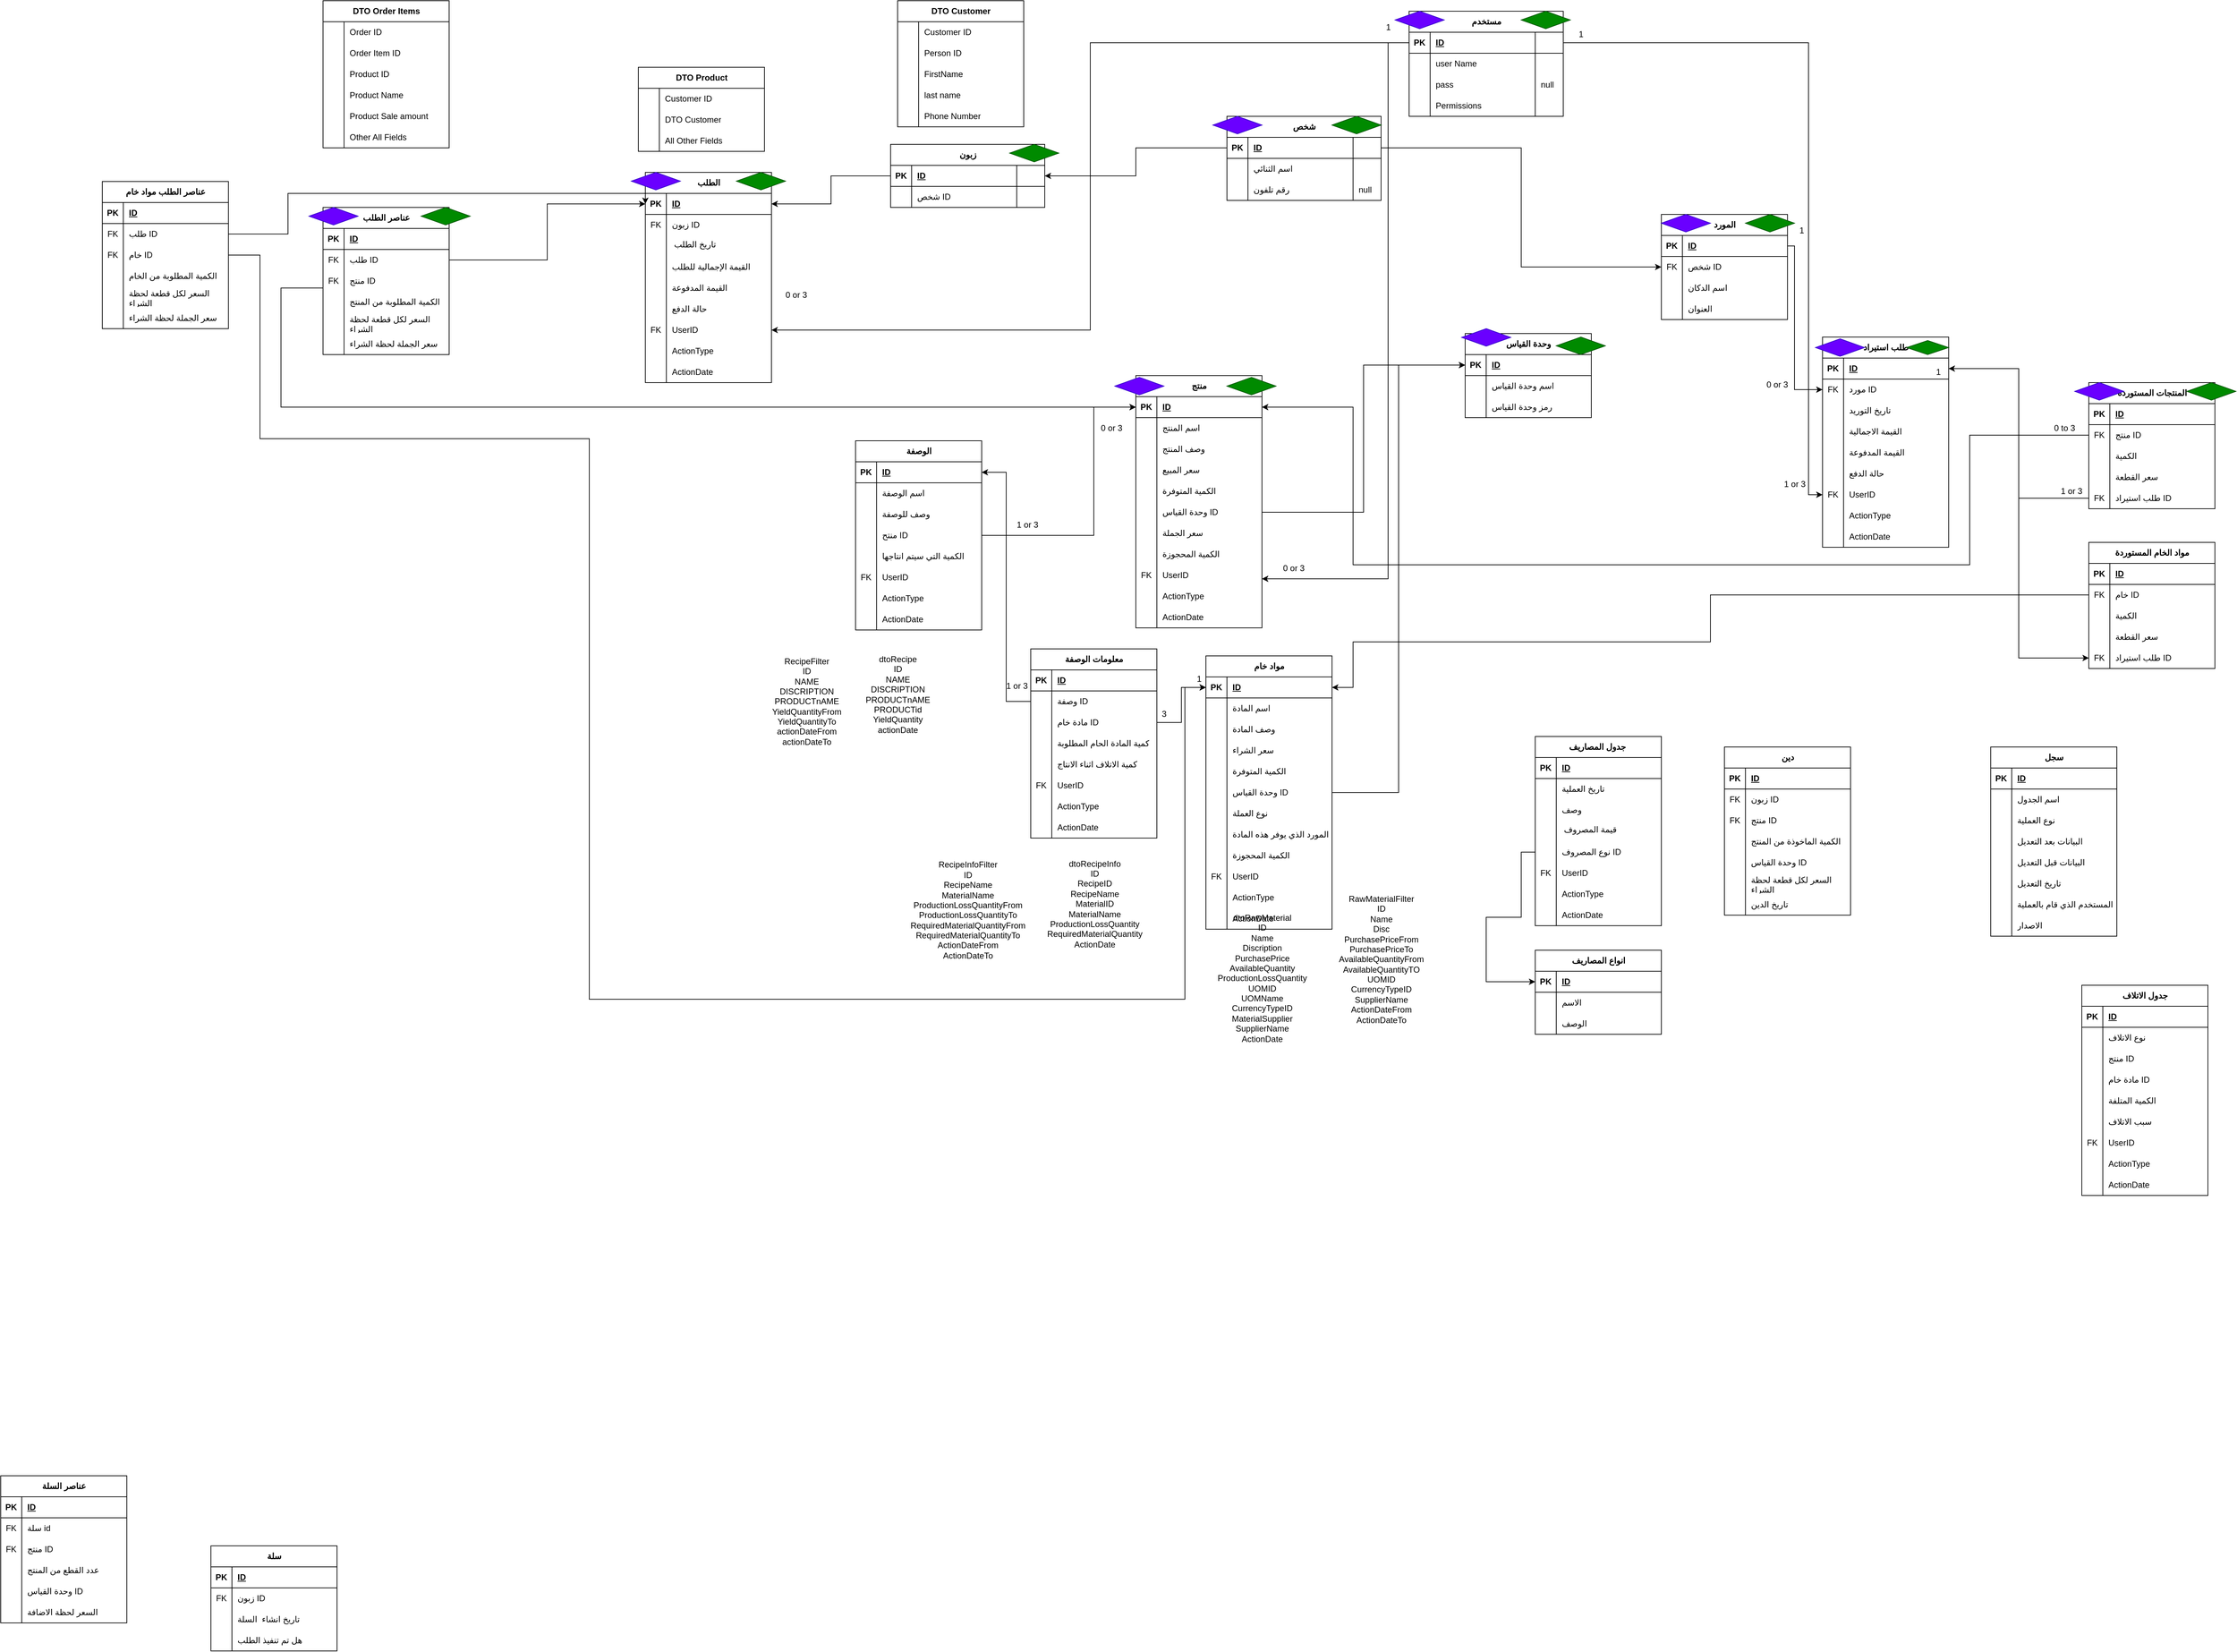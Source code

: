 <mxfile version="28.2.7">
  <diagram name="Page-1" id="yEjddZwMKtsLftt0nP8s">
    <mxGraphModel dx="2298" dy="1427" grid="1" gridSize="10" guides="1" tooltips="1" connect="1" arrows="1" fold="1" page="1" pageScale="1" pageWidth="850" pageHeight="1100" math="0" shadow="0">
      <root>
        <mxCell id="0" />
        <mxCell id="1" parent="0" />
        <mxCell id="z9HrEiRIh3lzWVgZa2Md-1" value="منتج" style="shape=table;startSize=30;container=1;collapsible=1;childLayout=tableLayout;fixedRows=1;rowLines=0;fontStyle=1;align=center;resizeLast=1;html=1;" parent="1" vertex="1">
          <mxGeometry x="20" y="510" width="180" height="360" as="geometry" />
        </mxCell>
        <mxCell id="z9HrEiRIh3lzWVgZa2Md-2" value="" style="shape=tableRow;horizontal=0;startSize=0;swimlaneHead=0;swimlaneBody=0;fillColor=none;collapsible=0;dropTarget=0;points=[[0,0.5],[1,0.5]];portConstraint=eastwest;top=0;left=0;right=0;bottom=1;" parent="z9HrEiRIh3lzWVgZa2Md-1" vertex="1">
          <mxGeometry y="30" width="180" height="30" as="geometry" />
        </mxCell>
        <mxCell id="z9HrEiRIh3lzWVgZa2Md-3" value="PK" style="shape=partialRectangle;connectable=0;fillColor=none;top=0;left=0;bottom=0;right=0;fontStyle=1;overflow=hidden;whiteSpace=wrap;html=1;" parent="z9HrEiRIh3lzWVgZa2Md-2" vertex="1">
          <mxGeometry width="30" height="30" as="geometry">
            <mxRectangle width="30" height="30" as="alternateBounds" />
          </mxGeometry>
        </mxCell>
        <mxCell id="z9HrEiRIh3lzWVgZa2Md-4" value="ID" style="shape=partialRectangle;connectable=0;fillColor=none;top=0;left=0;bottom=0;right=0;align=left;spacingLeft=6;fontStyle=5;overflow=hidden;whiteSpace=wrap;html=1;" parent="z9HrEiRIh3lzWVgZa2Md-2" vertex="1">
          <mxGeometry x="30" width="150" height="30" as="geometry">
            <mxRectangle width="150" height="30" as="alternateBounds" />
          </mxGeometry>
        </mxCell>
        <mxCell id="z9HrEiRIh3lzWVgZa2Md-5" value="" style="shape=tableRow;horizontal=0;startSize=0;swimlaneHead=0;swimlaneBody=0;fillColor=none;collapsible=0;dropTarget=0;points=[[0,0.5],[1,0.5]];portConstraint=eastwest;top=0;left=0;right=0;bottom=0;" parent="z9HrEiRIh3lzWVgZa2Md-1" vertex="1">
          <mxGeometry y="60" width="180" height="30" as="geometry" />
        </mxCell>
        <mxCell id="z9HrEiRIh3lzWVgZa2Md-6" value="" style="shape=partialRectangle;connectable=0;fillColor=none;top=0;left=0;bottom=0;right=0;editable=1;overflow=hidden;whiteSpace=wrap;html=1;" parent="z9HrEiRIh3lzWVgZa2Md-5" vertex="1">
          <mxGeometry width="30" height="30" as="geometry">
            <mxRectangle width="30" height="30" as="alternateBounds" />
          </mxGeometry>
        </mxCell>
        <mxCell id="z9HrEiRIh3lzWVgZa2Md-7" value="اسم المنتج" style="shape=partialRectangle;connectable=0;fillColor=none;top=0;left=0;bottom=0;right=0;align=left;spacingLeft=6;overflow=hidden;whiteSpace=wrap;html=1;" parent="z9HrEiRIh3lzWVgZa2Md-5" vertex="1">
          <mxGeometry x="30" width="150" height="30" as="geometry">
            <mxRectangle width="150" height="30" as="alternateBounds" />
          </mxGeometry>
        </mxCell>
        <mxCell id="z9HrEiRIh3lzWVgZa2Md-8" value="" style="shape=tableRow;horizontal=0;startSize=0;swimlaneHead=0;swimlaneBody=0;fillColor=none;collapsible=0;dropTarget=0;points=[[0,0.5],[1,0.5]];portConstraint=eastwest;top=0;left=0;right=0;bottom=0;" parent="z9HrEiRIh3lzWVgZa2Md-1" vertex="1">
          <mxGeometry y="90" width="180" height="30" as="geometry" />
        </mxCell>
        <mxCell id="z9HrEiRIh3lzWVgZa2Md-9" value="" style="shape=partialRectangle;connectable=0;fillColor=none;top=0;left=0;bottom=0;right=0;editable=1;overflow=hidden;whiteSpace=wrap;html=1;" parent="z9HrEiRIh3lzWVgZa2Md-8" vertex="1">
          <mxGeometry width="30" height="30" as="geometry">
            <mxRectangle width="30" height="30" as="alternateBounds" />
          </mxGeometry>
        </mxCell>
        <mxCell id="z9HrEiRIh3lzWVgZa2Md-10" value="وصف المنتج" style="shape=partialRectangle;connectable=0;fillColor=none;top=0;left=0;bottom=0;right=0;align=left;spacingLeft=6;overflow=hidden;whiteSpace=wrap;html=1;" parent="z9HrEiRIh3lzWVgZa2Md-8" vertex="1">
          <mxGeometry x="30" width="150" height="30" as="geometry">
            <mxRectangle width="150" height="30" as="alternateBounds" />
          </mxGeometry>
        </mxCell>
        <mxCell id="z9HrEiRIh3lzWVgZa2Md-11" value="" style="shape=tableRow;horizontal=0;startSize=0;swimlaneHead=0;swimlaneBody=0;fillColor=none;collapsible=0;dropTarget=0;points=[[0,0.5],[1,0.5]];portConstraint=eastwest;top=0;left=0;right=0;bottom=0;" parent="z9HrEiRIh3lzWVgZa2Md-1" vertex="1">
          <mxGeometry y="120" width="180" height="30" as="geometry" />
        </mxCell>
        <mxCell id="z9HrEiRIh3lzWVgZa2Md-12" value="" style="shape=partialRectangle;connectable=0;fillColor=none;top=0;left=0;bottom=0;right=0;editable=1;overflow=hidden;whiteSpace=wrap;html=1;" parent="z9HrEiRIh3lzWVgZa2Md-11" vertex="1">
          <mxGeometry width="30" height="30" as="geometry">
            <mxRectangle width="30" height="30" as="alternateBounds" />
          </mxGeometry>
        </mxCell>
        <mxCell id="z9HrEiRIh3lzWVgZa2Md-13" value="سعر المبيع" style="shape=partialRectangle;connectable=0;fillColor=none;top=0;left=0;bottom=0;right=0;align=left;spacingLeft=6;overflow=hidden;whiteSpace=wrap;html=1;" parent="z9HrEiRIh3lzWVgZa2Md-11" vertex="1">
          <mxGeometry x="30" width="150" height="30" as="geometry">
            <mxRectangle width="150" height="30" as="alternateBounds" />
          </mxGeometry>
        </mxCell>
        <mxCell id="z9HrEiRIh3lzWVgZa2Md-21" style="shape=tableRow;horizontal=0;startSize=0;swimlaneHead=0;swimlaneBody=0;fillColor=none;collapsible=0;dropTarget=0;points=[[0,0.5],[1,0.5]];portConstraint=eastwest;top=0;left=0;right=0;bottom=0;" parent="z9HrEiRIh3lzWVgZa2Md-1" vertex="1">
          <mxGeometry y="150" width="180" height="30" as="geometry" />
        </mxCell>
        <mxCell id="z9HrEiRIh3lzWVgZa2Md-22" style="shape=partialRectangle;connectable=0;fillColor=none;top=0;left=0;bottom=0;right=0;editable=1;overflow=hidden;whiteSpace=wrap;html=1;" parent="z9HrEiRIh3lzWVgZa2Md-21" vertex="1">
          <mxGeometry width="30" height="30" as="geometry">
            <mxRectangle width="30" height="30" as="alternateBounds" />
          </mxGeometry>
        </mxCell>
        <mxCell id="z9HrEiRIh3lzWVgZa2Md-23" value="الكمية المتوفرة" style="shape=partialRectangle;connectable=0;fillColor=none;top=0;left=0;bottom=0;right=0;align=left;spacingLeft=6;overflow=hidden;whiteSpace=wrap;html=1;" parent="z9HrEiRIh3lzWVgZa2Md-21" vertex="1">
          <mxGeometry x="30" width="150" height="30" as="geometry">
            <mxRectangle width="150" height="30" as="alternateBounds" />
          </mxGeometry>
        </mxCell>
        <mxCell id="z9HrEiRIh3lzWVgZa2Md-207" style="shape=tableRow;horizontal=0;startSize=0;swimlaneHead=0;swimlaneBody=0;fillColor=none;collapsible=0;dropTarget=0;points=[[0,0.5],[1,0.5]];portConstraint=eastwest;top=0;left=0;right=0;bottom=0;" parent="z9HrEiRIh3lzWVgZa2Md-1" vertex="1">
          <mxGeometry y="180" width="180" height="30" as="geometry" />
        </mxCell>
        <mxCell id="z9HrEiRIh3lzWVgZa2Md-208" style="shape=partialRectangle;connectable=0;fillColor=none;top=0;left=0;bottom=0;right=0;editable=1;overflow=hidden;whiteSpace=wrap;html=1;" parent="z9HrEiRIh3lzWVgZa2Md-207" vertex="1">
          <mxGeometry width="30" height="30" as="geometry">
            <mxRectangle width="30" height="30" as="alternateBounds" />
          </mxGeometry>
        </mxCell>
        <mxCell id="z9HrEiRIh3lzWVgZa2Md-209" value="وحدة القياس ID" style="shape=partialRectangle;connectable=0;fillColor=none;top=0;left=0;bottom=0;right=0;align=left;spacingLeft=6;overflow=hidden;whiteSpace=wrap;html=1;" parent="z9HrEiRIh3lzWVgZa2Md-207" vertex="1">
          <mxGeometry x="30" width="150" height="30" as="geometry">
            <mxRectangle width="150" height="30" as="alternateBounds" />
          </mxGeometry>
        </mxCell>
        <mxCell id="z9HrEiRIh3lzWVgZa2Md-24" style="shape=tableRow;horizontal=0;startSize=0;swimlaneHead=0;swimlaneBody=0;fillColor=none;collapsible=0;dropTarget=0;points=[[0,0.5],[1,0.5]];portConstraint=eastwest;top=0;left=0;right=0;bottom=0;" parent="z9HrEiRIh3lzWVgZa2Md-1" vertex="1">
          <mxGeometry y="210" width="180" height="30" as="geometry" />
        </mxCell>
        <mxCell id="z9HrEiRIh3lzWVgZa2Md-25" style="shape=partialRectangle;connectable=0;fillColor=none;top=0;left=0;bottom=0;right=0;editable=1;overflow=hidden;whiteSpace=wrap;html=1;" parent="z9HrEiRIh3lzWVgZa2Md-24" vertex="1">
          <mxGeometry width="30" height="30" as="geometry">
            <mxRectangle width="30" height="30" as="alternateBounds" />
          </mxGeometry>
        </mxCell>
        <mxCell id="z9HrEiRIh3lzWVgZa2Md-26" value="سعر الجملة" style="shape=partialRectangle;connectable=0;fillColor=none;top=0;left=0;bottom=0;right=0;align=left;spacingLeft=6;overflow=hidden;whiteSpace=wrap;html=1;" parent="z9HrEiRIh3lzWVgZa2Md-24" vertex="1">
          <mxGeometry x="30" width="150" height="30" as="geometry">
            <mxRectangle width="150" height="30" as="alternateBounds" />
          </mxGeometry>
        </mxCell>
        <mxCell id="AIyUgtaEAJ-4v0DNEaKM-4" style="shape=tableRow;horizontal=0;startSize=0;swimlaneHead=0;swimlaneBody=0;fillColor=none;collapsible=0;dropTarget=0;points=[[0,0.5],[1,0.5]];portConstraint=eastwest;top=0;left=0;right=0;bottom=0;" parent="z9HrEiRIh3lzWVgZa2Md-1" vertex="1">
          <mxGeometry y="240" width="180" height="30" as="geometry" />
        </mxCell>
        <mxCell id="AIyUgtaEAJ-4v0DNEaKM-5" style="shape=partialRectangle;connectable=0;fillColor=none;top=0;left=0;bottom=0;right=0;editable=1;overflow=hidden;whiteSpace=wrap;html=1;" parent="AIyUgtaEAJ-4v0DNEaKM-4" vertex="1">
          <mxGeometry width="30" height="30" as="geometry">
            <mxRectangle width="30" height="30" as="alternateBounds" />
          </mxGeometry>
        </mxCell>
        <mxCell id="AIyUgtaEAJ-4v0DNEaKM-6" value="الكمية المحجوزة" style="shape=partialRectangle;connectable=0;fillColor=none;top=0;left=0;bottom=0;right=0;align=left;spacingLeft=6;overflow=hidden;whiteSpace=wrap;html=1;" parent="AIyUgtaEAJ-4v0DNEaKM-4" vertex="1">
          <mxGeometry x="30" width="150" height="30" as="geometry">
            <mxRectangle width="150" height="30" as="alternateBounds" />
          </mxGeometry>
        </mxCell>
        <mxCell id="sYY19JDCkfsfAH4XQo0v-53" style="shape=tableRow;horizontal=0;startSize=0;swimlaneHead=0;swimlaneBody=0;fillColor=none;collapsible=0;dropTarget=0;points=[[0,0.5],[1,0.5]];portConstraint=eastwest;top=0;left=0;right=0;bottom=0;" parent="z9HrEiRIh3lzWVgZa2Md-1" vertex="1">
          <mxGeometry y="270" width="180" height="30" as="geometry" />
        </mxCell>
        <mxCell id="sYY19JDCkfsfAH4XQo0v-54" value="FK" style="shape=partialRectangle;connectable=0;fillColor=none;top=0;left=0;bottom=0;right=0;editable=1;overflow=hidden;whiteSpace=wrap;html=1;" parent="sYY19JDCkfsfAH4XQo0v-53" vertex="1">
          <mxGeometry width="30" height="30" as="geometry">
            <mxRectangle width="30" height="30" as="alternateBounds" />
          </mxGeometry>
        </mxCell>
        <mxCell id="sYY19JDCkfsfAH4XQo0v-55" value="UserID" style="shape=partialRectangle;connectable=0;fillColor=none;top=0;left=0;bottom=0;right=0;align=left;spacingLeft=6;overflow=hidden;whiteSpace=wrap;html=1;" parent="sYY19JDCkfsfAH4XQo0v-53" vertex="1">
          <mxGeometry x="30" width="150" height="30" as="geometry">
            <mxRectangle width="150" height="30" as="alternateBounds" />
          </mxGeometry>
        </mxCell>
        <mxCell id="sYY19JDCkfsfAH4XQo0v-56" style="shape=tableRow;horizontal=0;startSize=0;swimlaneHead=0;swimlaneBody=0;fillColor=none;collapsible=0;dropTarget=0;points=[[0,0.5],[1,0.5]];portConstraint=eastwest;top=0;left=0;right=0;bottom=0;" parent="z9HrEiRIh3lzWVgZa2Md-1" vertex="1">
          <mxGeometry y="300" width="180" height="30" as="geometry" />
        </mxCell>
        <mxCell id="sYY19JDCkfsfAH4XQo0v-57" style="shape=partialRectangle;connectable=0;fillColor=none;top=0;left=0;bottom=0;right=0;editable=1;overflow=hidden;whiteSpace=wrap;html=1;" parent="sYY19JDCkfsfAH4XQo0v-56" vertex="1">
          <mxGeometry width="30" height="30" as="geometry">
            <mxRectangle width="30" height="30" as="alternateBounds" />
          </mxGeometry>
        </mxCell>
        <mxCell id="sYY19JDCkfsfAH4XQo0v-58" value="ActionType" style="shape=partialRectangle;connectable=0;fillColor=none;top=0;left=0;bottom=0;right=0;align=left;spacingLeft=6;overflow=hidden;whiteSpace=wrap;html=1;" parent="sYY19JDCkfsfAH4XQo0v-56" vertex="1">
          <mxGeometry x="30" width="150" height="30" as="geometry">
            <mxRectangle width="150" height="30" as="alternateBounds" />
          </mxGeometry>
        </mxCell>
        <mxCell id="sYY19JDCkfsfAH4XQo0v-59" style="shape=tableRow;horizontal=0;startSize=0;swimlaneHead=0;swimlaneBody=0;fillColor=none;collapsible=0;dropTarget=0;points=[[0,0.5],[1,0.5]];portConstraint=eastwest;top=0;left=0;right=0;bottom=0;" parent="z9HrEiRIh3lzWVgZa2Md-1" vertex="1">
          <mxGeometry y="330" width="180" height="30" as="geometry" />
        </mxCell>
        <mxCell id="sYY19JDCkfsfAH4XQo0v-60" style="shape=partialRectangle;connectable=0;fillColor=none;top=0;left=0;bottom=0;right=0;editable=1;overflow=hidden;whiteSpace=wrap;html=1;" parent="sYY19JDCkfsfAH4XQo0v-59" vertex="1">
          <mxGeometry width="30" height="30" as="geometry">
            <mxRectangle width="30" height="30" as="alternateBounds" />
          </mxGeometry>
        </mxCell>
        <mxCell id="sYY19JDCkfsfAH4XQo0v-61" value="ActionDate" style="shape=partialRectangle;connectable=0;fillColor=none;top=0;left=0;bottom=0;right=0;align=left;spacingLeft=6;overflow=hidden;whiteSpace=wrap;html=1;" parent="sYY19JDCkfsfAH4XQo0v-59" vertex="1">
          <mxGeometry x="30" width="150" height="30" as="geometry">
            <mxRectangle width="150" height="30" as="alternateBounds" />
          </mxGeometry>
        </mxCell>
        <mxCell id="z9HrEiRIh3lzWVgZa2Md-36" value="شخص" style="shape=table;startSize=30;container=1;collapsible=1;childLayout=tableLayout;fixedRows=1;rowLines=0;fontStyle=1;align=center;resizeLast=1;html=1;" parent="1" vertex="1">
          <mxGeometry x="150" y="140" width="220" height="120" as="geometry" />
        </mxCell>
        <mxCell id="z9HrEiRIh3lzWVgZa2Md-37" value="" style="shape=tableRow;horizontal=0;startSize=0;swimlaneHead=0;swimlaneBody=0;fillColor=none;collapsible=0;dropTarget=0;points=[[0,0.5],[1,0.5]];portConstraint=eastwest;top=0;left=0;right=0;bottom=1;" parent="z9HrEiRIh3lzWVgZa2Md-36" vertex="1">
          <mxGeometry y="30" width="220" height="30" as="geometry" />
        </mxCell>
        <mxCell id="z9HrEiRIh3lzWVgZa2Md-38" value="PK" style="shape=partialRectangle;connectable=0;fillColor=none;top=0;left=0;bottom=0;right=0;fontStyle=1;overflow=hidden;whiteSpace=wrap;html=1;" parent="z9HrEiRIh3lzWVgZa2Md-37" vertex="1">
          <mxGeometry width="30" height="30" as="geometry">
            <mxRectangle width="30" height="30" as="alternateBounds" />
          </mxGeometry>
        </mxCell>
        <mxCell id="z9HrEiRIh3lzWVgZa2Md-39" value="ID" style="shape=partialRectangle;connectable=0;fillColor=none;top=0;left=0;bottom=0;right=0;align=left;spacingLeft=6;fontStyle=5;overflow=hidden;whiteSpace=wrap;html=1;" parent="z9HrEiRIh3lzWVgZa2Md-37" vertex="1">
          <mxGeometry x="30" width="150" height="30" as="geometry">
            <mxRectangle width="150" height="30" as="alternateBounds" />
          </mxGeometry>
        </mxCell>
        <mxCell id="z9HrEiRIh3lzWVgZa2Md-55" style="shape=partialRectangle;connectable=0;fillColor=none;top=0;left=0;bottom=0;right=0;align=left;spacingLeft=6;fontStyle=5;overflow=hidden;whiteSpace=wrap;html=1;" parent="z9HrEiRIh3lzWVgZa2Md-37" vertex="1">
          <mxGeometry x="180" width="40" height="30" as="geometry">
            <mxRectangle width="40" height="30" as="alternateBounds" />
          </mxGeometry>
        </mxCell>
        <mxCell id="z9HrEiRIh3lzWVgZa2Md-40" value="" style="shape=tableRow;horizontal=0;startSize=0;swimlaneHead=0;swimlaneBody=0;fillColor=none;collapsible=0;dropTarget=0;points=[[0,0.5],[1,0.5]];portConstraint=eastwest;top=0;left=0;right=0;bottom=0;" parent="z9HrEiRIh3lzWVgZa2Md-36" vertex="1">
          <mxGeometry y="60" width="220" height="30" as="geometry" />
        </mxCell>
        <mxCell id="z9HrEiRIh3lzWVgZa2Md-41" value="" style="shape=partialRectangle;connectable=0;fillColor=none;top=0;left=0;bottom=0;right=0;editable=1;overflow=hidden;whiteSpace=wrap;html=1;" parent="z9HrEiRIh3lzWVgZa2Md-40" vertex="1">
          <mxGeometry width="30" height="30" as="geometry">
            <mxRectangle width="30" height="30" as="alternateBounds" />
          </mxGeometry>
        </mxCell>
        <mxCell id="z9HrEiRIh3lzWVgZa2Md-42" value="اسم الثنائي" style="shape=partialRectangle;connectable=0;fillColor=none;top=0;left=0;bottom=0;right=0;align=left;spacingLeft=6;overflow=hidden;whiteSpace=wrap;html=1;" parent="z9HrEiRIh3lzWVgZa2Md-40" vertex="1">
          <mxGeometry x="30" width="150" height="30" as="geometry">
            <mxRectangle width="150" height="30" as="alternateBounds" />
          </mxGeometry>
        </mxCell>
        <mxCell id="z9HrEiRIh3lzWVgZa2Md-56" style="shape=partialRectangle;connectable=0;fillColor=none;top=0;left=0;bottom=0;right=0;align=left;spacingLeft=6;overflow=hidden;whiteSpace=wrap;html=1;" parent="z9HrEiRIh3lzWVgZa2Md-40" vertex="1">
          <mxGeometry x="180" width="40" height="30" as="geometry">
            <mxRectangle width="40" height="30" as="alternateBounds" />
          </mxGeometry>
        </mxCell>
        <mxCell id="z9HrEiRIh3lzWVgZa2Md-43" value="" style="shape=tableRow;horizontal=0;startSize=0;swimlaneHead=0;swimlaneBody=0;fillColor=none;collapsible=0;dropTarget=0;points=[[0,0.5],[1,0.5]];portConstraint=eastwest;top=0;left=0;right=0;bottom=0;" parent="z9HrEiRIh3lzWVgZa2Md-36" vertex="1">
          <mxGeometry y="90" width="220" height="30" as="geometry" />
        </mxCell>
        <mxCell id="z9HrEiRIh3lzWVgZa2Md-44" value="" style="shape=partialRectangle;connectable=0;fillColor=none;top=0;left=0;bottom=0;right=0;editable=1;overflow=hidden;whiteSpace=wrap;html=1;" parent="z9HrEiRIh3lzWVgZa2Md-43" vertex="1">
          <mxGeometry width="30" height="30" as="geometry">
            <mxRectangle width="30" height="30" as="alternateBounds" />
          </mxGeometry>
        </mxCell>
        <mxCell id="z9HrEiRIh3lzWVgZa2Md-45" value="رقم تلفون" style="shape=partialRectangle;connectable=0;fillColor=none;top=0;left=0;bottom=0;right=0;align=left;spacingLeft=6;overflow=hidden;whiteSpace=wrap;html=1;" parent="z9HrEiRIh3lzWVgZa2Md-43" vertex="1">
          <mxGeometry x="30" width="150" height="30" as="geometry">
            <mxRectangle width="150" height="30" as="alternateBounds" />
          </mxGeometry>
        </mxCell>
        <mxCell id="z9HrEiRIh3lzWVgZa2Md-57" value="null" style="shape=partialRectangle;connectable=0;fillColor=none;top=0;left=0;bottom=0;right=0;align=left;spacingLeft=6;overflow=hidden;whiteSpace=wrap;html=1;" parent="z9HrEiRIh3lzWVgZa2Md-43" vertex="1">
          <mxGeometry x="180" width="40" height="30" as="geometry">
            <mxRectangle width="40" height="30" as="alternateBounds" />
          </mxGeometry>
        </mxCell>
        <mxCell id="z9HrEiRIh3lzWVgZa2Md-61" value="زبون" style="shape=table;startSize=30;container=1;collapsible=1;childLayout=tableLayout;fixedRows=1;rowLines=0;fontStyle=1;align=center;resizeLast=1;html=1;" parent="1" vertex="1">
          <mxGeometry x="-330" y="180" width="220" height="90" as="geometry" />
        </mxCell>
        <mxCell id="z9HrEiRIh3lzWVgZa2Md-62" value="" style="shape=tableRow;horizontal=0;startSize=0;swimlaneHead=0;swimlaneBody=0;fillColor=none;collapsible=0;dropTarget=0;points=[[0,0.5],[1,0.5]];portConstraint=eastwest;top=0;left=0;right=0;bottom=1;" parent="z9HrEiRIh3lzWVgZa2Md-61" vertex="1">
          <mxGeometry y="30" width="220" height="30" as="geometry" />
        </mxCell>
        <mxCell id="z9HrEiRIh3lzWVgZa2Md-63" value="PK" style="shape=partialRectangle;connectable=0;fillColor=none;top=0;left=0;bottom=0;right=0;fontStyle=1;overflow=hidden;whiteSpace=wrap;html=1;" parent="z9HrEiRIh3lzWVgZa2Md-62" vertex="1">
          <mxGeometry width="30" height="30" as="geometry">
            <mxRectangle width="30" height="30" as="alternateBounds" />
          </mxGeometry>
        </mxCell>
        <mxCell id="z9HrEiRIh3lzWVgZa2Md-64" value="ID" style="shape=partialRectangle;connectable=0;fillColor=none;top=0;left=0;bottom=0;right=0;align=left;spacingLeft=6;fontStyle=5;overflow=hidden;whiteSpace=wrap;html=1;" parent="z9HrEiRIh3lzWVgZa2Md-62" vertex="1">
          <mxGeometry x="30" width="150" height="30" as="geometry">
            <mxRectangle width="150" height="30" as="alternateBounds" />
          </mxGeometry>
        </mxCell>
        <mxCell id="z9HrEiRIh3lzWVgZa2Md-65" style="shape=partialRectangle;connectable=0;fillColor=none;top=0;left=0;bottom=0;right=0;align=left;spacingLeft=6;fontStyle=5;overflow=hidden;whiteSpace=wrap;html=1;" parent="z9HrEiRIh3lzWVgZa2Md-62" vertex="1">
          <mxGeometry x="180" width="40" height="30" as="geometry">
            <mxRectangle width="40" height="30" as="alternateBounds" />
          </mxGeometry>
        </mxCell>
        <mxCell id="z9HrEiRIh3lzWVgZa2Md-66" value="" style="shape=tableRow;horizontal=0;startSize=0;swimlaneHead=0;swimlaneBody=0;fillColor=none;collapsible=0;dropTarget=0;points=[[0,0.5],[1,0.5]];portConstraint=eastwest;top=0;left=0;right=0;bottom=0;" parent="z9HrEiRIh3lzWVgZa2Md-61" vertex="1">
          <mxGeometry y="60" width="220" height="30" as="geometry" />
        </mxCell>
        <mxCell id="z9HrEiRIh3lzWVgZa2Md-67" value="" style="shape=partialRectangle;connectable=0;fillColor=none;top=0;left=0;bottom=0;right=0;editable=1;overflow=hidden;whiteSpace=wrap;html=1;" parent="z9HrEiRIh3lzWVgZa2Md-66" vertex="1">
          <mxGeometry width="30" height="30" as="geometry">
            <mxRectangle width="30" height="30" as="alternateBounds" />
          </mxGeometry>
        </mxCell>
        <mxCell id="z9HrEiRIh3lzWVgZa2Md-68" value="شخص ID" style="shape=partialRectangle;connectable=0;fillColor=none;top=0;left=0;bottom=0;right=0;align=left;spacingLeft=6;overflow=hidden;whiteSpace=wrap;html=1;" parent="z9HrEiRIh3lzWVgZa2Md-66" vertex="1">
          <mxGeometry x="30" width="150" height="30" as="geometry">
            <mxRectangle width="150" height="30" as="alternateBounds" />
          </mxGeometry>
        </mxCell>
        <mxCell id="z9HrEiRIh3lzWVgZa2Md-69" style="shape=partialRectangle;connectable=0;fillColor=none;top=0;left=0;bottom=0;right=0;align=left;spacingLeft=6;overflow=hidden;whiteSpace=wrap;html=1;" parent="z9HrEiRIh3lzWVgZa2Md-66" vertex="1">
          <mxGeometry x="180" width="40" height="30" as="geometry">
            <mxRectangle width="40" height="30" as="alternateBounds" />
          </mxGeometry>
        </mxCell>
        <mxCell id="z9HrEiRIh3lzWVgZa2Md-115" value="الطلب" style="shape=table;startSize=30;container=1;collapsible=1;childLayout=tableLayout;fixedRows=1;rowLines=0;fontStyle=1;align=center;resizeLast=1;html=1;" parent="1" vertex="1">
          <mxGeometry x="-680" y="220" width="180" height="300" as="geometry" />
        </mxCell>
        <mxCell id="z9HrEiRIh3lzWVgZa2Md-116" value="" style="shape=tableRow;horizontal=0;startSize=0;swimlaneHead=0;swimlaneBody=0;fillColor=none;collapsible=0;dropTarget=0;points=[[0,0.5],[1,0.5]];portConstraint=eastwest;top=0;left=0;right=0;bottom=1;" parent="z9HrEiRIh3lzWVgZa2Md-115" vertex="1">
          <mxGeometry y="30" width="180" height="30" as="geometry" />
        </mxCell>
        <mxCell id="z9HrEiRIh3lzWVgZa2Md-117" value="PK" style="shape=partialRectangle;connectable=0;fillColor=none;top=0;left=0;bottom=0;right=0;fontStyle=1;overflow=hidden;whiteSpace=wrap;html=1;" parent="z9HrEiRIh3lzWVgZa2Md-116" vertex="1">
          <mxGeometry width="30" height="30" as="geometry">
            <mxRectangle width="30" height="30" as="alternateBounds" />
          </mxGeometry>
        </mxCell>
        <mxCell id="z9HrEiRIh3lzWVgZa2Md-118" value="ID" style="shape=partialRectangle;connectable=0;fillColor=none;top=0;left=0;bottom=0;right=0;align=left;spacingLeft=6;fontStyle=5;overflow=hidden;whiteSpace=wrap;html=1;" parent="z9HrEiRIh3lzWVgZa2Md-116" vertex="1">
          <mxGeometry x="30" width="150" height="30" as="geometry">
            <mxRectangle width="150" height="30" as="alternateBounds" />
          </mxGeometry>
        </mxCell>
        <mxCell id="z9HrEiRIh3lzWVgZa2Md-119" value="" style="shape=tableRow;horizontal=0;startSize=0;swimlaneHead=0;swimlaneBody=0;fillColor=none;collapsible=0;dropTarget=0;points=[[0,0.5],[1,0.5]];portConstraint=eastwest;top=0;left=0;right=0;bottom=0;" parent="z9HrEiRIh3lzWVgZa2Md-115" vertex="1">
          <mxGeometry y="60" width="180" height="30" as="geometry" />
        </mxCell>
        <mxCell id="z9HrEiRIh3lzWVgZa2Md-120" value="FK" style="shape=partialRectangle;connectable=0;fillColor=none;top=0;left=0;bottom=0;right=0;editable=1;overflow=hidden;whiteSpace=wrap;html=1;" parent="z9HrEiRIh3lzWVgZa2Md-119" vertex="1">
          <mxGeometry width="30" height="30" as="geometry">
            <mxRectangle width="30" height="30" as="alternateBounds" />
          </mxGeometry>
        </mxCell>
        <mxCell id="z9HrEiRIh3lzWVgZa2Md-121" value="زبون ID" style="shape=partialRectangle;connectable=0;fillColor=none;top=0;left=0;bottom=0;right=0;align=left;spacingLeft=6;overflow=hidden;whiteSpace=wrap;html=1;" parent="z9HrEiRIh3lzWVgZa2Md-119" vertex="1">
          <mxGeometry x="30" width="150" height="30" as="geometry">
            <mxRectangle width="150" height="30" as="alternateBounds" />
          </mxGeometry>
        </mxCell>
        <mxCell id="z9HrEiRIh3lzWVgZa2Md-122" value="" style="shape=tableRow;horizontal=0;startSize=0;swimlaneHead=0;swimlaneBody=0;fillColor=none;collapsible=0;dropTarget=0;points=[[0,0.5],[1,0.5]];portConstraint=eastwest;top=0;left=0;right=0;bottom=0;" parent="z9HrEiRIh3lzWVgZa2Md-115" vertex="1">
          <mxGeometry y="90" width="180" height="30" as="geometry" />
        </mxCell>
        <mxCell id="z9HrEiRIh3lzWVgZa2Md-123" value="" style="shape=partialRectangle;connectable=0;fillColor=none;top=0;left=0;bottom=0;right=0;editable=1;overflow=hidden;whiteSpace=wrap;html=1;" parent="z9HrEiRIh3lzWVgZa2Md-122" vertex="1">
          <mxGeometry width="30" height="30" as="geometry">
            <mxRectangle width="30" height="30" as="alternateBounds" />
          </mxGeometry>
        </mxCell>
        <mxCell id="z9HrEiRIh3lzWVgZa2Md-124" value="&lt;table&gt;&lt;tbody&gt;&lt;tr data-end=&quot;2180&quot; data-start=&quot;2126&quot;&gt;&lt;td data-end=&quot;2180&quot; data-start=&quot;2143&quot; data-col-size=&quot;sm&quot;&gt;تاريخ الطلب&lt;/td&gt;&lt;/tr&gt;&lt;/tbody&gt;&lt;/table&gt;&lt;table&gt;&lt;tbody&gt;&lt;tr data-end=&quot;2235&quot; data-start=&quot;2181&quot;&gt;&lt;td data-col-size=&quot;sm&quot; data-end=&quot;2198&quot; data-start=&quot;2181&quot;&gt;&lt;/td&gt;&lt;/tr&gt;&lt;/tbody&gt;&lt;/table&gt;" style="shape=partialRectangle;connectable=0;fillColor=none;top=0;left=0;bottom=0;right=0;align=left;spacingLeft=6;overflow=hidden;whiteSpace=wrap;html=1;" parent="z9HrEiRIh3lzWVgZa2Md-122" vertex="1">
          <mxGeometry x="30" width="150" height="30" as="geometry">
            <mxRectangle width="150" height="30" as="alternateBounds" />
          </mxGeometry>
        </mxCell>
        <mxCell id="z9HrEiRIh3lzWVgZa2Md-125" value="" style="shape=tableRow;horizontal=0;startSize=0;swimlaneHead=0;swimlaneBody=0;fillColor=none;collapsible=0;dropTarget=0;points=[[0,0.5],[1,0.5]];portConstraint=eastwest;top=0;left=0;right=0;bottom=0;" parent="z9HrEiRIh3lzWVgZa2Md-115" vertex="1">
          <mxGeometry y="120" width="180" height="30" as="geometry" />
        </mxCell>
        <mxCell id="z9HrEiRIh3lzWVgZa2Md-126" value="" style="shape=partialRectangle;connectable=0;fillColor=none;top=0;left=0;bottom=0;right=0;editable=1;overflow=hidden;whiteSpace=wrap;html=1;" parent="z9HrEiRIh3lzWVgZa2Md-125" vertex="1">
          <mxGeometry width="30" height="30" as="geometry">
            <mxRectangle width="30" height="30" as="alternateBounds" />
          </mxGeometry>
        </mxCell>
        <mxCell id="z9HrEiRIh3lzWVgZa2Md-127" value="القيمة الإجمالية للطلب" style="shape=partialRectangle;connectable=0;fillColor=none;top=0;left=0;bottom=0;right=0;align=left;spacingLeft=6;overflow=hidden;whiteSpace=wrap;html=1;" parent="z9HrEiRIh3lzWVgZa2Md-125" vertex="1">
          <mxGeometry x="30" width="150" height="30" as="geometry">
            <mxRectangle width="150" height="30" as="alternateBounds" />
          </mxGeometry>
        </mxCell>
        <mxCell id="JAczGhtOyRLly1-MnjP--1" style="shape=tableRow;horizontal=0;startSize=0;swimlaneHead=0;swimlaneBody=0;fillColor=none;collapsible=0;dropTarget=0;points=[[0,0.5],[1,0.5]];portConstraint=eastwest;top=0;left=0;right=0;bottom=0;" parent="z9HrEiRIh3lzWVgZa2Md-115" vertex="1">
          <mxGeometry y="150" width="180" height="30" as="geometry" />
        </mxCell>
        <mxCell id="JAczGhtOyRLly1-MnjP--2" style="shape=partialRectangle;connectable=0;fillColor=none;top=0;left=0;bottom=0;right=0;editable=1;overflow=hidden;whiteSpace=wrap;html=1;" parent="JAczGhtOyRLly1-MnjP--1" vertex="1">
          <mxGeometry width="30" height="30" as="geometry">
            <mxRectangle width="30" height="30" as="alternateBounds" />
          </mxGeometry>
        </mxCell>
        <mxCell id="JAczGhtOyRLly1-MnjP--3" value="القيمة المدفوعة" style="shape=partialRectangle;connectable=0;fillColor=none;top=0;left=0;bottom=0;right=0;align=left;spacingLeft=6;overflow=hidden;whiteSpace=wrap;html=1;" parent="JAczGhtOyRLly1-MnjP--1" vertex="1">
          <mxGeometry x="30" width="150" height="30" as="geometry">
            <mxRectangle width="150" height="30" as="alternateBounds" />
          </mxGeometry>
        </mxCell>
        <mxCell id="z9HrEiRIh3lzWVgZa2Md-128" style="shape=tableRow;horizontal=0;startSize=0;swimlaneHead=0;swimlaneBody=0;fillColor=none;collapsible=0;dropTarget=0;points=[[0,0.5],[1,0.5]];portConstraint=eastwest;top=0;left=0;right=0;bottom=0;" parent="z9HrEiRIh3lzWVgZa2Md-115" vertex="1">
          <mxGeometry y="180" width="180" height="30" as="geometry" />
        </mxCell>
        <mxCell id="z9HrEiRIh3lzWVgZa2Md-129" style="shape=partialRectangle;connectable=0;fillColor=none;top=0;left=0;bottom=0;right=0;editable=1;overflow=hidden;whiteSpace=wrap;html=1;" parent="z9HrEiRIh3lzWVgZa2Md-128" vertex="1">
          <mxGeometry width="30" height="30" as="geometry">
            <mxRectangle width="30" height="30" as="alternateBounds" />
          </mxGeometry>
        </mxCell>
        <mxCell id="z9HrEiRIh3lzWVgZa2Md-130" value="حالة الدفع" style="shape=partialRectangle;connectable=0;fillColor=none;top=0;left=0;bottom=0;right=0;align=left;spacingLeft=6;overflow=hidden;whiteSpace=wrap;html=1;" parent="z9HrEiRIh3lzWVgZa2Md-128" vertex="1">
          <mxGeometry x="30" width="150" height="30" as="geometry">
            <mxRectangle width="150" height="30" as="alternateBounds" />
          </mxGeometry>
        </mxCell>
        <mxCell id="sYY19JDCkfsfAH4XQo0v-3" style="shape=tableRow;horizontal=0;startSize=0;swimlaneHead=0;swimlaneBody=0;fillColor=none;collapsible=0;dropTarget=0;points=[[0,0.5],[1,0.5]];portConstraint=eastwest;top=0;left=0;right=0;bottom=0;" parent="z9HrEiRIh3lzWVgZa2Md-115" vertex="1">
          <mxGeometry y="210" width="180" height="30" as="geometry" />
        </mxCell>
        <mxCell id="sYY19JDCkfsfAH4XQo0v-4" value="FK" style="shape=partialRectangle;connectable=0;fillColor=none;top=0;left=0;bottom=0;right=0;editable=1;overflow=hidden;whiteSpace=wrap;html=1;" parent="sYY19JDCkfsfAH4XQo0v-3" vertex="1">
          <mxGeometry width="30" height="30" as="geometry">
            <mxRectangle width="30" height="30" as="alternateBounds" />
          </mxGeometry>
        </mxCell>
        <mxCell id="sYY19JDCkfsfAH4XQo0v-5" value="UserID" style="shape=partialRectangle;connectable=0;fillColor=none;top=0;left=0;bottom=0;right=0;align=left;spacingLeft=6;overflow=hidden;whiteSpace=wrap;html=1;" parent="sYY19JDCkfsfAH4XQo0v-3" vertex="1">
          <mxGeometry x="30" width="150" height="30" as="geometry">
            <mxRectangle width="150" height="30" as="alternateBounds" />
          </mxGeometry>
        </mxCell>
        <mxCell id="sYY19JDCkfsfAH4XQo0v-6" style="shape=tableRow;horizontal=0;startSize=0;swimlaneHead=0;swimlaneBody=0;fillColor=none;collapsible=0;dropTarget=0;points=[[0,0.5],[1,0.5]];portConstraint=eastwest;top=0;left=0;right=0;bottom=0;" parent="z9HrEiRIh3lzWVgZa2Md-115" vertex="1">
          <mxGeometry y="240" width="180" height="30" as="geometry" />
        </mxCell>
        <mxCell id="sYY19JDCkfsfAH4XQo0v-7" style="shape=partialRectangle;connectable=0;fillColor=none;top=0;left=0;bottom=0;right=0;editable=1;overflow=hidden;whiteSpace=wrap;html=1;" parent="sYY19JDCkfsfAH4XQo0v-6" vertex="1">
          <mxGeometry width="30" height="30" as="geometry">
            <mxRectangle width="30" height="30" as="alternateBounds" />
          </mxGeometry>
        </mxCell>
        <mxCell id="sYY19JDCkfsfAH4XQo0v-8" value="ActionType" style="shape=partialRectangle;connectable=0;fillColor=none;top=0;left=0;bottom=0;right=0;align=left;spacingLeft=6;overflow=hidden;whiteSpace=wrap;html=1;" parent="sYY19JDCkfsfAH4XQo0v-6" vertex="1">
          <mxGeometry x="30" width="150" height="30" as="geometry">
            <mxRectangle width="150" height="30" as="alternateBounds" />
          </mxGeometry>
        </mxCell>
        <mxCell id="sYY19JDCkfsfAH4XQo0v-9" style="shape=tableRow;horizontal=0;startSize=0;swimlaneHead=0;swimlaneBody=0;fillColor=none;collapsible=0;dropTarget=0;points=[[0,0.5],[1,0.5]];portConstraint=eastwest;top=0;left=0;right=0;bottom=0;" parent="z9HrEiRIh3lzWVgZa2Md-115" vertex="1">
          <mxGeometry y="270" width="180" height="30" as="geometry" />
        </mxCell>
        <mxCell id="sYY19JDCkfsfAH4XQo0v-10" style="shape=partialRectangle;connectable=0;fillColor=none;top=0;left=0;bottom=0;right=0;editable=1;overflow=hidden;whiteSpace=wrap;html=1;" parent="sYY19JDCkfsfAH4XQo0v-9" vertex="1">
          <mxGeometry width="30" height="30" as="geometry">
            <mxRectangle width="30" height="30" as="alternateBounds" />
          </mxGeometry>
        </mxCell>
        <mxCell id="sYY19JDCkfsfAH4XQo0v-11" value="ActionDate" style="shape=partialRectangle;connectable=0;fillColor=none;top=0;left=0;bottom=0;right=0;align=left;spacingLeft=6;overflow=hidden;whiteSpace=wrap;html=1;" parent="sYY19JDCkfsfAH4XQo0v-9" vertex="1">
          <mxGeometry x="30" width="150" height="30" as="geometry">
            <mxRectangle width="150" height="30" as="alternateBounds" />
          </mxGeometry>
        </mxCell>
        <mxCell id="z9HrEiRIh3lzWVgZa2Md-147" value="عناصر الطلب" style="shape=table;startSize=30;container=1;collapsible=1;childLayout=tableLayout;fixedRows=1;rowLines=0;fontStyle=1;align=center;resizeLast=1;html=1;" parent="1" vertex="1">
          <mxGeometry x="-1140" y="270" width="180" height="210" as="geometry" />
        </mxCell>
        <mxCell id="z9HrEiRIh3lzWVgZa2Md-148" value="" style="shape=tableRow;horizontal=0;startSize=0;swimlaneHead=0;swimlaneBody=0;fillColor=none;collapsible=0;dropTarget=0;points=[[0,0.5],[1,0.5]];portConstraint=eastwest;top=0;left=0;right=0;bottom=1;" parent="z9HrEiRIh3lzWVgZa2Md-147" vertex="1">
          <mxGeometry y="30" width="180" height="30" as="geometry" />
        </mxCell>
        <mxCell id="z9HrEiRIh3lzWVgZa2Md-149" value="PK" style="shape=partialRectangle;connectable=0;fillColor=none;top=0;left=0;bottom=0;right=0;fontStyle=1;overflow=hidden;whiteSpace=wrap;html=1;" parent="z9HrEiRIh3lzWVgZa2Md-148" vertex="1">
          <mxGeometry width="30" height="30" as="geometry">
            <mxRectangle width="30" height="30" as="alternateBounds" />
          </mxGeometry>
        </mxCell>
        <mxCell id="z9HrEiRIh3lzWVgZa2Md-150" value="ID" style="shape=partialRectangle;connectable=0;fillColor=none;top=0;left=0;bottom=0;right=0;align=left;spacingLeft=6;fontStyle=5;overflow=hidden;whiteSpace=wrap;html=1;" parent="z9HrEiRIh3lzWVgZa2Md-148" vertex="1">
          <mxGeometry x="30" width="150" height="30" as="geometry">
            <mxRectangle width="150" height="30" as="alternateBounds" />
          </mxGeometry>
        </mxCell>
        <mxCell id="z9HrEiRIh3lzWVgZa2Md-151" value="" style="shape=tableRow;horizontal=0;startSize=0;swimlaneHead=0;swimlaneBody=0;fillColor=none;collapsible=0;dropTarget=0;points=[[0,0.5],[1,0.5]];portConstraint=eastwest;top=0;left=0;right=0;bottom=0;" parent="z9HrEiRIh3lzWVgZa2Md-147" vertex="1">
          <mxGeometry y="60" width="180" height="30" as="geometry" />
        </mxCell>
        <mxCell id="z9HrEiRIh3lzWVgZa2Md-152" value="FK" style="shape=partialRectangle;connectable=0;fillColor=none;top=0;left=0;bottom=0;right=0;editable=1;overflow=hidden;whiteSpace=wrap;html=1;" parent="z9HrEiRIh3lzWVgZa2Md-151" vertex="1">
          <mxGeometry width="30" height="30" as="geometry">
            <mxRectangle width="30" height="30" as="alternateBounds" />
          </mxGeometry>
        </mxCell>
        <mxCell id="z9HrEiRIh3lzWVgZa2Md-153" value="طلب ID" style="shape=partialRectangle;connectable=0;fillColor=none;top=0;left=0;bottom=0;right=0;align=left;spacingLeft=6;overflow=hidden;whiteSpace=wrap;html=1;" parent="z9HrEiRIh3lzWVgZa2Md-151" vertex="1">
          <mxGeometry x="30" width="150" height="30" as="geometry">
            <mxRectangle width="150" height="30" as="alternateBounds" />
          </mxGeometry>
        </mxCell>
        <mxCell id="z9HrEiRIh3lzWVgZa2Md-154" value="" style="shape=tableRow;horizontal=0;startSize=0;swimlaneHead=0;swimlaneBody=0;fillColor=none;collapsible=0;dropTarget=0;points=[[0,0.5],[1,0.5]];portConstraint=eastwest;top=0;left=0;right=0;bottom=0;" parent="z9HrEiRIh3lzWVgZa2Md-147" vertex="1">
          <mxGeometry y="90" width="180" height="30" as="geometry" />
        </mxCell>
        <mxCell id="z9HrEiRIh3lzWVgZa2Md-155" value="FK" style="shape=partialRectangle;connectable=0;fillColor=none;top=0;left=0;bottom=0;right=0;editable=1;overflow=hidden;whiteSpace=wrap;html=1;" parent="z9HrEiRIh3lzWVgZa2Md-154" vertex="1">
          <mxGeometry width="30" height="30" as="geometry">
            <mxRectangle width="30" height="30" as="alternateBounds" />
          </mxGeometry>
        </mxCell>
        <mxCell id="z9HrEiRIh3lzWVgZa2Md-156" value="منتج ID" style="shape=partialRectangle;connectable=0;fillColor=none;top=0;left=0;bottom=0;right=0;align=left;spacingLeft=6;overflow=hidden;whiteSpace=wrap;html=1;" parent="z9HrEiRIh3lzWVgZa2Md-154" vertex="1">
          <mxGeometry x="30" width="150" height="30" as="geometry">
            <mxRectangle width="150" height="30" as="alternateBounds" />
          </mxGeometry>
        </mxCell>
        <mxCell id="z9HrEiRIh3lzWVgZa2Md-157" value="" style="shape=tableRow;horizontal=0;startSize=0;swimlaneHead=0;swimlaneBody=0;fillColor=none;collapsible=0;dropTarget=0;points=[[0,0.5],[1,0.5]];portConstraint=eastwest;top=0;left=0;right=0;bottom=0;" parent="z9HrEiRIh3lzWVgZa2Md-147" vertex="1">
          <mxGeometry y="120" width="180" height="30" as="geometry" />
        </mxCell>
        <mxCell id="z9HrEiRIh3lzWVgZa2Md-158" value="" style="shape=partialRectangle;connectable=0;fillColor=none;top=0;left=0;bottom=0;right=0;editable=1;overflow=hidden;whiteSpace=wrap;html=1;" parent="z9HrEiRIh3lzWVgZa2Md-157" vertex="1">
          <mxGeometry width="30" height="30" as="geometry">
            <mxRectangle width="30" height="30" as="alternateBounds" />
          </mxGeometry>
        </mxCell>
        <mxCell id="z9HrEiRIh3lzWVgZa2Md-159" value="الكمية المطلوبة من المنتج" style="shape=partialRectangle;connectable=0;fillColor=none;top=0;left=0;bottom=0;right=0;align=left;spacingLeft=6;overflow=hidden;whiteSpace=wrap;html=1;" parent="z9HrEiRIh3lzWVgZa2Md-157" vertex="1">
          <mxGeometry x="30" width="150" height="30" as="geometry">
            <mxRectangle width="150" height="30" as="alternateBounds" />
          </mxGeometry>
        </mxCell>
        <mxCell id="z9HrEiRIh3lzWVgZa2Md-160" style="shape=tableRow;horizontal=0;startSize=0;swimlaneHead=0;swimlaneBody=0;fillColor=none;collapsible=0;dropTarget=0;points=[[0,0.5],[1,0.5]];portConstraint=eastwest;top=0;left=0;right=0;bottom=0;" parent="z9HrEiRIh3lzWVgZa2Md-147" vertex="1">
          <mxGeometry y="150" width="180" height="30" as="geometry" />
        </mxCell>
        <mxCell id="z9HrEiRIh3lzWVgZa2Md-161" style="shape=partialRectangle;connectable=0;fillColor=none;top=0;left=0;bottom=0;right=0;editable=1;overflow=hidden;whiteSpace=wrap;html=1;" parent="z9HrEiRIh3lzWVgZa2Md-160" vertex="1">
          <mxGeometry width="30" height="30" as="geometry">
            <mxRectangle width="30" height="30" as="alternateBounds" />
          </mxGeometry>
        </mxCell>
        <mxCell id="z9HrEiRIh3lzWVgZa2Md-162" value="السعر لكل قطعة لحظة الشراء" style="shape=partialRectangle;connectable=0;fillColor=none;top=0;left=0;bottom=0;right=0;align=left;spacingLeft=6;overflow=hidden;whiteSpace=wrap;html=1;" parent="z9HrEiRIh3lzWVgZa2Md-160" vertex="1">
          <mxGeometry x="30" width="150" height="30" as="geometry">
            <mxRectangle width="150" height="30" as="alternateBounds" />
          </mxGeometry>
        </mxCell>
        <mxCell id="RuyInIWEp3mceqVp89wK-36" style="shape=tableRow;horizontal=0;startSize=0;swimlaneHead=0;swimlaneBody=0;fillColor=none;collapsible=0;dropTarget=0;points=[[0,0.5],[1,0.5]];portConstraint=eastwest;top=0;left=0;right=0;bottom=0;" parent="z9HrEiRIh3lzWVgZa2Md-147" vertex="1">
          <mxGeometry y="180" width="180" height="30" as="geometry" />
        </mxCell>
        <mxCell id="RuyInIWEp3mceqVp89wK-37" style="shape=partialRectangle;connectable=0;fillColor=none;top=0;left=0;bottom=0;right=0;editable=1;overflow=hidden;whiteSpace=wrap;html=1;" parent="RuyInIWEp3mceqVp89wK-36" vertex="1">
          <mxGeometry width="30" height="30" as="geometry">
            <mxRectangle width="30" height="30" as="alternateBounds" />
          </mxGeometry>
        </mxCell>
        <mxCell id="RuyInIWEp3mceqVp89wK-38" value="سعر الجملة لحظة الشراء" style="shape=partialRectangle;connectable=0;fillColor=none;top=0;left=0;bottom=0;right=0;align=left;spacingLeft=6;overflow=hidden;whiteSpace=wrap;html=1;" parent="RuyInIWEp3mceqVp89wK-36" vertex="1">
          <mxGeometry x="30" width="150" height="30" as="geometry">
            <mxRectangle width="150" height="30" as="alternateBounds" />
          </mxGeometry>
        </mxCell>
        <mxCell id="z9HrEiRIh3lzWVgZa2Md-163" value="المورد" style="shape=table;startSize=30;container=1;collapsible=1;childLayout=tableLayout;fixedRows=1;rowLines=0;fontStyle=1;align=center;resizeLast=1;html=1;" parent="1" vertex="1">
          <mxGeometry x="770" y="280" width="180" height="150" as="geometry" />
        </mxCell>
        <mxCell id="z9HrEiRIh3lzWVgZa2Md-164" value="" style="shape=tableRow;horizontal=0;startSize=0;swimlaneHead=0;swimlaneBody=0;fillColor=none;collapsible=0;dropTarget=0;points=[[0,0.5],[1,0.5]];portConstraint=eastwest;top=0;left=0;right=0;bottom=1;" parent="z9HrEiRIh3lzWVgZa2Md-163" vertex="1">
          <mxGeometry y="30" width="180" height="30" as="geometry" />
        </mxCell>
        <mxCell id="z9HrEiRIh3lzWVgZa2Md-165" value="PK" style="shape=partialRectangle;connectable=0;fillColor=none;top=0;left=0;bottom=0;right=0;fontStyle=1;overflow=hidden;whiteSpace=wrap;html=1;" parent="z9HrEiRIh3lzWVgZa2Md-164" vertex="1">
          <mxGeometry width="30" height="30" as="geometry">
            <mxRectangle width="30" height="30" as="alternateBounds" />
          </mxGeometry>
        </mxCell>
        <mxCell id="z9HrEiRIh3lzWVgZa2Md-166" value="ID" style="shape=partialRectangle;connectable=0;fillColor=none;top=0;left=0;bottom=0;right=0;align=left;spacingLeft=6;fontStyle=5;overflow=hidden;whiteSpace=wrap;html=1;" parent="z9HrEiRIh3lzWVgZa2Md-164" vertex="1">
          <mxGeometry x="30" width="150" height="30" as="geometry">
            <mxRectangle width="150" height="30" as="alternateBounds" />
          </mxGeometry>
        </mxCell>
        <mxCell id="z9HrEiRIh3lzWVgZa2Md-167" value="" style="shape=tableRow;horizontal=0;startSize=0;swimlaneHead=0;swimlaneBody=0;fillColor=none;collapsible=0;dropTarget=0;points=[[0,0.5],[1,0.5]];portConstraint=eastwest;top=0;left=0;right=0;bottom=0;" parent="z9HrEiRIh3lzWVgZa2Md-163" vertex="1">
          <mxGeometry y="60" width="180" height="30" as="geometry" />
        </mxCell>
        <mxCell id="z9HrEiRIh3lzWVgZa2Md-168" value="FK" style="shape=partialRectangle;connectable=0;fillColor=none;top=0;left=0;bottom=0;right=0;editable=1;overflow=hidden;whiteSpace=wrap;html=1;" parent="z9HrEiRIh3lzWVgZa2Md-167" vertex="1">
          <mxGeometry width="30" height="30" as="geometry">
            <mxRectangle width="30" height="30" as="alternateBounds" />
          </mxGeometry>
        </mxCell>
        <mxCell id="z9HrEiRIh3lzWVgZa2Md-169" value="شخص ID" style="shape=partialRectangle;connectable=0;fillColor=none;top=0;left=0;bottom=0;right=0;align=left;spacingLeft=6;overflow=hidden;whiteSpace=wrap;html=1;" parent="z9HrEiRIh3lzWVgZa2Md-167" vertex="1">
          <mxGeometry x="30" width="150" height="30" as="geometry">
            <mxRectangle width="150" height="30" as="alternateBounds" />
          </mxGeometry>
        </mxCell>
        <mxCell id="z9HrEiRIh3lzWVgZa2Md-170" value="" style="shape=tableRow;horizontal=0;startSize=0;swimlaneHead=0;swimlaneBody=0;fillColor=none;collapsible=0;dropTarget=0;points=[[0,0.5],[1,0.5]];portConstraint=eastwest;top=0;left=0;right=0;bottom=0;" parent="z9HrEiRIh3lzWVgZa2Md-163" vertex="1">
          <mxGeometry y="90" width="180" height="30" as="geometry" />
        </mxCell>
        <mxCell id="z9HrEiRIh3lzWVgZa2Md-171" value="" style="shape=partialRectangle;connectable=0;fillColor=none;top=0;left=0;bottom=0;right=0;editable=1;overflow=hidden;whiteSpace=wrap;html=1;" parent="z9HrEiRIh3lzWVgZa2Md-170" vertex="1">
          <mxGeometry width="30" height="30" as="geometry">
            <mxRectangle width="30" height="30" as="alternateBounds" />
          </mxGeometry>
        </mxCell>
        <mxCell id="z9HrEiRIh3lzWVgZa2Md-172" value="اسم الدكان" style="shape=partialRectangle;connectable=0;fillColor=none;top=0;left=0;bottom=0;right=0;align=left;spacingLeft=6;overflow=hidden;whiteSpace=wrap;html=1;" parent="z9HrEiRIh3lzWVgZa2Md-170" vertex="1">
          <mxGeometry x="30" width="150" height="30" as="geometry">
            <mxRectangle width="150" height="30" as="alternateBounds" />
          </mxGeometry>
        </mxCell>
        <mxCell id="z9HrEiRIh3lzWVgZa2Md-173" value="" style="shape=tableRow;horizontal=0;startSize=0;swimlaneHead=0;swimlaneBody=0;fillColor=none;collapsible=0;dropTarget=0;points=[[0,0.5],[1,0.5]];portConstraint=eastwest;top=0;left=0;right=0;bottom=0;" parent="z9HrEiRIh3lzWVgZa2Md-163" vertex="1">
          <mxGeometry y="120" width="180" height="30" as="geometry" />
        </mxCell>
        <mxCell id="z9HrEiRIh3lzWVgZa2Md-174" value="" style="shape=partialRectangle;connectable=0;fillColor=none;top=0;left=0;bottom=0;right=0;editable=1;overflow=hidden;whiteSpace=wrap;html=1;" parent="z9HrEiRIh3lzWVgZa2Md-173" vertex="1">
          <mxGeometry width="30" height="30" as="geometry">
            <mxRectangle width="30" height="30" as="alternateBounds" />
          </mxGeometry>
        </mxCell>
        <mxCell id="z9HrEiRIh3lzWVgZa2Md-175" value="العنوان" style="shape=partialRectangle;connectable=0;fillColor=none;top=0;left=0;bottom=0;right=0;align=left;spacingLeft=6;overflow=hidden;whiteSpace=wrap;html=1;" parent="z9HrEiRIh3lzWVgZa2Md-173" vertex="1">
          <mxGeometry x="30" width="150" height="30" as="geometry">
            <mxRectangle width="150" height="30" as="alternateBounds" />
          </mxGeometry>
        </mxCell>
        <mxCell id="z9HrEiRIh3lzWVgZa2Md-179" value="المنتجات المستوردة" style="shape=table;startSize=30;container=1;collapsible=1;childLayout=tableLayout;fixedRows=1;rowLines=0;fontStyle=1;align=center;resizeLast=1;html=1;" parent="1" vertex="1">
          <mxGeometry x="1380" y="520" width="180" height="180" as="geometry" />
        </mxCell>
        <mxCell id="z9HrEiRIh3lzWVgZa2Md-180" value="" style="shape=tableRow;horizontal=0;startSize=0;swimlaneHead=0;swimlaneBody=0;fillColor=none;collapsible=0;dropTarget=0;points=[[0,0.5],[1,0.5]];portConstraint=eastwest;top=0;left=0;right=0;bottom=1;" parent="z9HrEiRIh3lzWVgZa2Md-179" vertex="1">
          <mxGeometry y="30" width="180" height="30" as="geometry" />
        </mxCell>
        <mxCell id="z9HrEiRIh3lzWVgZa2Md-181" value="PK" style="shape=partialRectangle;connectable=0;fillColor=none;top=0;left=0;bottom=0;right=0;fontStyle=1;overflow=hidden;whiteSpace=wrap;html=1;" parent="z9HrEiRIh3lzWVgZa2Md-180" vertex="1">
          <mxGeometry width="30" height="30" as="geometry">
            <mxRectangle width="30" height="30" as="alternateBounds" />
          </mxGeometry>
        </mxCell>
        <mxCell id="z9HrEiRIh3lzWVgZa2Md-182" value="ID" style="shape=partialRectangle;connectable=0;fillColor=none;top=0;left=0;bottom=0;right=0;align=left;spacingLeft=6;fontStyle=5;overflow=hidden;whiteSpace=wrap;html=1;" parent="z9HrEiRIh3lzWVgZa2Md-180" vertex="1">
          <mxGeometry x="30" width="150" height="30" as="geometry">
            <mxRectangle width="150" height="30" as="alternateBounds" />
          </mxGeometry>
        </mxCell>
        <mxCell id="z9HrEiRIh3lzWVgZa2Md-186" value="" style="shape=tableRow;horizontal=0;startSize=0;swimlaneHead=0;swimlaneBody=0;fillColor=none;collapsible=0;dropTarget=0;points=[[0,0.5],[1,0.5]];portConstraint=eastwest;top=0;left=0;right=0;bottom=0;" parent="z9HrEiRIh3lzWVgZa2Md-179" vertex="1">
          <mxGeometry y="60" width="180" height="30" as="geometry" />
        </mxCell>
        <mxCell id="z9HrEiRIh3lzWVgZa2Md-187" value="FK" style="shape=partialRectangle;connectable=0;fillColor=none;top=0;left=0;bottom=0;right=0;editable=1;overflow=hidden;whiteSpace=wrap;html=1;" parent="z9HrEiRIh3lzWVgZa2Md-186" vertex="1">
          <mxGeometry width="30" height="30" as="geometry">
            <mxRectangle width="30" height="30" as="alternateBounds" />
          </mxGeometry>
        </mxCell>
        <mxCell id="z9HrEiRIh3lzWVgZa2Md-188" value="منتج ID" style="shape=partialRectangle;connectable=0;fillColor=none;top=0;left=0;bottom=0;right=0;align=left;spacingLeft=6;overflow=hidden;whiteSpace=wrap;html=1;" parent="z9HrEiRIh3lzWVgZa2Md-186" vertex="1">
          <mxGeometry x="30" width="150" height="30" as="geometry">
            <mxRectangle width="150" height="30" as="alternateBounds" />
          </mxGeometry>
        </mxCell>
        <mxCell id="z9HrEiRIh3lzWVgZa2Md-189" value="" style="shape=tableRow;horizontal=0;startSize=0;swimlaneHead=0;swimlaneBody=0;fillColor=none;collapsible=0;dropTarget=0;points=[[0,0.5],[1,0.5]];portConstraint=eastwest;top=0;left=0;right=0;bottom=0;" parent="z9HrEiRIh3lzWVgZa2Md-179" vertex="1">
          <mxGeometry y="90" width="180" height="30" as="geometry" />
        </mxCell>
        <mxCell id="z9HrEiRIh3lzWVgZa2Md-190" value="" style="shape=partialRectangle;connectable=0;fillColor=none;top=0;left=0;bottom=0;right=0;editable=1;overflow=hidden;whiteSpace=wrap;html=1;" parent="z9HrEiRIh3lzWVgZa2Md-189" vertex="1">
          <mxGeometry width="30" height="30" as="geometry">
            <mxRectangle width="30" height="30" as="alternateBounds" />
          </mxGeometry>
        </mxCell>
        <mxCell id="z9HrEiRIh3lzWVgZa2Md-191" value="الكمية" style="shape=partialRectangle;connectable=0;fillColor=none;top=0;left=0;bottom=0;right=0;align=left;spacingLeft=6;overflow=hidden;whiteSpace=wrap;html=1;" parent="z9HrEiRIh3lzWVgZa2Md-189" vertex="1">
          <mxGeometry x="30" width="150" height="30" as="geometry">
            <mxRectangle width="150" height="30" as="alternateBounds" />
          </mxGeometry>
        </mxCell>
        <mxCell id="z9HrEiRIh3lzWVgZa2Md-201" style="shape=tableRow;horizontal=0;startSize=0;swimlaneHead=0;swimlaneBody=0;fillColor=none;collapsible=0;dropTarget=0;points=[[0,0.5],[1,0.5]];portConstraint=eastwest;top=0;left=0;right=0;bottom=0;" parent="z9HrEiRIh3lzWVgZa2Md-179" vertex="1">
          <mxGeometry y="120" width="180" height="30" as="geometry" />
        </mxCell>
        <mxCell id="z9HrEiRIh3lzWVgZa2Md-202" style="shape=partialRectangle;connectable=0;fillColor=none;top=0;left=0;bottom=0;right=0;editable=1;overflow=hidden;whiteSpace=wrap;html=1;" parent="z9HrEiRIh3lzWVgZa2Md-201" vertex="1">
          <mxGeometry width="30" height="30" as="geometry">
            <mxRectangle width="30" height="30" as="alternateBounds" />
          </mxGeometry>
        </mxCell>
        <mxCell id="z9HrEiRIh3lzWVgZa2Md-203" value="سعر القطعة" style="shape=partialRectangle;connectable=0;fillColor=none;top=0;left=0;bottom=0;right=0;align=left;spacingLeft=6;overflow=hidden;whiteSpace=wrap;html=1;" parent="z9HrEiRIh3lzWVgZa2Md-201" vertex="1">
          <mxGeometry x="30" width="150" height="30" as="geometry">
            <mxRectangle width="150" height="30" as="alternateBounds" />
          </mxGeometry>
        </mxCell>
        <mxCell id="sYY19JDCkfsfAH4XQo0v-117" style="shape=tableRow;horizontal=0;startSize=0;swimlaneHead=0;swimlaneBody=0;fillColor=none;collapsible=0;dropTarget=0;points=[[0,0.5],[1,0.5]];portConstraint=eastwest;top=0;left=0;right=0;bottom=0;" parent="z9HrEiRIh3lzWVgZa2Md-179" vertex="1">
          <mxGeometry y="150" width="180" height="30" as="geometry" />
        </mxCell>
        <mxCell id="sYY19JDCkfsfAH4XQo0v-118" value="FK" style="shape=partialRectangle;connectable=0;fillColor=none;top=0;left=0;bottom=0;right=0;editable=1;overflow=hidden;whiteSpace=wrap;html=1;" parent="sYY19JDCkfsfAH4XQo0v-117" vertex="1">
          <mxGeometry width="30" height="30" as="geometry">
            <mxRectangle width="30" height="30" as="alternateBounds" />
          </mxGeometry>
        </mxCell>
        <mxCell id="sYY19JDCkfsfAH4XQo0v-119" value="طلب استيراد ID" style="shape=partialRectangle;connectable=0;fillColor=none;top=0;left=0;bottom=0;right=0;align=left;spacingLeft=6;overflow=hidden;whiteSpace=wrap;html=1;" parent="sYY19JDCkfsfAH4XQo0v-117" vertex="1">
          <mxGeometry x="30" width="150" height="30" as="geometry">
            <mxRectangle width="150" height="30" as="alternateBounds" />
          </mxGeometry>
        </mxCell>
        <mxCell id="z9HrEiRIh3lzWVgZa2Md-213" style="edgeStyle=orthogonalEdgeStyle;rounded=0;orthogonalLoop=1;jettySize=auto;html=1;" parent="1" source="z9HrEiRIh3lzWVgZa2Md-37" target="z9HrEiRIh3lzWVgZa2Md-167" edge="1">
          <mxGeometry relative="1" as="geometry" />
        </mxCell>
        <mxCell id="z9HrEiRIh3lzWVgZa2Md-214" style="edgeStyle=orthogonalEdgeStyle;rounded=0;orthogonalLoop=1;jettySize=auto;html=1;" parent="1" source="z9HrEiRIh3lzWVgZa2Md-37" target="z9HrEiRIh3lzWVgZa2Md-62" edge="1">
          <mxGeometry relative="1" as="geometry" />
        </mxCell>
        <mxCell id="z9HrEiRIh3lzWVgZa2Md-215" style="edgeStyle=orthogonalEdgeStyle;rounded=0;orthogonalLoop=1;jettySize=auto;html=1;" parent="1" source="z9HrEiRIh3lzWVgZa2Md-62" target="z9HrEiRIh3lzWVgZa2Md-116" edge="1">
          <mxGeometry relative="1" as="geometry" />
        </mxCell>
        <mxCell id="z9HrEiRIh3lzWVgZa2Md-217" style="edgeStyle=orthogonalEdgeStyle;rounded=0;orthogonalLoop=1;jettySize=auto;html=1;" parent="1" edge="1">
          <mxGeometry relative="1" as="geometry">
            <mxPoint x="-610" y="1275" as="sourcePoint" />
          </mxGeometry>
        </mxCell>
        <mxCell id="z9HrEiRIh3lzWVgZa2Md-220" style="edgeStyle=orthogonalEdgeStyle;rounded=0;orthogonalLoop=1;jettySize=auto;html=1;" parent="1" source="z9HrEiRIh3lzWVgZa2Md-151" target="z9HrEiRIh3lzWVgZa2Md-116" edge="1">
          <mxGeometry relative="1" as="geometry" />
        </mxCell>
        <mxCell id="z9HrEiRIh3lzWVgZa2Md-222" style="edgeStyle=orthogonalEdgeStyle;rounded=0;orthogonalLoop=1;jettySize=auto;html=1;" parent="1" source="z9HrEiRIh3lzWVgZa2Md-164" target="sYY19JDCkfsfAH4XQo0v-66" edge="1">
          <mxGeometry relative="1" as="geometry">
            <Array as="points">
              <mxPoint x="960" y="325" />
              <mxPoint x="960" y="530" />
            </Array>
            <mxPoint x="1250" y="510" as="targetPoint" />
          </mxGeometry>
        </mxCell>
        <mxCell id="z9HrEiRIh3lzWVgZa2Md-223" style="edgeStyle=orthogonalEdgeStyle;rounded=0;orthogonalLoop=1;jettySize=auto;html=1;" parent="1" source="z9HrEiRIh3lzWVgZa2Md-186" target="z9HrEiRIh3lzWVgZa2Md-2" edge="1">
          <mxGeometry relative="1" as="geometry">
            <mxPoint x="-381.391" y="1270" as="targetPoint" />
            <Array as="points">
              <mxPoint x="1210" y="595" />
              <mxPoint x="1210" y="780" />
              <mxPoint x="330" y="780" />
              <mxPoint x="330" y="555" />
            </Array>
          </mxGeometry>
        </mxCell>
        <mxCell id="z9HrEiRIh3lzWVgZa2Md-224" value="وحدة القياس" style="shape=table;startSize=30;container=1;collapsible=1;childLayout=tableLayout;fixedRows=1;rowLines=0;fontStyle=1;align=center;resizeLast=1;html=1;" parent="1" vertex="1">
          <mxGeometry x="490" y="450" width="180" height="120" as="geometry" />
        </mxCell>
        <mxCell id="z9HrEiRIh3lzWVgZa2Md-225" value="" style="shape=tableRow;horizontal=0;startSize=0;swimlaneHead=0;swimlaneBody=0;fillColor=none;collapsible=0;dropTarget=0;points=[[0,0.5],[1,0.5]];portConstraint=eastwest;top=0;left=0;right=0;bottom=1;" parent="z9HrEiRIh3lzWVgZa2Md-224" vertex="1">
          <mxGeometry y="30" width="180" height="30" as="geometry" />
        </mxCell>
        <mxCell id="z9HrEiRIh3lzWVgZa2Md-226" value="PK" style="shape=partialRectangle;connectable=0;fillColor=none;top=0;left=0;bottom=0;right=0;fontStyle=1;overflow=hidden;whiteSpace=wrap;html=1;" parent="z9HrEiRIh3lzWVgZa2Md-225" vertex="1">
          <mxGeometry width="30" height="30" as="geometry">
            <mxRectangle width="30" height="30" as="alternateBounds" />
          </mxGeometry>
        </mxCell>
        <mxCell id="z9HrEiRIh3lzWVgZa2Md-227" value="ID" style="shape=partialRectangle;connectable=0;fillColor=none;top=0;left=0;bottom=0;right=0;align=left;spacingLeft=6;fontStyle=5;overflow=hidden;whiteSpace=wrap;html=1;" parent="z9HrEiRIh3lzWVgZa2Md-225" vertex="1">
          <mxGeometry x="30" width="150" height="30" as="geometry">
            <mxRectangle width="150" height="30" as="alternateBounds" />
          </mxGeometry>
        </mxCell>
        <mxCell id="z9HrEiRIh3lzWVgZa2Md-228" value="" style="shape=tableRow;horizontal=0;startSize=0;swimlaneHead=0;swimlaneBody=0;fillColor=none;collapsible=0;dropTarget=0;points=[[0,0.5],[1,0.5]];portConstraint=eastwest;top=0;left=0;right=0;bottom=0;" parent="z9HrEiRIh3lzWVgZa2Md-224" vertex="1">
          <mxGeometry y="60" width="180" height="30" as="geometry" />
        </mxCell>
        <mxCell id="z9HrEiRIh3lzWVgZa2Md-229" value="" style="shape=partialRectangle;connectable=0;fillColor=none;top=0;left=0;bottom=0;right=0;editable=1;overflow=hidden;whiteSpace=wrap;html=1;" parent="z9HrEiRIh3lzWVgZa2Md-228" vertex="1">
          <mxGeometry width="30" height="30" as="geometry">
            <mxRectangle width="30" height="30" as="alternateBounds" />
          </mxGeometry>
        </mxCell>
        <mxCell id="z9HrEiRIh3lzWVgZa2Md-230" value="اسم وحدة القياس" style="shape=partialRectangle;connectable=0;fillColor=none;top=0;left=0;bottom=0;right=0;align=left;spacingLeft=6;overflow=hidden;whiteSpace=wrap;html=1;" parent="z9HrEiRIh3lzWVgZa2Md-228" vertex="1">
          <mxGeometry x="30" width="150" height="30" as="geometry">
            <mxRectangle width="150" height="30" as="alternateBounds" />
          </mxGeometry>
        </mxCell>
        <mxCell id="z9HrEiRIh3lzWVgZa2Md-231" value="" style="shape=tableRow;horizontal=0;startSize=0;swimlaneHead=0;swimlaneBody=0;fillColor=none;collapsible=0;dropTarget=0;points=[[0,0.5],[1,0.5]];portConstraint=eastwest;top=0;left=0;right=0;bottom=0;" parent="z9HrEiRIh3lzWVgZa2Md-224" vertex="1">
          <mxGeometry y="90" width="180" height="30" as="geometry" />
        </mxCell>
        <mxCell id="z9HrEiRIh3lzWVgZa2Md-232" value="" style="shape=partialRectangle;connectable=0;fillColor=none;top=0;left=0;bottom=0;right=0;editable=1;overflow=hidden;whiteSpace=wrap;html=1;" parent="z9HrEiRIh3lzWVgZa2Md-231" vertex="1">
          <mxGeometry width="30" height="30" as="geometry">
            <mxRectangle width="30" height="30" as="alternateBounds" />
          </mxGeometry>
        </mxCell>
        <mxCell id="z9HrEiRIh3lzWVgZa2Md-233" value="رمز وحدة القياس" style="shape=partialRectangle;connectable=0;fillColor=none;top=0;left=0;bottom=0;right=0;align=left;spacingLeft=6;overflow=hidden;whiteSpace=wrap;html=1;" parent="z9HrEiRIh3lzWVgZa2Md-231" vertex="1">
          <mxGeometry x="30" width="150" height="30" as="geometry">
            <mxRectangle width="150" height="30" as="alternateBounds" />
          </mxGeometry>
        </mxCell>
        <mxCell id="z9HrEiRIh3lzWVgZa2Md-251" style="edgeStyle=orthogonalEdgeStyle;rounded=0;orthogonalLoop=1;jettySize=auto;html=1;" parent="1" source="z9HrEiRIh3lzWVgZa2Md-207" target="z9HrEiRIh3lzWVgZa2Md-225" edge="1">
          <mxGeometry relative="1" as="geometry" />
        </mxCell>
        <mxCell id="z9HrEiRIh3lzWVgZa2Md-257" value="دين" style="shape=table;startSize=30;container=1;collapsible=1;childLayout=tableLayout;fixedRows=1;rowLines=0;fontStyle=1;align=center;resizeLast=1;html=1;" parent="1" vertex="1">
          <mxGeometry x="860" y="1040" width="180" height="240" as="geometry" />
        </mxCell>
        <mxCell id="z9HrEiRIh3lzWVgZa2Md-258" value="" style="shape=tableRow;horizontal=0;startSize=0;swimlaneHead=0;swimlaneBody=0;fillColor=none;collapsible=0;dropTarget=0;points=[[0,0.5],[1,0.5]];portConstraint=eastwest;top=0;left=0;right=0;bottom=1;" parent="z9HrEiRIh3lzWVgZa2Md-257" vertex="1">
          <mxGeometry y="30" width="180" height="30" as="geometry" />
        </mxCell>
        <mxCell id="z9HrEiRIh3lzWVgZa2Md-259" value="PK" style="shape=partialRectangle;connectable=0;fillColor=none;top=0;left=0;bottom=0;right=0;fontStyle=1;overflow=hidden;whiteSpace=wrap;html=1;" parent="z9HrEiRIh3lzWVgZa2Md-258" vertex="1">
          <mxGeometry width="30" height="30" as="geometry">
            <mxRectangle width="30" height="30" as="alternateBounds" />
          </mxGeometry>
        </mxCell>
        <mxCell id="z9HrEiRIh3lzWVgZa2Md-260" value="ID" style="shape=partialRectangle;connectable=0;fillColor=none;top=0;left=0;bottom=0;right=0;align=left;spacingLeft=6;fontStyle=5;overflow=hidden;whiteSpace=wrap;html=1;" parent="z9HrEiRIh3lzWVgZa2Md-258" vertex="1">
          <mxGeometry x="30" width="150" height="30" as="geometry">
            <mxRectangle width="150" height="30" as="alternateBounds" />
          </mxGeometry>
        </mxCell>
        <mxCell id="z9HrEiRIh3lzWVgZa2Md-261" value="" style="shape=tableRow;horizontal=0;startSize=0;swimlaneHead=0;swimlaneBody=0;fillColor=none;collapsible=0;dropTarget=0;points=[[0,0.5],[1,0.5]];portConstraint=eastwest;top=0;left=0;right=0;bottom=0;" parent="z9HrEiRIh3lzWVgZa2Md-257" vertex="1">
          <mxGeometry y="60" width="180" height="30" as="geometry" />
        </mxCell>
        <mxCell id="z9HrEiRIh3lzWVgZa2Md-262" value="FK" style="shape=partialRectangle;connectable=0;fillColor=none;top=0;left=0;bottom=0;right=0;editable=1;overflow=hidden;whiteSpace=wrap;html=1;" parent="z9HrEiRIh3lzWVgZa2Md-261" vertex="1">
          <mxGeometry width="30" height="30" as="geometry">
            <mxRectangle width="30" height="30" as="alternateBounds" />
          </mxGeometry>
        </mxCell>
        <mxCell id="z9HrEiRIh3lzWVgZa2Md-263" value="زبون ID" style="shape=partialRectangle;connectable=0;fillColor=none;top=0;left=0;bottom=0;right=0;align=left;spacingLeft=6;overflow=hidden;whiteSpace=wrap;html=1;" parent="z9HrEiRIh3lzWVgZa2Md-261" vertex="1">
          <mxGeometry x="30" width="150" height="30" as="geometry">
            <mxRectangle width="150" height="30" as="alternateBounds" />
          </mxGeometry>
        </mxCell>
        <mxCell id="z9HrEiRIh3lzWVgZa2Md-264" value="" style="shape=tableRow;horizontal=0;startSize=0;swimlaneHead=0;swimlaneBody=0;fillColor=none;collapsible=0;dropTarget=0;points=[[0,0.5],[1,0.5]];portConstraint=eastwest;top=0;left=0;right=0;bottom=0;" parent="z9HrEiRIh3lzWVgZa2Md-257" vertex="1">
          <mxGeometry y="90" width="180" height="30" as="geometry" />
        </mxCell>
        <mxCell id="z9HrEiRIh3lzWVgZa2Md-265" value="FK" style="shape=partialRectangle;connectable=0;fillColor=none;top=0;left=0;bottom=0;right=0;editable=1;overflow=hidden;whiteSpace=wrap;html=1;" parent="z9HrEiRIh3lzWVgZa2Md-264" vertex="1">
          <mxGeometry width="30" height="30" as="geometry">
            <mxRectangle width="30" height="30" as="alternateBounds" />
          </mxGeometry>
        </mxCell>
        <mxCell id="z9HrEiRIh3lzWVgZa2Md-266" value="منتج ID" style="shape=partialRectangle;connectable=0;fillColor=none;top=0;left=0;bottom=0;right=0;align=left;spacingLeft=6;overflow=hidden;whiteSpace=wrap;html=1;" parent="z9HrEiRIh3lzWVgZa2Md-264" vertex="1">
          <mxGeometry x="30" width="150" height="30" as="geometry">
            <mxRectangle width="150" height="30" as="alternateBounds" />
          </mxGeometry>
        </mxCell>
        <mxCell id="z9HrEiRIh3lzWVgZa2Md-267" value="" style="shape=tableRow;horizontal=0;startSize=0;swimlaneHead=0;swimlaneBody=0;fillColor=none;collapsible=0;dropTarget=0;points=[[0,0.5],[1,0.5]];portConstraint=eastwest;top=0;left=0;right=0;bottom=0;" parent="z9HrEiRIh3lzWVgZa2Md-257" vertex="1">
          <mxGeometry y="120" width="180" height="30" as="geometry" />
        </mxCell>
        <mxCell id="z9HrEiRIh3lzWVgZa2Md-268" value="" style="shape=partialRectangle;connectable=0;fillColor=none;top=0;left=0;bottom=0;right=0;editable=1;overflow=hidden;whiteSpace=wrap;html=1;" parent="z9HrEiRIh3lzWVgZa2Md-267" vertex="1">
          <mxGeometry width="30" height="30" as="geometry">
            <mxRectangle width="30" height="30" as="alternateBounds" />
          </mxGeometry>
        </mxCell>
        <mxCell id="z9HrEiRIh3lzWVgZa2Md-269" value="الكمية الماخوذة من المنتج" style="shape=partialRectangle;connectable=0;fillColor=none;top=0;left=0;bottom=0;right=0;align=left;spacingLeft=6;overflow=hidden;whiteSpace=wrap;html=1;" parent="z9HrEiRIh3lzWVgZa2Md-267" vertex="1">
          <mxGeometry x="30" width="150" height="30" as="geometry">
            <mxRectangle width="150" height="30" as="alternateBounds" />
          </mxGeometry>
        </mxCell>
        <mxCell id="z9HrEiRIh3lzWVgZa2Md-270" style="shape=tableRow;horizontal=0;startSize=0;swimlaneHead=0;swimlaneBody=0;fillColor=none;collapsible=0;dropTarget=0;points=[[0,0.5],[1,0.5]];portConstraint=eastwest;top=0;left=0;right=0;bottom=0;" parent="z9HrEiRIh3lzWVgZa2Md-257" vertex="1">
          <mxGeometry y="150" width="180" height="30" as="geometry" />
        </mxCell>
        <mxCell id="z9HrEiRIh3lzWVgZa2Md-271" style="shape=partialRectangle;connectable=0;fillColor=none;top=0;left=0;bottom=0;right=0;editable=1;overflow=hidden;whiteSpace=wrap;html=1;" parent="z9HrEiRIh3lzWVgZa2Md-270" vertex="1">
          <mxGeometry width="30" height="30" as="geometry">
            <mxRectangle width="30" height="30" as="alternateBounds" />
          </mxGeometry>
        </mxCell>
        <mxCell id="z9HrEiRIh3lzWVgZa2Md-272" value="وحدة القياس ID" style="shape=partialRectangle;connectable=0;fillColor=none;top=0;left=0;bottom=0;right=0;align=left;spacingLeft=6;overflow=hidden;whiteSpace=wrap;html=1;" parent="z9HrEiRIh3lzWVgZa2Md-270" vertex="1">
          <mxGeometry x="30" width="150" height="30" as="geometry">
            <mxRectangle width="150" height="30" as="alternateBounds" />
          </mxGeometry>
        </mxCell>
        <mxCell id="z9HrEiRIh3lzWVgZa2Md-273" style="shape=tableRow;horizontal=0;startSize=0;swimlaneHead=0;swimlaneBody=0;fillColor=none;collapsible=0;dropTarget=0;points=[[0,0.5],[1,0.5]];portConstraint=eastwest;top=0;left=0;right=0;bottom=0;" parent="z9HrEiRIh3lzWVgZa2Md-257" vertex="1">
          <mxGeometry y="180" width="180" height="30" as="geometry" />
        </mxCell>
        <mxCell id="z9HrEiRIh3lzWVgZa2Md-274" style="shape=partialRectangle;connectable=0;fillColor=none;top=0;left=0;bottom=0;right=0;editable=1;overflow=hidden;whiteSpace=wrap;html=1;" parent="z9HrEiRIh3lzWVgZa2Md-273" vertex="1">
          <mxGeometry width="30" height="30" as="geometry">
            <mxRectangle width="30" height="30" as="alternateBounds" />
          </mxGeometry>
        </mxCell>
        <mxCell id="z9HrEiRIh3lzWVgZa2Md-275" value="السعر لكل قطعة لحظة الشراء" style="shape=partialRectangle;connectable=0;fillColor=none;top=0;left=0;bottom=0;right=0;align=left;spacingLeft=6;overflow=hidden;whiteSpace=wrap;html=1;" parent="z9HrEiRIh3lzWVgZa2Md-273" vertex="1">
          <mxGeometry x="30" width="150" height="30" as="geometry">
            <mxRectangle width="150" height="30" as="alternateBounds" />
          </mxGeometry>
        </mxCell>
        <mxCell id="z9HrEiRIh3lzWVgZa2Md-276" style="shape=tableRow;horizontal=0;startSize=0;swimlaneHead=0;swimlaneBody=0;fillColor=none;collapsible=0;dropTarget=0;points=[[0,0.5],[1,0.5]];portConstraint=eastwest;top=0;left=0;right=0;bottom=0;" parent="z9HrEiRIh3lzWVgZa2Md-257" vertex="1">
          <mxGeometry y="210" width="180" height="30" as="geometry" />
        </mxCell>
        <mxCell id="z9HrEiRIh3lzWVgZa2Md-277" style="shape=partialRectangle;connectable=0;fillColor=none;top=0;left=0;bottom=0;right=0;editable=1;overflow=hidden;whiteSpace=wrap;html=1;" parent="z9HrEiRIh3lzWVgZa2Md-276" vertex="1">
          <mxGeometry width="30" height="30" as="geometry">
            <mxRectangle width="30" height="30" as="alternateBounds" />
          </mxGeometry>
        </mxCell>
        <mxCell id="z9HrEiRIh3lzWVgZa2Md-278" value="تاريخ الدين" style="shape=partialRectangle;connectable=0;fillColor=none;top=0;left=0;bottom=0;right=0;align=left;spacingLeft=6;overflow=hidden;whiteSpace=wrap;html=1;" parent="z9HrEiRIh3lzWVgZa2Md-276" vertex="1">
          <mxGeometry x="30" width="150" height="30" as="geometry">
            <mxRectangle width="150" height="30" as="alternateBounds" />
          </mxGeometry>
        </mxCell>
        <mxCell id="HRozTB2KPGmOi5nIdAas-17" value="مستخدم" style="shape=table;startSize=30;container=1;collapsible=1;childLayout=tableLayout;fixedRows=1;rowLines=0;fontStyle=1;align=center;resizeLast=1;html=1;" parent="1" vertex="1">
          <mxGeometry x="410" y="-10" width="220" height="150" as="geometry" />
        </mxCell>
        <mxCell id="HRozTB2KPGmOi5nIdAas-18" value="" style="shape=tableRow;horizontal=0;startSize=0;swimlaneHead=0;swimlaneBody=0;fillColor=none;collapsible=0;dropTarget=0;points=[[0,0.5],[1,0.5]];portConstraint=eastwest;top=0;left=0;right=0;bottom=1;" parent="HRozTB2KPGmOi5nIdAas-17" vertex="1">
          <mxGeometry y="30" width="220" height="30" as="geometry" />
        </mxCell>
        <mxCell id="HRozTB2KPGmOi5nIdAas-19" value="PK" style="shape=partialRectangle;connectable=0;fillColor=none;top=0;left=0;bottom=0;right=0;fontStyle=1;overflow=hidden;whiteSpace=wrap;html=1;" parent="HRozTB2KPGmOi5nIdAas-18" vertex="1">
          <mxGeometry width="30" height="30" as="geometry">
            <mxRectangle width="30" height="30" as="alternateBounds" />
          </mxGeometry>
        </mxCell>
        <mxCell id="HRozTB2KPGmOi5nIdAas-20" value="ID" style="shape=partialRectangle;connectable=0;fillColor=none;top=0;left=0;bottom=0;right=0;align=left;spacingLeft=6;fontStyle=5;overflow=hidden;whiteSpace=wrap;html=1;" parent="HRozTB2KPGmOi5nIdAas-18" vertex="1">
          <mxGeometry x="30" width="150" height="30" as="geometry">
            <mxRectangle width="150" height="30" as="alternateBounds" />
          </mxGeometry>
        </mxCell>
        <mxCell id="HRozTB2KPGmOi5nIdAas-21" style="shape=partialRectangle;connectable=0;fillColor=none;top=0;left=0;bottom=0;right=0;align=left;spacingLeft=6;fontStyle=5;overflow=hidden;whiteSpace=wrap;html=1;" parent="HRozTB2KPGmOi5nIdAas-18" vertex="1">
          <mxGeometry x="180" width="40" height="30" as="geometry">
            <mxRectangle width="40" height="30" as="alternateBounds" />
          </mxGeometry>
        </mxCell>
        <mxCell id="HRozTB2KPGmOi5nIdAas-22" value="" style="shape=tableRow;horizontal=0;startSize=0;swimlaneHead=0;swimlaneBody=0;fillColor=none;collapsible=0;dropTarget=0;points=[[0,0.5],[1,0.5]];portConstraint=eastwest;top=0;left=0;right=0;bottom=0;" parent="HRozTB2KPGmOi5nIdAas-17" vertex="1">
          <mxGeometry y="60" width="220" height="30" as="geometry" />
        </mxCell>
        <mxCell id="HRozTB2KPGmOi5nIdAas-23" value="" style="shape=partialRectangle;connectable=0;fillColor=none;top=0;left=0;bottom=0;right=0;editable=1;overflow=hidden;whiteSpace=wrap;html=1;" parent="HRozTB2KPGmOi5nIdAas-22" vertex="1">
          <mxGeometry width="30" height="30" as="geometry">
            <mxRectangle width="30" height="30" as="alternateBounds" />
          </mxGeometry>
        </mxCell>
        <mxCell id="HRozTB2KPGmOi5nIdAas-24" value="user Name" style="shape=partialRectangle;connectable=0;fillColor=none;top=0;left=0;bottom=0;right=0;align=left;spacingLeft=6;overflow=hidden;whiteSpace=wrap;html=1;" parent="HRozTB2KPGmOi5nIdAas-22" vertex="1">
          <mxGeometry x="30" width="150" height="30" as="geometry">
            <mxRectangle width="150" height="30" as="alternateBounds" />
          </mxGeometry>
        </mxCell>
        <mxCell id="HRozTB2KPGmOi5nIdAas-25" style="shape=partialRectangle;connectable=0;fillColor=none;top=0;left=0;bottom=0;right=0;align=left;spacingLeft=6;overflow=hidden;whiteSpace=wrap;html=1;" parent="HRozTB2KPGmOi5nIdAas-22" vertex="1">
          <mxGeometry x="180" width="40" height="30" as="geometry">
            <mxRectangle width="40" height="30" as="alternateBounds" />
          </mxGeometry>
        </mxCell>
        <mxCell id="HRozTB2KPGmOi5nIdAas-26" value="" style="shape=tableRow;horizontal=0;startSize=0;swimlaneHead=0;swimlaneBody=0;fillColor=none;collapsible=0;dropTarget=0;points=[[0,0.5],[1,0.5]];portConstraint=eastwest;top=0;left=0;right=0;bottom=0;" parent="HRozTB2KPGmOi5nIdAas-17" vertex="1">
          <mxGeometry y="90" width="220" height="30" as="geometry" />
        </mxCell>
        <mxCell id="HRozTB2KPGmOi5nIdAas-27" value="" style="shape=partialRectangle;connectable=0;fillColor=none;top=0;left=0;bottom=0;right=0;editable=1;overflow=hidden;whiteSpace=wrap;html=1;" parent="HRozTB2KPGmOi5nIdAas-26" vertex="1">
          <mxGeometry width="30" height="30" as="geometry">
            <mxRectangle width="30" height="30" as="alternateBounds" />
          </mxGeometry>
        </mxCell>
        <mxCell id="HRozTB2KPGmOi5nIdAas-28" value="pass" style="shape=partialRectangle;connectable=0;fillColor=none;top=0;left=0;bottom=0;right=0;align=left;spacingLeft=6;overflow=hidden;whiteSpace=wrap;html=1;" parent="HRozTB2KPGmOi5nIdAas-26" vertex="1">
          <mxGeometry x="30" width="150" height="30" as="geometry">
            <mxRectangle width="150" height="30" as="alternateBounds" />
          </mxGeometry>
        </mxCell>
        <mxCell id="HRozTB2KPGmOi5nIdAas-29" value="null" style="shape=partialRectangle;connectable=0;fillColor=none;top=0;left=0;bottom=0;right=0;align=left;spacingLeft=6;overflow=hidden;whiteSpace=wrap;html=1;" parent="HRozTB2KPGmOi5nIdAas-26" vertex="1">
          <mxGeometry x="180" width="40" height="30" as="geometry">
            <mxRectangle width="40" height="30" as="alternateBounds" />
          </mxGeometry>
        </mxCell>
        <mxCell id="HRozTB2KPGmOi5nIdAas-30" style="shape=tableRow;horizontal=0;startSize=0;swimlaneHead=0;swimlaneBody=0;fillColor=none;collapsible=0;dropTarget=0;points=[[0,0.5],[1,0.5]];portConstraint=eastwest;top=0;left=0;right=0;bottom=0;" parent="HRozTB2KPGmOi5nIdAas-17" vertex="1">
          <mxGeometry y="120" width="220" height="30" as="geometry" />
        </mxCell>
        <mxCell id="HRozTB2KPGmOi5nIdAas-31" style="shape=partialRectangle;connectable=0;fillColor=none;top=0;left=0;bottom=0;right=0;editable=1;overflow=hidden;whiteSpace=wrap;html=1;" parent="HRozTB2KPGmOi5nIdAas-30" vertex="1">
          <mxGeometry width="30" height="30" as="geometry">
            <mxRectangle width="30" height="30" as="alternateBounds" />
          </mxGeometry>
        </mxCell>
        <mxCell id="HRozTB2KPGmOi5nIdAas-32" value="Permissions" style="shape=partialRectangle;connectable=0;fillColor=none;top=0;left=0;bottom=0;right=0;align=left;spacingLeft=6;overflow=hidden;whiteSpace=wrap;html=1;" parent="HRozTB2KPGmOi5nIdAas-30" vertex="1">
          <mxGeometry x="30" width="150" height="30" as="geometry">
            <mxRectangle width="150" height="30" as="alternateBounds" />
          </mxGeometry>
        </mxCell>
        <mxCell id="HRozTB2KPGmOi5nIdAas-33" style="shape=partialRectangle;connectable=0;fillColor=none;top=0;left=0;bottom=0;right=0;align=left;spacingLeft=6;overflow=hidden;whiteSpace=wrap;html=1;" parent="HRozTB2KPGmOi5nIdAas-30" vertex="1">
          <mxGeometry x="180" width="40" height="30" as="geometry">
            <mxRectangle width="40" height="30" as="alternateBounds" />
          </mxGeometry>
        </mxCell>
        <mxCell id="HRozTB2KPGmOi5nIdAas-34" value="سلة" style="shape=table;startSize=30;container=1;collapsible=1;childLayout=tableLayout;fixedRows=1;rowLines=0;fontStyle=1;align=center;resizeLast=1;html=1;" parent="1" vertex="1">
          <mxGeometry x="-1300" y="2180" width="180" height="150" as="geometry" />
        </mxCell>
        <mxCell id="HRozTB2KPGmOi5nIdAas-35" value="" style="shape=tableRow;horizontal=0;startSize=0;swimlaneHead=0;swimlaneBody=0;fillColor=none;collapsible=0;dropTarget=0;points=[[0,0.5],[1,0.5]];portConstraint=eastwest;top=0;left=0;right=0;bottom=1;" parent="HRozTB2KPGmOi5nIdAas-34" vertex="1">
          <mxGeometry y="30" width="180" height="30" as="geometry" />
        </mxCell>
        <mxCell id="HRozTB2KPGmOi5nIdAas-36" value="PK" style="shape=partialRectangle;connectable=0;fillColor=none;top=0;left=0;bottom=0;right=0;fontStyle=1;overflow=hidden;whiteSpace=wrap;html=1;" parent="HRozTB2KPGmOi5nIdAas-35" vertex="1">
          <mxGeometry width="30" height="30" as="geometry">
            <mxRectangle width="30" height="30" as="alternateBounds" />
          </mxGeometry>
        </mxCell>
        <mxCell id="HRozTB2KPGmOi5nIdAas-37" value="ID" style="shape=partialRectangle;connectable=0;fillColor=none;top=0;left=0;bottom=0;right=0;align=left;spacingLeft=6;fontStyle=5;overflow=hidden;whiteSpace=wrap;html=1;" parent="HRozTB2KPGmOi5nIdAas-35" vertex="1">
          <mxGeometry x="30" width="150" height="30" as="geometry">
            <mxRectangle width="150" height="30" as="alternateBounds" />
          </mxGeometry>
        </mxCell>
        <mxCell id="HRozTB2KPGmOi5nIdAas-38" value="" style="shape=tableRow;horizontal=0;startSize=0;swimlaneHead=0;swimlaneBody=0;fillColor=none;collapsible=0;dropTarget=0;points=[[0,0.5],[1,0.5]];portConstraint=eastwest;top=0;left=0;right=0;bottom=0;" parent="HRozTB2KPGmOi5nIdAas-34" vertex="1">
          <mxGeometry y="60" width="180" height="30" as="geometry" />
        </mxCell>
        <mxCell id="HRozTB2KPGmOi5nIdAas-39" value="FK" style="shape=partialRectangle;connectable=0;fillColor=none;top=0;left=0;bottom=0;right=0;editable=1;overflow=hidden;whiteSpace=wrap;html=1;" parent="HRozTB2KPGmOi5nIdAas-38" vertex="1">
          <mxGeometry width="30" height="30" as="geometry">
            <mxRectangle width="30" height="30" as="alternateBounds" />
          </mxGeometry>
        </mxCell>
        <mxCell id="HRozTB2KPGmOi5nIdAas-40" value="زبون ID" style="shape=partialRectangle;connectable=0;fillColor=none;top=0;left=0;bottom=0;right=0;align=left;spacingLeft=6;overflow=hidden;whiteSpace=wrap;html=1;" parent="HRozTB2KPGmOi5nIdAas-38" vertex="1">
          <mxGeometry x="30" width="150" height="30" as="geometry">
            <mxRectangle width="150" height="30" as="alternateBounds" />
          </mxGeometry>
        </mxCell>
        <mxCell id="HRozTB2KPGmOi5nIdAas-41" value="" style="shape=tableRow;horizontal=0;startSize=0;swimlaneHead=0;swimlaneBody=0;fillColor=none;collapsible=0;dropTarget=0;points=[[0,0.5],[1,0.5]];portConstraint=eastwest;top=0;left=0;right=0;bottom=0;" parent="HRozTB2KPGmOi5nIdAas-34" vertex="1">
          <mxGeometry y="90" width="180" height="30" as="geometry" />
        </mxCell>
        <mxCell id="HRozTB2KPGmOi5nIdAas-42" value="" style="shape=partialRectangle;connectable=0;fillColor=none;top=0;left=0;bottom=0;right=0;editable=1;overflow=hidden;whiteSpace=wrap;html=1;" parent="HRozTB2KPGmOi5nIdAas-41" vertex="1">
          <mxGeometry width="30" height="30" as="geometry">
            <mxRectangle width="30" height="30" as="alternateBounds" />
          </mxGeometry>
        </mxCell>
        <mxCell id="HRozTB2KPGmOi5nIdAas-43" value="تاريخ انشاء&amp;nbsp; السلة" style="shape=partialRectangle;connectable=0;fillColor=none;top=0;left=0;bottom=0;right=0;align=left;spacingLeft=6;overflow=hidden;whiteSpace=wrap;html=1;" parent="HRozTB2KPGmOi5nIdAas-41" vertex="1">
          <mxGeometry x="30" width="150" height="30" as="geometry">
            <mxRectangle width="150" height="30" as="alternateBounds" />
          </mxGeometry>
        </mxCell>
        <mxCell id="HRozTB2KPGmOi5nIdAas-44" value="" style="shape=tableRow;horizontal=0;startSize=0;swimlaneHead=0;swimlaneBody=0;fillColor=none;collapsible=0;dropTarget=0;points=[[0,0.5],[1,0.5]];portConstraint=eastwest;top=0;left=0;right=0;bottom=0;" parent="HRozTB2KPGmOi5nIdAas-34" vertex="1">
          <mxGeometry y="120" width="180" height="30" as="geometry" />
        </mxCell>
        <mxCell id="HRozTB2KPGmOi5nIdAas-45" value="" style="shape=partialRectangle;connectable=0;fillColor=none;top=0;left=0;bottom=0;right=0;editable=1;overflow=hidden;whiteSpace=wrap;html=1;" parent="HRozTB2KPGmOi5nIdAas-44" vertex="1">
          <mxGeometry width="30" height="30" as="geometry">
            <mxRectangle width="30" height="30" as="alternateBounds" />
          </mxGeometry>
        </mxCell>
        <mxCell id="HRozTB2KPGmOi5nIdAas-46" value="هل تم تنفيذ الطلب" style="shape=partialRectangle;connectable=0;fillColor=none;top=0;left=0;bottom=0;right=0;align=left;spacingLeft=6;overflow=hidden;whiteSpace=wrap;html=1;" parent="HRozTB2KPGmOi5nIdAas-44" vertex="1">
          <mxGeometry x="30" width="150" height="30" as="geometry">
            <mxRectangle width="150" height="30" as="alternateBounds" />
          </mxGeometry>
        </mxCell>
        <mxCell id="HRozTB2KPGmOi5nIdAas-47" value="عناصر السلة" style="shape=table;startSize=30;container=1;collapsible=1;childLayout=tableLayout;fixedRows=1;rowLines=0;fontStyle=1;align=center;resizeLast=1;html=1;" parent="1" vertex="1">
          <mxGeometry x="-1600" y="2080" width="180" height="210" as="geometry" />
        </mxCell>
        <mxCell id="HRozTB2KPGmOi5nIdAas-48" value="" style="shape=tableRow;horizontal=0;startSize=0;swimlaneHead=0;swimlaneBody=0;fillColor=none;collapsible=0;dropTarget=0;points=[[0,0.5],[1,0.5]];portConstraint=eastwest;top=0;left=0;right=0;bottom=1;" parent="HRozTB2KPGmOi5nIdAas-47" vertex="1">
          <mxGeometry y="30" width="180" height="30" as="geometry" />
        </mxCell>
        <mxCell id="HRozTB2KPGmOi5nIdAas-49" value="PK" style="shape=partialRectangle;connectable=0;fillColor=none;top=0;left=0;bottom=0;right=0;fontStyle=1;overflow=hidden;whiteSpace=wrap;html=1;" parent="HRozTB2KPGmOi5nIdAas-48" vertex="1">
          <mxGeometry width="30" height="30" as="geometry">
            <mxRectangle width="30" height="30" as="alternateBounds" />
          </mxGeometry>
        </mxCell>
        <mxCell id="HRozTB2KPGmOi5nIdAas-50" value="ID" style="shape=partialRectangle;connectable=0;fillColor=none;top=0;left=0;bottom=0;right=0;align=left;spacingLeft=6;fontStyle=5;overflow=hidden;whiteSpace=wrap;html=1;" parent="HRozTB2KPGmOi5nIdAas-48" vertex="1">
          <mxGeometry x="30" width="150" height="30" as="geometry">
            <mxRectangle width="150" height="30" as="alternateBounds" />
          </mxGeometry>
        </mxCell>
        <mxCell id="HRozTB2KPGmOi5nIdAas-51" value="" style="shape=tableRow;horizontal=0;startSize=0;swimlaneHead=0;swimlaneBody=0;fillColor=none;collapsible=0;dropTarget=0;points=[[0,0.5],[1,0.5]];portConstraint=eastwest;top=0;left=0;right=0;bottom=0;" parent="HRozTB2KPGmOi5nIdAas-47" vertex="1">
          <mxGeometry y="60" width="180" height="30" as="geometry" />
        </mxCell>
        <mxCell id="HRozTB2KPGmOi5nIdAas-52" value="FK" style="shape=partialRectangle;connectable=0;fillColor=none;top=0;left=0;bottom=0;right=0;editable=1;overflow=hidden;whiteSpace=wrap;html=1;" parent="HRozTB2KPGmOi5nIdAas-51" vertex="1">
          <mxGeometry width="30" height="30" as="geometry">
            <mxRectangle width="30" height="30" as="alternateBounds" />
          </mxGeometry>
        </mxCell>
        <mxCell id="HRozTB2KPGmOi5nIdAas-53" value="سلة id" style="shape=partialRectangle;connectable=0;fillColor=none;top=0;left=0;bottom=0;right=0;align=left;spacingLeft=6;overflow=hidden;whiteSpace=wrap;html=1;" parent="HRozTB2KPGmOi5nIdAas-51" vertex="1">
          <mxGeometry x="30" width="150" height="30" as="geometry">
            <mxRectangle width="150" height="30" as="alternateBounds" />
          </mxGeometry>
        </mxCell>
        <mxCell id="HRozTB2KPGmOi5nIdAas-54" value="" style="shape=tableRow;horizontal=0;startSize=0;swimlaneHead=0;swimlaneBody=0;fillColor=none;collapsible=0;dropTarget=0;points=[[0,0.5],[1,0.5]];portConstraint=eastwest;top=0;left=0;right=0;bottom=0;" parent="HRozTB2KPGmOi5nIdAas-47" vertex="1">
          <mxGeometry y="90" width="180" height="30" as="geometry" />
        </mxCell>
        <mxCell id="HRozTB2KPGmOi5nIdAas-55" value="FK" style="shape=partialRectangle;connectable=0;fillColor=none;top=0;left=0;bottom=0;right=0;editable=1;overflow=hidden;whiteSpace=wrap;html=1;" parent="HRozTB2KPGmOi5nIdAas-54" vertex="1">
          <mxGeometry width="30" height="30" as="geometry">
            <mxRectangle width="30" height="30" as="alternateBounds" />
          </mxGeometry>
        </mxCell>
        <mxCell id="HRozTB2KPGmOi5nIdAas-56" value="منتج ID" style="shape=partialRectangle;connectable=0;fillColor=none;top=0;left=0;bottom=0;right=0;align=left;spacingLeft=6;overflow=hidden;whiteSpace=wrap;html=1;" parent="HRozTB2KPGmOi5nIdAas-54" vertex="1">
          <mxGeometry x="30" width="150" height="30" as="geometry">
            <mxRectangle width="150" height="30" as="alternateBounds" />
          </mxGeometry>
        </mxCell>
        <mxCell id="HRozTB2KPGmOi5nIdAas-57" value="" style="shape=tableRow;horizontal=0;startSize=0;swimlaneHead=0;swimlaneBody=0;fillColor=none;collapsible=0;dropTarget=0;points=[[0,0.5],[1,0.5]];portConstraint=eastwest;top=0;left=0;right=0;bottom=0;" parent="HRozTB2KPGmOi5nIdAas-47" vertex="1">
          <mxGeometry y="120" width="180" height="30" as="geometry" />
        </mxCell>
        <mxCell id="HRozTB2KPGmOi5nIdAas-58" value="" style="shape=partialRectangle;connectable=0;fillColor=none;top=0;left=0;bottom=0;right=0;editable=1;overflow=hidden;whiteSpace=wrap;html=1;" parent="HRozTB2KPGmOi5nIdAas-57" vertex="1">
          <mxGeometry width="30" height="30" as="geometry">
            <mxRectangle width="30" height="30" as="alternateBounds" />
          </mxGeometry>
        </mxCell>
        <mxCell id="HRozTB2KPGmOi5nIdAas-59" value="عدد القطع من المنتج" style="shape=partialRectangle;connectable=0;fillColor=none;top=0;left=0;bottom=0;right=0;align=left;spacingLeft=6;overflow=hidden;whiteSpace=wrap;html=1;" parent="HRozTB2KPGmOi5nIdAas-57" vertex="1">
          <mxGeometry x="30" width="150" height="30" as="geometry">
            <mxRectangle width="150" height="30" as="alternateBounds" />
          </mxGeometry>
        </mxCell>
        <mxCell id="HRozTB2KPGmOi5nIdAas-60" style="shape=tableRow;horizontal=0;startSize=0;swimlaneHead=0;swimlaneBody=0;fillColor=none;collapsible=0;dropTarget=0;points=[[0,0.5],[1,0.5]];portConstraint=eastwest;top=0;left=0;right=0;bottom=0;" parent="HRozTB2KPGmOi5nIdAas-47" vertex="1">
          <mxGeometry y="150" width="180" height="30" as="geometry" />
        </mxCell>
        <mxCell id="HRozTB2KPGmOi5nIdAas-61" style="shape=partialRectangle;connectable=0;fillColor=none;top=0;left=0;bottom=0;right=0;editable=1;overflow=hidden;whiteSpace=wrap;html=1;" parent="HRozTB2KPGmOi5nIdAas-60" vertex="1">
          <mxGeometry width="30" height="30" as="geometry">
            <mxRectangle width="30" height="30" as="alternateBounds" />
          </mxGeometry>
        </mxCell>
        <mxCell id="HRozTB2KPGmOi5nIdAas-62" value="وحدة القياس ID" style="shape=partialRectangle;connectable=0;fillColor=none;top=0;left=0;bottom=0;right=0;align=left;spacingLeft=6;overflow=hidden;whiteSpace=wrap;html=1;" parent="HRozTB2KPGmOi5nIdAas-60" vertex="1">
          <mxGeometry x="30" width="150" height="30" as="geometry">
            <mxRectangle width="150" height="30" as="alternateBounds" />
          </mxGeometry>
        </mxCell>
        <mxCell id="HRozTB2KPGmOi5nIdAas-63" style="shape=tableRow;horizontal=0;startSize=0;swimlaneHead=0;swimlaneBody=0;fillColor=none;collapsible=0;dropTarget=0;points=[[0,0.5],[1,0.5]];portConstraint=eastwest;top=0;left=0;right=0;bottom=0;" parent="HRozTB2KPGmOi5nIdAas-47" vertex="1">
          <mxGeometry y="180" width="180" height="30" as="geometry" />
        </mxCell>
        <mxCell id="HRozTB2KPGmOi5nIdAas-64" style="shape=partialRectangle;connectable=0;fillColor=none;top=0;left=0;bottom=0;right=0;editable=1;overflow=hidden;whiteSpace=wrap;html=1;" parent="HRozTB2KPGmOi5nIdAas-63" vertex="1">
          <mxGeometry width="30" height="30" as="geometry">
            <mxRectangle width="30" height="30" as="alternateBounds" />
          </mxGeometry>
        </mxCell>
        <mxCell id="HRozTB2KPGmOi5nIdAas-65" value="السعر لحظة الاضافة" style="shape=partialRectangle;connectable=0;fillColor=none;top=0;left=0;bottom=0;right=0;align=left;spacingLeft=6;overflow=hidden;whiteSpace=wrap;html=1;" parent="HRozTB2KPGmOi5nIdAas-63" vertex="1">
          <mxGeometry x="30" width="150" height="30" as="geometry">
            <mxRectangle width="150" height="30" as="alternateBounds" />
          </mxGeometry>
        </mxCell>
        <mxCell id="HRozTB2KPGmOi5nIdAas-66" style="edgeStyle=orthogonalEdgeStyle;rounded=0;orthogonalLoop=1;jettySize=auto;html=1;entryX=0;entryY=0.5;entryDx=0;entryDy=0;" parent="1" source="z9HrEiRIh3lzWVgZa2Md-154" target="z9HrEiRIh3lzWVgZa2Md-2" edge="1">
          <mxGeometry relative="1" as="geometry">
            <mxPoint x="-1290" y="937.619" as="targetPoint" />
            <Array as="points">
              <mxPoint x="-1200" y="385" />
              <mxPoint x="-1200" y="555" />
            </Array>
          </mxGeometry>
        </mxCell>
        <mxCell id="HRozTB2KPGmOi5nIdAas-67" value="" style="rhombus;whiteSpace=wrap;html=1;fillColor=#008a00;fontColor=#ffffff;strokeColor=#005700;" parent="1" vertex="1">
          <mxGeometry x="-1000" y="270" width="70" height="25" as="geometry" />
        </mxCell>
        <mxCell id="HRozTB2KPGmOi5nIdAas-68" value="" style="rhombus;whiteSpace=wrap;html=1;fillColor=#008a00;fontColor=#ffffff;strokeColor=#005700;" parent="1" vertex="1">
          <mxGeometry x="-550" y="220" width="70" height="25" as="geometry" />
        </mxCell>
        <mxCell id="HRozTB2KPGmOi5nIdAas-69" value="" style="rhombus;whiteSpace=wrap;html=1;fillColor=#008a00;fontColor=#ffffff;strokeColor=#005700;" parent="1" vertex="1">
          <mxGeometry x="-160" y="180" width="70" height="25" as="geometry" />
        </mxCell>
        <mxCell id="HRozTB2KPGmOi5nIdAas-71" value="" style="rhombus;whiteSpace=wrap;html=1;fillColor=#008a00;fontColor=#ffffff;strokeColor=#005700;" parent="1" vertex="1">
          <mxGeometry x="300" y="140" width="70" height="25" as="geometry" />
        </mxCell>
        <mxCell id="HRozTB2KPGmOi5nIdAas-72" value="" style="rhombus;whiteSpace=wrap;html=1;fillColor=#008a00;fontColor=#ffffff;strokeColor=#005700;" parent="1" vertex="1">
          <mxGeometry x="620" y="455" width="70" height="25" as="geometry" />
        </mxCell>
        <mxCell id="HRozTB2KPGmOi5nIdAas-73" value="" style="rhombus;whiteSpace=wrap;html=1;fillColor=#008a00;fontColor=#ffffff;strokeColor=#005700;" parent="1" vertex="1">
          <mxGeometry x="150" y="512.5" width="70" height="25" as="geometry" />
        </mxCell>
        <mxCell id="HRozTB2KPGmOi5nIdAas-74" value="" style="rhombus;whiteSpace=wrap;html=1;fillColor=#008a00;fontColor=#ffffff;strokeColor=#005700;" parent="1" vertex="1">
          <mxGeometry x="890" y="280" width="70" height="25" as="geometry" />
        </mxCell>
        <mxCell id="HRozTB2KPGmOi5nIdAas-75" value="0 to 3" style="text;html=1;align=center;verticalAlign=middle;resizable=0;points=[];autosize=1;strokeColor=none;fillColor=none;" parent="1" vertex="1">
          <mxGeometry x="1320" y="570" width="50" height="30" as="geometry" />
        </mxCell>
        <mxCell id="HRozTB2KPGmOi5nIdAas-76" value="1" style="text;html=1;align=center;verticalAlign=middle;resizable=0;points=[];autosize=1;strokeColor=none;fillColor=none;" parent="1" vertex="1">
          <mxGeometry x="955" y="288" width="30" height="30" as="geometry" />
        </mxCell>
        <mxCell id="sYY19JDCkfsfAH4XQo0v-1" value="" style="rhombus;whiteSpace=wrap;html=1;fillColor=#008a00;fontColor=#ffffff;strokeColor=#005700;" parent="1" vertex="1">
          <mxGeometry x="1520" y="520" width="70" height="25" as="geometry" />
        </mxCell>
        <mxCell id="sYY19JDCkfsfAH4XQo0v-2" value="" style="rhombus;whiteSpace=wrap;html=1;fillColor=#008a00;fontColor=#ffffff;strokeColor=#005700;" parent="1" vertex="1">
          <mxGeometry x="570" y="-10" width="70" height="25" as="geometry" />
        </mxCell>
        <mxCell id="sYY19JDCkfsfAH4XQo0v-62" value="طلب استيراد" style="shape=table;startSize=30;container=1;collapsible=1;childLayout=tableLayout;fixedRows=1;rowLines=0;fontStyle=1;align=center;resizeLast=1;html=1;" parent="1" vertex="1">
          <mxGeometry x="1000" y="455" width="180" height="300" as="geometry" />
        </mxCell>
        <mxCell id="sYY19JDCkfsfAH4XQo0v-63" value="" style="shape=tableRow;horizontal=0;startSize=0;swimlaneHead=0;swimlaneBody=0;fillColor=none;collapsible=0;dropTarget=0;points=[[0,0.5],[1,0.5]];portConstraint=eastwest;top=0;left=0;right=0;bottom=1;" parent="sYY19JDCkfsfAH4XQo0v-62" vertex="1">
          <mxGeometry y="30" width="180" height="30" as="geometry" />
        </mxCell>
        <mxCell id="sYY19JDCkfsfAH4XQo0v-64" value="PK" style="shape=partialRectangle;connectable=0;fillColor=none;top=0;left=0;bottom=0;right=0;fontStyle=1;overflow=hidden;whiteSpace=wrap;html=1;" parent="sYY19JDCkfsfAH4XQo0v-63" vertex="1">
          <mxGeometry width="30" height="30" as="geometry">
            <mxRectangle width="30" height="30" as="alternateBounds" />
          </mxGeometry>
        </mxCell>
        <mxCell id="sYY19JDCkfsfAH4XQo0v-65" value="ID" style="shape=partialRectangle;connectable=0;fillColor=none;top=0;left=0;bottom=0;right=0;align=left;spacingLeft=6;fontStyle=5;overflow=hidden;whiteSpace=wrap;html=1;" parent="sYY19JDCkfsfAH4XQo0v-63" vertex="1">
          <mxGeometry x="30" width="150" height="30" as="geometry">
            <mxRectangle width="150" height="30" as="alternateBounds" />
          </mxGeometry>
        </mxCell>
        <mxCell id="sYY19JDCkfsfAH4XQo0v-66" value="" style="shape=tableRow;horizontal=0;startSize=0;swimlaneHead=0;swimlaneBody=0;fillColor=none;collapsible=0;dropTarget=0;points=[[0,0.5],[1,0.5]];portConstraint=eastwest;top=0;left=0;right=0;bottom=0;" parent="sYY19JDCkfsfAH4XQo0v-62" vertex="1">
          <mxGeometry y="60" width="180" height="30" as="geometry" />
        </mxCell>
        <mxCell id="sYY19JDCkfsfAH4XQo0v-67" value="FK" style="shape=partialRectangle;connectable=0;fillColor=none;top=0;left=0;bottom=0;right=0;editable=1;overflow=hidden;whiteSpace=wrap;html=1;" parent="sYY19JDCkfsfAH4XQo0v-66" vertex="1">
          <mxGeometry width="30" height="30" as="geometry">
            <mxRectangle width="30" height="30" as="alternateBounds" />
          </mxGeometry>
        </mxCell>
        <mxCell id="sYY19JDCkfsfAH4XQo0v-68" value="مورد ID" style="shape=partialRectangle;connectable=0;fillColor=none;top=0;left=0;bottom=0;right=0;align=left;spacingLeft=6;overflow=hidden;whiteSpace=wrap;html=1;" parent="sYY19JDCkfsfAH4XQo0v-66" vertex="1">
          <mxGeometry x="30" width="150" height="30" as="geometry">
            <mxRectangle width="150" height="30" as="alternateBounds" />
          </mxGeometry>
        </mxCell>
        <mxCell id="sYY19JDCkfsfAH4XQo0v-78" style="shape=tableRow;horizontal=0;startSize=0;swimlaneHead=0;swimlaneBody=0;fillColor=none;collapsible=0;dropTarget=0;points=[[0,0.5],[1,0.5]];portConstraint=eastwest;top=0;left=0;right=0;bottom=0;" parent="sYY19JDCkfsfAH4XQo0v-62" vertex="1">
          <mxGeometry y="90" width="180" height="30" as="geometry" />
        </mxCell>
        <mxCell id="sYY19JDCkfsfAH4XQo0v-79" style="shape=partialRectangle;connectable=0;fillColor=none;top=0;left=0;bottom=0;right=0;editable=1;overflow=hidden;whiteSpace=wrap;html=1;" parent="sYY19JDCkfsfAH4XQo0v-78" vertex="1">
          <mxGeometry width="30" height="30" as="geometry">
            <mxRectangle width="30" height="30" as="alternateBounds" />
          </mxGeometry>
        </mxCell>
        <mxCell id="sYY19JDCkfsfAH4XQo0v-80" value="تاريخ التوريد" style="shape=partialRectangle;connectable=0;fillColor=none;top=0;left=0;bottom=0;right=0;align=left;spacingLeft=6;overflow=hidden;whiteSpace=wrap;html=1;" parent="sYY19JDCkfsfAH4XQo0v-78" vertex="1">
          <mxGeometry x="30" width="150" height="30" as="geometry">
            <mxRectangle width="150" height="30" as="alternateBounds" />
          </mxGeometry>
        </mxCell>
        <mxCell id="sYY19JDCkfsfAH4XQo0v-102" style="shape=tableRow;horizontal=0;startSize=0;swimlaneHead=0;swimlaneBody=0;fillColor=none;collapsible=0;dropTarget=0;points=[[0,0.5],[1,0.5]];portConstraint=eastwest;top=0;left=0;right=0;bottom=0;" parent="sYY19JDCkfsfAH4XQo0v-62" vertex="1">
          <mxGeometry y="120" width="180" height="30" as="geometry" />
        </mxCell>
        <mxCell id="sYY19JDCkfsfAH4XQo0v-103" style="shape=partialRectangle;connectable=0;fillColor=none;top=0;left=0;bottom=0;right=0;editable=1;overflow=hidden;whiteSpace=wrap;html=1;" parent="sYY19JDCkfsfAH4XQo0v-102" vertex="1">
          <mxGeometry width="30" height="30" as="geometry">
            <mxRectangle width="30" height="30" as="alternateBounds" />
          </mxGeometry>
        </mxCell>
        <mxCell id="sYY19JDCkfsfAH4XQo0v-104" value="القيمة الاجمالية" style="shape=partialRectangle;connectable=0;fillColor=none;top=0;left=0;bottom=0;right=0;align=left;spacingLeft=6;overflow=hidden;whiteSpace=wrap;html=1;" parent="sYY19JDCkfsfAH4XQo0v-102" vertex="1">
          <mxGeometry x="30" width="150" height="30" as="geometry">
            <mxRectangle width="150" height="30" as="alternateBounds" />
          </mxGeometry>
        </mxCell>
        <mxCell id="JAczGhtOyRLly1-MnjP--4" style="shape=tableRow;horizontal=0;startSize=0;swimlaneHead=0;swimlaneBody=0;fillColor=none;collapsible=0;dropTarget=0;points=[[0,0.5],[1,0.5]];portConstraint=eastwest;top=0;left=0;right=0;bottom=0;" parent="sYY19JDCkfsfAH4XQo0v-62" vertex="1">
          <mxGeometry y="150" width="180" height="30" as="geometry" />
        </mxCell>
        <mxCell id="JAczGhtOyRLly1-MnjP--5" style="shape=partialRectangle;connectable=0;fillColor=none;top=0;left=0;bottom=0;right=0;editable=1;overflow=hidden;whiteSpace=wrap;html=1;" parent="JAczGhtOyRLly1-MnjP--4" vertex="1">
          <mxGeometry width="30" height="30" as="geometry">
            <mxRectangle width="30" height="30" as="alternateBounds" />
          </mxGeometry>
        </mxCell>
        <mxCell id="JAczGhtOyRLly1-MnjP--6" value="القيمة المدفوعة" style="shape=partialRectangle;connectable=0;fillColor=none;top=0;left=0;bottom=0;right=0;align=left;spacingLeft=6;overflow=hidden;whiteSpace=wrap;html=1;" parent="JAczGhtOyRLly1-MnjP--4" vertex="1">
          <mxGeometry x="30" width="150" height="30" as="geometry">
            <mxRectangle width="150" height="30" as="alternateBounds" />
          </mxGeometry>
        </mxCell>
        <mxCell id="sYY19JDCkfsfAH4XQo0v-105" style="shape=tableRow;horizontal=0;startSize=0;swimlaneHead=0;swimlaneBody=0;fillColor=none;collapsible=0;dropTarget=0;points=[[0,0.5],[1,0.5]];portConstraint=eastwest;top=0;left=0;right=0;bottom=0;" parent="sYY19JDCkfsfAH4XQo0v-62" vertex="1">
          <mxGeometry y="180" width="180" height="30" as="geometry" />
        </mxCell>
        <mxCell id="sYY19JDCkfsfAH4XQo0v-106" style="shape=partialRectangle;connectable=0;fillColor=none;top=0;left=0;bottom=0;right=0;editable=1;overflow=hidden;whiteSpace=wrap;html=1;" parent="sYY19JDCkfsfAH4XQo0v-105" vertex="1">
          <mxGeometry width="30" height="30" as="geometry">
            <mxRectangle width="30" height="30" as="alternateBounds" />
          </mxGeometry>
        </mxCell>
        <mxCell id="sYY19JDCkfsfAH4XQo0v-107" value="حالة الدفع" style="shape=partialRectangle;connectable=0;fillColor=none;top=0;left=0;bottom=0;right=0;align=left;spacingLeft=6;overflow=hidden;whiteSpace=wrap;html=1;" parent="sYY19JDCkfsfAH4XQo0v-105" vertex="1">
          <mxGeometry x="30" width="150" height="30" as="geometry">
            <mxRectangle width="150" height="30" as="alternateBounds" />
          </mxGeometry>
        </mxCell>
        <mxCell id="sYY19JDCkfsfAH4XQo0v-108" style="shape=tableRow;horizontal=0;startSize=0;swimlaneHead=0;swimlaneBody=0;fillColor=none;collapsible=0;dropTarget=0;points=[[0,0.5],[1,0.5]];portConstraint=eastwest;top=0;left=0;right=0;bottom=0;" parent="sYY19JDCkfsfAH4XQo0v-62" vertex="1">
          <mxGeometry y="210" width="180" height="30" as="geometry" />
        </mxCell>
        <mxCell id="sYY19JDCkfsfAH4XQo0v-109" value="FK" style="shape=partialRectangle;connectable=0;fillColor=none;top=0;left=0;bottom=0;right=0;editable=1;overflow=hidden;whiteSpace=wrap;html=1;" parent="sYY19JDCkfsfAH4XQo0v-108" vertex="1">
          <mxGeometry width="30" height="30" as="geometry">
            <mxRectangle width="30" height="30" as="alternateBounds" />
          </mxGeometry>
        </mxCell>
        <mxCell id="sYY19JDCkfsfAH4XQo0v-110" value="UserID" style="shape=partialRectangle;connectable=0;fillColor=none;top=0;left=0;bottom=0;right=0;align=left;spacingLeft=6;overflow=hidden;whiteSpace=wrap;html=1;" parent="sYY19JDCkfsfAH4XQo0v-108" vertex="1">
          <mxGeometry x="30" width="150" height="30" as="geometry">
            <mxRectangle width="150" height="30" as="alternateBounds" />
          </mxGeometry>
        </mxCell>
        <mxCell id="sYY19JDCkfsfAH4XQo0v-111" style="shape=tableRow;horizontal=0;startSize=0;swimlaneHead=0;swimlaneBody=0;fillColor=none;collapsible=0;dropTarget=0;points=[[0,0.5],[1,0.5]];portConstraint=eastwest;top=0;left=0;right=0;bottom=0;" parent="sYY19JDCkfsfAH4XQo0v-62" vertex="1">
          <mxGeometry y="240" width="180" height="30" as="geometry" />
        </mxCell>
        <mxCell id="sYY19JDCkfsfAH4XQo0v-112" style="shape=partialRectangle;connectable=0;fillColor=none;top=0;left=0;bottom=0;right=0;editable=1;overflow=hidden;whiteSpace=wrap;html=1;" parent="sYY19JDCkfsfAH4XQo0v-111" vertex="1">
          <mxGeometry width="30" height="30" as="geometry">
            <mxRectangle width="30" height="30" as="alternateBounds" />
          </mxGeometry>
        </mxCell>
        <mxCell id="sYY19JDCkfsfAH4XQo0v-113" value="ActionType" style="shape=partialRectangle;connectable=0;fillColor=none;top=0;left=0;bottom=0;right=0;align=left;spacingLeft=6;overflow=hidden;whiteSpace=wrap;html=1;" parent="sYY19JDCkfsfAH4XQo0v-111" vertex="1">
          <mxGeometry x="30" width="150" height="30" as="geometry">
            <mxRectangle width="150" height="30" as="alternateBounds" />
          </mxGeometry>
        </mxCell>
        <mxCell id="sYY19JDCkfsfAH4XQo0v-114" style="shape=tableRow;horizontal=0;startSize=0;swimlaneHead=0;swimlaneBody=0;fillColor=none;collapsible=0;dropTarget=0;points=[[0,0.5],[1,0.5]];portConstraint=eastwest;top=0;left=0;right=0;bottom=0;" parent="sYY19JDCkfsfAH4XQo0v-62" vertex="1">
          <mxGeometry y="270" width="180" height="30" as="geometry" />
        </mxCell>
        <mxCell id="sYY19JDCkfsfAH4XQo0v-115" style="shape=partialRectangle;connectable=0;fillColor=none;top=0;left=0;bottom=0;right=0;editable=1;overflow=hidden;whiteSpace=wrap;html=1;" parent="sYY19JDCkfsfAH4XQo0v-114" vertex="1">
          <mxGeometry width="30" height="30" as="geometry">
            <mxRectangle width="30" height="30" as="alternateBounds" />
          </mxGeometry>
        </mxCell>
        <mxCell id="sYY19JDCkfsfAH4XQo0v-116" value="ActionDate" style="shape=partialRectangle;connectable=0;fillColor=none;top=0;left=0;bottom=0;right=0;align=left;spacingLeft=6;overflow=hidden;whiteSpace=wrap;html=1;" parent="sYY19JDCkfsfAH4XQo0v-114" vertex="1">
          <mxGeometry x="30" width="150" height="30" as="geometry">
            <mxRectangle width="150" height="30" as="alternateBounds" />
          </mxGeometry>
        </mxCell>
        <mxCell id="sYY19JDCkfsfAH4XQo0v-120" style="edgeStyle=orthogonalEdgeStyle;rounded=0;orthogonalLoop=1;jettySize=auto;html=1;" parent="1" source="sYY19JDCkfsfAH4XQo0v-117" target="sYY19JDCkfsfAH4XQo0v-63" edge="1">
          <mxGeometry relative="1" as="geometry" />
        </mxCell>
        <mxCell id="sYY19JDCkfsfAH4XQo0v-121" value="1" style="text;html=1;align=center;verticalAlign=middle;resizable=0;points=[];autosize=1;strokeColor=none;fillColor=none;" parent="1" vertex="1">
          <mxGeometry x="1150" y="490" width="30" height="30" as="geometry" />
        </mxCell>
        <mxCell id="sYY19JDCkfsfAH4XQo0v-122" value="1 or 3" style="text;html=1;align=center;verticalAlign=middle;resizable=0;points=[];autosize=1;strokeColor=none;fillColor=none;" parent="1" vertex="1">
          <mxGeometry x="1330" y="660" width="50" height="30" as="geometry" />
        </mxCell>
        <mxCell id="sYY19JDCkfsfAH4XQo0v-123" style="edgeStyle=orthogonalEdgeStyle;rounded=0;orthogonalLoop=1;jettySize=auto;html=1;" parent="1" source="HRozTB2KPGmOi5nIdAas-18" target="sYY19JDCkfsfAH4XQo0v-108" edge="1">
          <mxGeometry relative="1" as="geometry">
            <Array as="points">
              <mxPoint x="980" y="35" />
              <mxPoint x="980" y="680" />
            </Array>
          </mxGeometry>
        </mxCell>
        <mxCell id="sYY19JDCkfsfAH4XQo0v-124" style="edgeStyle=orthogonalEdgeStyle;rounded=0;orthogonalLoop=1;jettySize=auto;html=1;" parent="1" source="HRozTB2KPGmOi5nIdAas-18" target="sYY19JDCkfsfAH4XQo0v-53" edge="1">
          <mxGeometry relative="1" as="geometry">
            <Array as="points">
              <mxPoint x="380" y="35" />
              <mxPoint x="380" y="800" />
            </Array>
          </mxGeometry>
        </mxCell>
        <mxCell id="sYY19JDCkfsfAH4XQo0v-125" style="edgeStyle=orthogonalEdgeStyle;rounded=0;orthogonalLoop=1;jettySize=auto;html=1;" parent="1" source="HRozTB2KPGmOi5nIdAas-18" target="sYY19JDCkfsfAH4XQo0v-3" edge="1">
          <mxGeometry relative="1" as="geometry" />
        </mxCell>
        <mxCell id="sYY19JDCkfsfAH4XQo0v-127" value="1 or 3" style="text;html=1;align=center;verticalAlign=middle;resizable=0;points=[];autosize=1;strokeColor=none;fillColor=none;" parent="1" vertex="1">
          <mxGeometry x="935" y="650" width="50" height="30" as="geometry" />
        </mxCell>
        <mxCell id="sYY19JDCkfsfAH4XQo0v-128" value="1" style="text;html=1;align=center;verticalAlign=middle;resizable=0;points=[];autosize=1;strokeColor=none;fillColor=none;" parent="1" vertex="1">
          <mxGeometry x="640" y="8" width="30" height="30" as="geometry" />
        </mxCell>
        <mxCell id="sYY19JDCkfsfAH4XQo0v-129" value="0 or 3" style="text;html=1;align=center;verticalAlign=middle;resizable=0;points=[];autosize=1;strokeColor=none;fillColor=none;" parent="1" vertex="1">
          <mxGeometry x="910" y="507.5" width="50" height="30" as="geometry" />
        </mxCell>
        <mxCell id="sYY19JDCkfsfAH4XQo0v-130" value="0 or 3" style="text;html=1;align=center;verticalAlign=middle;resizable=0;points=[];autosize=1;strokeColor=none;fillColor=none;" parent="1" vertex="1">
          <mxGeometry x="220" y="770" width="50" height="30" as="geometry" />
        </mxCell>
        <mxCell id="sYY19JDCkfsfAH4XQo0v-131" value="1" style="text;html=1;align=center;verticalAlign=middle;resizable=0;points=[];autosize=1;strokeColor=none;fillColor=none;" parent="1" vertex="1">
          <mxGeometry x="365" y="-2" width="30" height="30" as="geometry" />
        </mxCell>
        <mxCell id="sYY19JDCkfsfAH4XQo0v-132" value="0 or 3" style="text;html=1;align=center;verticalAlign=middle;resizable=0;points=[];autosize=1;strokeColor=none;fillColor=none;" parent="1" vertex="1">
          <mxGeometry x="-490" y="380" width="50" height="30" as="geometry" />
        </mxCell>
        <mxCell id="sYY19JDCkfsfAH4XQo0v-133" value="" style="rhombus;whiteSpace=wrap;html=1;fillColor=#008a00;fontColor=#ffffff;strokeColor=#005700;" parent="1" vertex="1">
          <mxGeometry x="1120" y="460" width="60" height="20" as="geometry" />
        </mxCell>
        <mxCell id="YXoiOhmrr-gNYZyMIBxi-1" value="" style="rhombus;whiteSpace=wrap;html=1;fillColor=#6a00ff;fontColor=#ffffff;strokeColor=#3700CC;" parent="1" vertex="1">
          <mxGeometry x="390" y="-10" width="70" height="25" as="geometry" />
        </mxCell>
        <mxCell id="YXoiOhmrr-gNYZyMIBxi-5" value="" style="rhombus;whiteSpace=wrap;html=1;fillColor=#6a00ff;fontColor=#ffffff;strokeColor=#3700CC;" parent="1" vertex="1">
          <mxGeometry x="770" y="280" width="70" height="25" as="geometry" />
        </mxCell>
        <mxCell id="YXoiOhmrr-gNYZyMIBxi-6" value="" style="rhombus;whiteSpace=wrap;html=1;fillColor=#6a00ff;fontColor=#ffffff;strokeColor=#3700CC;" parent="1" vertex="1">
          <mxGeometry x="990" y="457.5" width="70" height="25" as="geometry" />
        </mxCell>
        <mxCell id="YXoiOhmrr-gNYZyMIBxi-7" value="" style="rhombus;whiteSpace=wrap;html=1;fillColor=#6a00ff;fontColor=#ffffff;strokeColor=#3700CC;" parent="1" vertex="1">
          <mxGeometry x="-10" y="512.5" width="70" height="25" as="geometry" />
        </mxCell>
        <mxCell id="YXoiOhmrr-gNYZyMIBxi-8" value="" style="rhombus;whiteSpace=wrap;html=1;fillColor=#6a00ff;fontColor=#ffffff;strokeColor=#3700CC;" parent="1" vertex="1">
          <mxGeometry x="-700" y="220" width="70" height="25" as="geometry" />
        </mxCell>
        <mxCell id="YXoiOhmrr-gNYZyMIBxi-9" value="" style="rhombus;whiteSpace=wrap;html=1;fillColor=#6a00ff;fontColor=#ffffff;strokeColor=#3700CC;" parent="1" vertex="1">
          <mxGeometry x="-1160" y="270" width="70" height="25" as="geometry" />
        </mxCell>
        <mxCell id="YXoiOhmrr-gNYZyMIBxi-10" value="" style="rhombus;whiteSpace=wrap;html=1;fillColor=#6a00ff;fontColor=#ffffff;strokeColor=#3700CC;" parent="1" vertex="1">
          <mxGeometry x="485" y="443" width="70" height="25" as="geometry" />
        </mxCell>
        <mxCell id="YXoiOhmrr-gNYZyMIBxi-13" value="" style="rhombus;whiteSpace=wrap;html=1;fillColor=#6a00ff;fontColor=#ffffff;strokeColor=#3700CC;" parent="1" vertex="1">
          <mxGeometry x="130" y="140" width="70" height="25" as="geometry" />
        </mxCell>
        <mxCell id="YXoiOhmrr-gNYZyMIBxi-14" value="" style="rhombus;whiteSpace=wrap;html=1;fillColor=#6a00ff;fontColor=#ffffff;strokeColor=#3700CC;" parent="1" vertex="1">
          <mxGeometry x="1360" y="520" width="70" height="25" as="geometry" />
        </mxCell>
        <mxCell id="0sDQmNM7t9TdendGtT7u-2" value="سجل" style="shape=table;startSize=30;container=1;collapsible=1;childLayout=tableLayout;fixedRows=1;rowLines=0;fontStyle=1;align=center;resizeLast=1;html=1;" parent="1" vertex="1">
          <mxGeometry x="1240" y="1040" width="180" height="270" as="geometry" />
        </mxCell>
        <mxCell id="0sDQmNM7t9TdendGtT7u-3" value="" style="shape=tableRow;horizontal=0;startSize=0;swimlaneHead=0;swimlaneBody=0;fillColor=none;collapsible=0;dropTarget=0;points=[[0,0.5],[1,0.5]];portConstraint=eastwest;top=0;left=0;right=0;bottom=1;" parent="0sDQmNM7t9TdendGtT7u-2" vertex="1">
          <mxGeometry y="30" width="180" height="30" as="geometry" />
        </mxCell>
        <mxCell id="0sDQmNM7t9TdendGtT7u-4" value="PK" style="shape=partialRectangle;connectable=0;fillColor=none;top=0;left=0;bottom=0;right=0;fontStyle=1;overflow=hidden;whiteSpace=wrap;html=1;" parent="0sDQmNM7t9TdendGtT7u-3" vertex="1">
          <mxGeometry width="30" height="30" as="geometry">
            <mxRectangle width="30" height="30" as="alternateBounds" />
          </mxGeometry>
        </mxCell>
        <mxCell id="0sDQmNM7t9TdendGtT7u-5" value="ID" style="shape=partialRectangle;connectable=0;fillColor=none;top=0;left=0;bottom=0;right=0;align=left;spacingLeft=6;fontStyle=5;overflow=hidden;whiteSpace=wrap;html=1;" parent="0sDQmNM7t9TdendGtT7u-3" vertex="1">
          <mxGeometry x="30" width="150" height="30" as="geometry">
            <mxRectangle width="150" height="30" as="alternateBounds" />
          </mxGeometry>
        </mxCell>
        <mxCell id="0sDQmNM7t9TdendGtT7u-6" value="" style="shape=tableRow;horizontal=0;startSize=0;swimlaneHead=0;swimlaneBody=0;fillColor=none;collapsible=0;dropTarget=0;points=[[0,0.5],[1,0.5]];portConstraint=eastwest;top=0;left=0;right=0;bottom=0;" parent="0sDQmNM7t9TdendGtT7u-2" vertex="1">
          <mxGeometry y="60" width="180" height="30" as="geometry" />
        </mxCell>
        <mxCell id="0sDQmNM7t9TdendGtT7u-7" value="" style="shape=partialRectangle;connectable=0;fillColor=none;top=0;left=0;bottom=0;right=0;editable=1;overflow=hidden;whiteSpace=wrap;html=1;" parent="0sDQmNM7t9TdendGtT7u-6" vertex="1">
          <mxGeometry width="30" height="30" as="geometry">
            <mxRectangle width="30" height="30" as="alternateBounds" />
          </mxGeometry>
        </mxCell>
        <mxCell id="0sDQmNM7t9TdendGtT7u-8" value="اسم الجدول" style="shape=partialRectangle;connectable=0;fillColor=none;top=0;left=0;bottom=0;right=0;align=left;spacingLeft=6;overflow=hidden;whiteSpace=wrap;html=1;" parent="0sDQmNM7t9TdendGtT7u-6" vertex="1">
          <mxGeometry x="30" width="150" height="30" as="geometry">
            <mxRectangle width="150" height="30" as="alternateBounds" />
          </mxGeometry>
        </mxCell>
        <mxCell id="0sDQmNM7t9TdendGtT7u-9" value="" style="shape=tableRow;horizontal=0;startSize=0;swimlaneHead=0;swimlaneBody=0;fillColor=none;collapsible=0;dropTarget=0;points=[[0,0.5],[1,0.5]];portConstraint=eastwest;top=0;left=0;right=0;bottom=0;" parent="0sDQmNM7t9TdendGtT7u-2" vertex="1">
          <mxGeometry y="90" width="180" height="30" as="geometry" />
        </mxCell>
        <mxCell id="0sDQmNM7t9TdendGtT7u-10" value="" style="shape=partialRectangle;connectable=0;fillColor=none;top=0;left=0;bottom=0;right=0;editable=1;overflow=hidden;whiteSpace=wrap;html=1;" parent="0sDQmNM7t9TdendGtT7u-9" vertex="1">
          <mxGeometry width="30" height="30" as="geometry">
            <mxRectangle width="30" height="30" as="alternateBounds" />
          </mxGeometry>
        </mxCell>
        <mxCell id="0sDQmNM7t9TdendGtT7u-11" value="نوع العملية" style="shape=partialRectangle;connectable=0;fillColor=none;top=0;left=0;bottom=0;right=0;align=left;spacingLeft=6;overflow=hidden;whiteSpace=wrap;html=1;" parent="0sDQmNM7t9TdendGtT7u-9" vertex="1">
          <mxGeometry x="30" width="150" height="30" as="geometry">
            <mxRectangle width="150" height="30" as="alternateBounds" />
          </mxGeometry>
        </mxCell>
        <mxCell id="0sDQmNM7t9TdendGtT7u-12" value="" style="shape=tableRow;horizontal=0;startSize=0;swimlaneHead=0;swimlaneBody=0;fillColor=none;collapsible=0;dropTarget=0;points=[[0,0.5],[1,0.5]];portConstraint=eastwest;top=0;left=0;right=0;bottom=0;" parent="0sDQmNM7t9TdendGtT7u-2" vertex="1">
          <mxGeometry y="120" width="180" height="30" as="geometry" />
        </mxCell>
        <mxCell id="0sDQmNM7t9TdendGtT7u-13" value="" style="shape=partialRectangle;connectable=0;fillColor=none;top=0;left=0;bottom=0;right=0;editable=1;overflow=hidden;whiteSpace=wrap;html=1;" parent="0sDQmNM7t9TdendGtT7u-12" vertex="1">
          <mxGeometry width="30" height="30" as="geometry">
            <mxRectangle width="30" height="30" as="alternateBounds" />
          </mxGeometry>
        </mxCell>
        <mxCell id="0sDQmNM7t9TdendGtT7u-14" value="البيانات بعد التعديل" style="shape=partialRectangle;connectable=0;fillColor=none;top=0;left=0;bottom=0;right=0;align=left;spacingLeft=6;overflow=hidden;whiteSpace=wrap;html=1;" parent="0sDQmNM7t9TdendGtT7u-12" vertex="1">
          <mxGeometry x="30" width="150" height="30" as="geometry">
            <mxRectangle width="150" height="30" as="alternateBounds" />
          </mxGeometry>
        </mxCell>
        <mxCell id="0sDQmNM7t9TdendGtT7u-15" style="shape=tableRow;horizontal=0;startSize=0;swimlaneHead=0;swimlaneBody=0;fillColor=none;collapsible=0;dropTarget=0;points=[[0,0.5],[1,0.5]];portConstraint=eastwest;top=0;left=0;right=0;bottom=0;" parent="0sDQmNM7t9TdendGtT7u-2" vertex="1">
          <mxGeometry y="150" width="180" height="30" as="geometry" />
        </mxCell>
        <mxCell id="0sDQmNM7t9TdendGtT7u-16" style="shape=partialRectangle;connectable=0;fillColor=none;top=0;left=0;bottom=0;right=0;editable=1;overflow=hidden;whiteSpace=wrap;html=1;" parent="0sDQmNM7t9TdendGtT7u-15" vertex="1">
          <mxGeometry width="30" height="30" as="geometry">
            <mxRectangle width="30" height="30" as="alternateBounds" />
          </mxGeometry>
        </mxCell>
        <mxCell id="0sDQmNM7t9TdendGtT7u-17" value="البيانات قبل التعديل" style="shape=partialRectangle;connectable=0;fillColor=none;top=0;left=0;bottom=0;right=0;align=left;spacingLeft=6;overflow=hidden;whiteSpace=wrap;html=1;" parent="0sDQmNM7t9TdendGtT7u-15" vertex="1">
          <mxGeometry x="30" width="150" height="30" as="geometry">
            <mxRectangle width="150" height="30" as="alternateBounds" />
          </mxGeometry>
        </mxCell>
        <mxCell id="0sDQmNM7t9TdendGtT7u-18" style="shape=tableRow;horizontal=0;startSize=0;swimlaneHead=0;swimlaneBody=0;fillColor=none;collapsible=0;dropTarget=0;points=[[0,0.5],[1,0.5]];portConstraint=eastwest;top=0;left=0;right=0;bottom=0;" parent="0sDQmNM7t9TdendGtT7u-2" vertex="1">
          <mxGeometry y="180" width="180" height="30" as="geometry" />
        </mxCell>
        <mxCell id="0sDQmNM7t9TdendGtT7u-19" style="shape=partialRectangle;connectable=0;fillColor=none;top=0;left=0;bottom=0;right=0;editable=1;overflow=hidden;whiteSpace=wrap;html=1;" parent="0sDQmNM7t9TdendGtT7u-18" vertex="1">
          <mxGeometry width="30" height="30" as="geometry">
            <mxRectangle width="30" height="30" as="alternateBounds" />
          </mxGeometry>
        </mxCell>
        <mxCell id="0sDQmNM7t9TdendGtT7u-20" value="تاريخ التعديل" style="shape=partialRectangle;connectable=0;fillColor=none;top=0;left=0;bottom=0;right=0;align=left;spacingLeft=6;overflow=hidden;whiteSpace=wrap;html=1;" parent="0sDQmNM7t9TdendGtT7u-18" vertex="1">
          <mxGeometry x="30" width="150" height="30" as="geometry">
            <mxRectangle width="150" height="30" as="alternateBounds" />
          </mxGeometry>
        </mxCell>
        <mxCell id="0sDQmNM7t9TdendGtT7u-21" style="shape=tableRow;horizontal=0;startSize=0;swimlaneHead=0;swimlaneBody=0;fillColor=none;collapsible=0;dropTarget=0;points=[[0,0.5],[1,0.5]];portConstraint=eastwest;top=0;left=0;right=0;bottom=0;" parent="0sDQmNM7t9TdendGtT7u-2" vertex="1">
          <mxGeometry y="210" width="180" height="30" as="geometry" />
        </mxCell>
        <mxCell id="0sDQmNM7t9TdendGtT7u-22" style="shape=partialRectangle;connectable=0;fillColor=none;top=0;left=0;bottom=0;right=0;editable=1;overflow=hidden;whiteSpace=wrap;html=1;" parent="0sDQmNM7t9TdendGtT7u-21" vertex="1">
          <mxGeometry width="30" height="30" as="geometry">
            <mxRectangle width="30" height="30" as="alternateBounds" />
          </mxGeometry>
        </mxCell>
        <mxCell id="0sDQmNM7t9TdendGtT7u-23" value="المستخدم الذي قام بالعملية" style="shape=partialRectangle;connectable=0;fillColor=none;top=0;left=0;bottom=0;right=0;align=left;spacingLeft=6;overflow=hidden;whiteSpace=wrap;html=1;" parent="0sDQmNM7t9TdendGtT7u-21" vertex="1">
          <mxGeometry x="30" width="150" height="30" as="geometry">
            <mxRectangle width="150" height="30" as="alternateBounds" />
          </mxGeometry>
        </mxCell>
        <mxCell id="0sDQmNM7t9TdendGtT7u-24" style="shape=tableRow;horizontal=0;startSize=0;swimlaneHead=0;swimlaneBody=0;fillColor=none;collapsible=0;dropTarget=0;points=[[0,0.5],[1,0.5]];portConstraint=eastwest;top=0;left=0;right=0;bottom=0;" parent="0sDQmNM7t9TdendGtT7u-2" vertex="1">
          <mxGeometry y="240" width="180" height="30" as="geometry" />
        </mxCell>
        <mxCell id="0sDQmNM7t9TdendGtT7u-25" style="shape=partialRectangle;connectable=0;fillColor=none;top=0;left=0;bottom=0;right=0;editable=1;overflow=hidden;whiteSpace=wrap;html=1;" parent="0sDQmNM7t9TdendGtT7u-24" vertex="1">
          <mxGeometry width="30" height="30" as="geometry">
            <mxRectangle width="30" height="30" as="alternateBounds" />
          </mxGeometry>
        </mxCell>
        <mxCell id="0sDQmNM7t9TdendGtT7u-26" value="الاصدار" style="shape=partialRectangle;connectable=0;fillColor=none;top=0;left=0;bottom=0;right=0;align=left;spacingLeft=6;overflow=hidden;whiteSpace=wrap;html=1;" parent="0sDQmNM7t9TdendGtT7u-24" vertex="1">
          <mxGeometry x="30" width="150" height="30" as="geometry">
            <mxRectangle width="150" height="30" as="alternateBounds" />
          </mxGeometry>
        </mxCell>
        <mxCell id="yIsP6siKE7m0ykOQxQ5D-1" value="DTO Product" style="shape=table;startSize=30;container=1;collapsible=1;childLayout=tableLayout;fixedRows=1;rowLines=0;fontStyle=1;align=center;resizeLast=1;html=1;" parent="1" vertex="1">
          <mxGeometry x="-690" y="70" width="180" height="120" as="geometry" />
        </mxCell>
        <mxCell id="yIsP6siKE7m0ykOQxQ5D-5" value="" style="shape=tableRow;horizontal=0;startSize=0;swimlaneHead=0;swimlaneBody=0;fillColor=none;collapsible=0;dropTarget=0;points=[[0,0.5],[1,0.5]];portConstraint=eastwest;top=0;left=0;right=0;bottom=0;" parent="yIsP6siKE7m0ykOQxQ5D-1" vertex="1">
          <mxGeometry y="30" width="180" height="30" as="geometry" />
        </mxCell>
        <mxCell id="yIsP6siKE7m0ykOQxQ5D-6" value="" style="shape=partialRectangle;connectable=0;fillColor=none;top=0;left=0;bottom=0;right=0;editable=1;overflow=hidden;whiteSpace=wrap;html=1;" parent="yIsP6siKE7m0ykOQxQ5D-5" vertex="1">
          <mxGeometry width="30" height="30" as="geometry">
            <mxRectangle width="30" height="30" as="alternateBounds" />
          </mxGeometry>
        </mxCell>
        <mxCell id="yIsP6siKE7m0ykOQxQ5D-7" value="Customer ID" style="shape=partialRectangle;connectable=0;fillColor=none;top=0;left=0;bottom=0;right=0;align=left;spacingLeft=6;overflow=hidden;whiteSpace=wrap;html=1;" parent="yIsP6siKE7m0ykOQxQ5D-5" vertex="1">
          <mxGeometry x="30" width="150" height="30" as="geometry">
            <mxRectangle width="150" height="30" as="alternateBounds" />
          </mxGeometry>
        </mxCell>
        <mxCell id="yIsP6siKE7m0ykOQxQ5D-8" value="" style="shape=tableRow;horizontal=0;startSize=0;swimlaneHead=0;swimlaneBody=0;fillColor=none;collapsible=0;dropTarget=0;points=[[0,0.5],[1,0.5]];portConstraint=eastwest;top=0;left=0;right=0;bottom=0;" parent="yIsP6siKE7m0ykOQxQ5D-1" vertex="1">
          <mxGeometry y="60" width="180" height="30" as="geometry" />
        </mxCell>
        <mxCell id="yIsP6siKE7m0ykOQxQ5D-9" value="" style="shape=partialRectangle;connectable=0;fillColor=none;top=0;left=0;bottom=0;right=0;editable=1;overflow=hidden;whiteSpace=wrap;html=1;" parent="yIsP6siKE7m0ykOQxQ5D-8" vertex="1">
          <mxGeometry width="30" height="30" as="geometry">
            <mxRectangle width="30" height="30" as="alternateBounds" />
          </mxGeometry>
        </mxCell>
        <mxCell id="yIsP6siKE7m0ykOQxQ5D-10" value="DTO Customer" style="shape=partialRectangle;connectable=0;fillColor=none;top=0;left=0;bottom=0;right=0;align=left;spacingLeft=6;overflow=hidden;whiteSpace=wrap;html=1;" parent="yIsP6siKE7m0ykOQxQ5D-8" vertex="1">
          <mxGeometry x="30" width="150" height="30" as="geometry">
            <mxRectangle width="150" height="30" as="alternateBounds" />
          </mxGeometry>
        </mxCell>
        <mxCell id="yIsP6siKE7m0ykOQxQ5D-11" value="" style="shape=tableRow;horizontal=0;startSize=0;swimlaneHead=0;swimlaneBody=0;fillColor=none;collapsible=0;dropTarget=0;points=[[0,0.5],[1,0.5]];portConstraint=eastwest;top=0;left=0;right=0;bottom=0;" parent="yIsP6siKE7m0ykOQxQ5D-1" vertex="1">
          <mxGeometry y="90" width="180" height="30" as="geometry" />
        </mxCell>
        <mxCell id="yIsP6siKE7m0ykOQxQ5D-12" value="" style="shape=partialRectangle;connectable=0;fillColor=none;top=0;left=0;bottom=0;right=0;editable=1;overflow=hidden;whiteSpace=wrap;html=1;" parent="yIsP6siKE7m0ykOQxQ5D-11" vertex="1">
          <mxGeometry width="30" height="30" as="geometry">
            <mxRectangle width="30" height="30" as="alternateBounds" />
          </mxGeometry>
        </mxCell>
        <mxCell id="yIsP6siKE7m0ykOQxQ5D-13" value="All Other Fields" style="shape=partialRectangle;connectable=0;fillColor=none;top=0;left=0;bottom=0;right=0;align=left;spacingLeft=6;overflow=hidden;whiteSpace=wrap;html=1;" parent="yIsP6siKE7m0ykOQxQ5D-11" vertex="1">
          <mxGeometry x="30" width="150" height="30" as="geometry">
            <mxRectangle width="150" height="30" as="alternateBounds" />
          </mxGeometry>
        </mxCell>
        <mxCell id="yIsP6siKE7m0ykOQxQ5D-14" value="DTO Customer" style="shape=table;startSize=30;container=1;collapsible=1;childLayout=tableLayout;fixedRows=1;rowLines=0;fontStyle=1;align=center;resizeLast=1;html=1;" parent="1" vertex="1">
          <mxGeometry x="-320" y="-25" width="180" height="180" as="geometry" />
        </mxCell>
        <mxCell id="yIsP6siKE7m0ykOQxQ5D-18" value="" style="shape=tableRow;horizontal=0;startSize=0;swimlaneHead=0;swimlaneBody=0;fillColor=none;collapsible=0;dropTarget=0;points=[[0,0.5],[1,0.5]];portConstraint=eastwest;top=0;left=0;right=0;bottom=0;" parent="yIsP6siKE7m0ykOQxQ5D-14" vertex="1">
          <mxGeometry y="30" width="180" height="30" as="geometry" />
        </mxCell>
        <mxCell id="yIsP6siKE7m0ykOQxQ5D-19" value="" style="shape=partialRectangle;connectable=0;fillColor=none;top=0;left=0;bottom=0;right=0;editable=1;overflow=hidden;whiteSpace=wrap;html=1;" parent="yIsP6siKE7m0ykOQxQ5D-18" vertex="1">
          <mxGeometry width="30" height="30" as="geometry">
            <mxRectangle width="30" height="30" as="alternateBounds" />
          </mxGeometry>
        </mxCell>
        <mxCell id="yIsP6siKE7m0ykOQxQ5D-20" value="Customer ID" style="shape=partialRectangle;connectable=0;fillColor=none;top=0;left=0;bottom=0;right=0;align=left;spacingLeft=6;overflow=hidden;whiteSpace=wrap;html=1;" parent="yIsP6siKE7m0ykOQxQ5D-18" vertex="1">
          <mxGeometry x="30" width="150" height="30" as="geometry">
            <mxRectangle width="150" height="30" as="alternateBounds" />
          </mxGeometry>
        </mxCell>
        <mxCell id="yIsP6siKE7m0ykOQxQ5D-21" value="" style="shape=tableRow;horizontal=0;startSize=0;swimlaneHead=0;swimlaneBody=0;fillColor=none;collapsible=0;dropTarget=0;points=[[0,0.5],[1,0.5]];portConstraint=eastwest;top=0;left=0;right=0;bottom=0;" parent="yIsP6siKE7m0ykOQxQ5D-14" vertex="1">
          <mxGeometry y="60" width="180" height="30" as="geometry" />
        </mxCell>
        <mxCell id="yIsP6siKE7m0ykOQxQ5D-22" value="" style="shape=partialRectangle;connectable=0;fillColor=none;top=0;left=0;bottom=0;right=0;editable=1;overflow=hidden;whiteSpace=wrap;html=1;" parent="yIsP6siKE7m0ykOQxQ5D-21" vertex="1">
          <mxGeometry width="30" height="30" as="geometry">
            <mxRectangle width="30" height="30" as="alternateBounds" />
          </mxGeometry>
        </mxCell>
        <mxCell id="yIsP6siKE7m0ykOQxQ5D-23" value="Person ID" style="shape=partialRectangle;connectable=0;fillColor=none;top=0;left=0;bottom=0;right=0;align=left;spacingLeft=6;overflow=hidden;whiteSpace=wrap;html=1;" parent="yIsP6siKE7m0ykOQxQ5D-21" vertex="1">
          <mxGeometry x="30" width="150" height="30" as="geometry">
            <mxRectangle width="150" height="30" as="alternateBounds" />
          </mxGeometry>
        </mxCell>
        <mxCell id="yIsP6siKE7m0ykOQxQ5D-24" value="" style="shape=tableRow;horizontal=0;startSize=0;swimlaneHead=0;swimlaneBody=0;fillColor=none;collapsible=0;dropTarget=0;points=[[0,0.5],[1,0.5]];portConstraint=eastwest;top=0;left=0;right=0;bottom=0;" parent="yIsP6siKE7m0ykOQxQ5D-14" vertex="1">
          <mxGeometry y="90" width="180" height="30" as="geometry" />
        </mxCell>
        <mxCell id="yIsP6siKE7m0ykOQxQ5D-25" value="" style="shape=partialRectangle;connectable=0;fillColor=none;top=0;left=0;bottom=0;right=0;editable=1;overflow=hidden;whiteSpace=wrap;html=1;" parent="yIsP6siKE7m0ykOQxQ5D-24" vertex="1">
          <mxGeometry width="30" height="30" as="geometry">
            <mxRectangle width="30" height="30" as="alternateBounds" />
          </mxGeometry>
        </mxCell>
        <mxCell id="yIsP6siKE7m0ykOQxQ5D-26" value="FirstName" style="shape=partialRectangle;connectable=0;fillColor=none;top=0;left=0;bottom=0;right=0;align=left;spacingLeft=6;overflow=hidden;whiteSpace=wrap;html=1;" parent="yIsP6siKE7m0ykOQxQ5D-24" vertex="1">
          <mxGeometry x="30" width="150" height="30" as="geometry">
            <mxRectangle width="150" height="30" as="alternateBounds" />
          </mxGeometry>
        </mxCell>
        <mxCell id="yIsP6siKE7m0ykOQxQ5D-27" style="shape=tableRow;horizontal=0;startSize=0;swimlaneHead=0;swimlaneBody=0;fillColor=none;collapsible=0;dropTarget=0;points=[[0,0.5],[1,0.5]];portConstraint=eastwest;top=0;left=0;right=0;bottom=0;" parent="yIsP6siKE7m0ykOQxQ5D-14" vertex="1">
          <mxGeometry y="120" width="180" height="30" as="geometry" />
        </mxCell>
        <mxCell id="yIsP6siKE7m0ykOQxQ5D-28" style="shape=partialRectangle;connectable=0;fillColor=none;top=0;left=0;bottom=0;right=0;editable=1;overflow=hidden;whiteSpace=wrap;html=1;" parent="yIsP6siKE7m0ykOQxQ5D-27" vertex="1">
          <mxGeometry width="30" height="30" as="geometry">
            <mxRectangle width="30" height="30" as="alternateBounds" />
          </mxGeometry>
        </mxCell>
        <mxCell id="yIsP6siKE7m0ykOQxQ5D-29" value="last name" style="shape=partialRectangle;connectable=0;fillColor=none;top=0;left=0;bottom=0;right=0;align=left;spacingLeft=6;overflow=hidden;whiteSpace=wrap;html=1;" parent="yIsP6siKE7m0ykOQxQ5D-27" vertex="1">
          <mxGeometry x="30" width="150" height="30" as="geometry">
            <mxRectangle width="150" height="30" as="alternateBounds" />
          </mxGeometry>
        </mxCell>
        <mxCell id="yIsP6siKE7m0ykOQxQ5D-33" style="shape=tableRow;horizontal=0;startSize=0;swimlaneHead=0;swimlaneBody=0;fillColor=none;collapsible=0;dropTarget=0;points=[[0,0.5],[1,0.5]];portConstraint=eastwest;top=0;left=0;right=0;bottom=0;" parent="yIsP6siKE7m0ykOQxQ5D-14" vertex="1">
          <mxGeometry y="150" width="180" height="30" as="geometry" />
        </mxCell>
        <mxCell id="yIsP6siKE7m0ykOQxQ5D-34" style="shape=partialRectangle;connectable=0;fillColor=none;top=0;left=0;bottom=0;right=0;editable=1;overflow=hidden;whiteSpace=wrap;html=1;" parent="yIsP6siKE7m0ykOQxQ5D-33" vertex="1">
          <mxGeometry width="30" height="30" as="geometry">
            <mxRectangle width="30" height="30" as="alternateBounds" />
          </mxGeometry>
        </mxCell>
        <mxCell id="yIsP6siKE7m0ykOQxQ5D-35" value="Phone Number" style="shape=partialRectangle;connectable=0;fillColor=none;top=0;left=0;bottom=0;right=0;align=left;spacingLeft=6;overflow=hidden;whiteSpace=wrap;html=1;" parent="yIsP6siKE7m0ykOQxQ5D-33" vertex="1">
          <mxGeometry x="30" width="150" height="30" as="geometry">
            <mxRectangle width="150" height="30" as="alternateBounds" />
          </mxGeometry>
        </mxCell>
        <mxCell id="yIsP6siKE7m0ykOQxQ5D-37" value="DTO Order Items" style="shape=table;startSize=30;container=1;collapsible=1;childLayout=tableLayout;fixedRows=1;rowLines=0;fontStyle=1;align=center;resizeLast=1;html=1;" parent="1" vertex="1">
          <mxGeometry x="-1140" y="-25" width="180" height="210" as="geometry" />
        </mxCell>
        <mxCell id="yIsP6siKE7m0ykOQxQ5D-41" value="" style="shape=tableRow;horizontal=0;startSize=0;swimlaneHead=0;swimlaneBody=0;fillColor=none;collapsible=0;dropTarget=0;points=[[0,0.5],[1,0.5]];portConstraint=eastwest;top=0;left=0;right=0;bottom=0;" parent="yIsP6siKE7m0ykOQxQ5D-37" vertex="1">
          <mxGeometry y="30" width="180" height="30" as="geometry" />
        </mxCell>
        <mxCell id="yIsP6siKE7m0ykOQxQ5D-42" value="" style="shape=partialRectangle;connectable=0;fillColor=none;top=0;left=0;bottom=0;right=0;editable=1;overflow=hidden;whiteSpace=wrap;html=1;" parent="yIsP6siKE7m0ykOQxQ5D-41" vertex="1">
          <mxGeometry width="30" height="30" as="geometry">
            <mxRectangle width="30" height="30" as="alternateBounds" />
          </mxGeometry>
        </mxCell>
        <mxCell id="yIsP6siKE7m0ykOQxQ5D-43" value="Order ID" style="shape=partialRectangle;connectable=0;fillColor=none;top=0;left=0;bottom=0;right=0;align=left;spacingLeft=6;overflow=hidden;whiteSpace=wrap;html=1;" parent="yIsP6siKE7m0ykOQxQ5D-41" vertex="1">
          <mxGeometry x="30" width="150" height="30" as="geometry">
            <mxRectangle width="150" height="30" as="alternateBounds" />
          </mxGeometry>
        </mxCell>
        <mxCell id="yIsP6siKE7m0ykOQxQ5D-44" value="" style="shape=tableRow;horizontal=0;startSize=0;swimlaneHead=0;swimlaneBody=0;fillColor=none;collapsible=0;dropTarget=0;points=[[0,0.5],[1,0.5]];portConstraint=eastwest;top=0;left=0;right=0;bottom=0;" parent="yIsP6siKE7m0ykOQxQ5D-37" vertex="1">
          <mxGeometry y="60" width="180" height="30" as="geometry" />
        </mxCell>
        <mxCell id="yIsP6siKE7m0ykOQxQ5D-45" value="" style="shape=partialRectangle;connectable=0;fillColor=none;top=0;left=0;bottom=0;right=0;editable=1;overflow=hidden;whiteSpace=wrap;html=1;" parent="yIsP6siKE7m0ykOQxQ5D-44" vertex="1">
          <mxGeometry width="30" height="30" as="geometry">
            <mxRectangle width="30" height="30" as="alternateBounds" />
          </mxGeometry>
        </mxCell>
        <mxCell id="yIsP6siKE7m0ykOQxQ5D-46" value="Order Item ID" style="shape=partialRectangle;connectable=0;fillColor=none;top=0;left=0;bottom=0;right=0;align=left;spacingLeft=6;overflow=hidden;whiteSpace=wrap;html=1;" parent="yIsP6siKE7m0ykOQxQ5D-44" vertex="1">
          <mxGeometry x="30" width="150" height="30" as="geometry">
            <mxRectangle width="150" height="30" as="alternateBounds" />
          </mxGeometry>
        </mxCell>
        <mxCell id="yIsP6siKE7m0ykOQxQ5D-47" value="" style="shape=tableRow;horizontal=0;startSize=0;swimlaneHead=0;swimlaneBody=0;fillColor=none;collapsible=0;dropTarget=0;points=[[0,0.5],[1,0.5]];portConstraint=eastwest;top=0;left=0;right=0;bottom=0;" parent="yIsP6siKE7m0ykOQxQ5D-37" vertex="1">
          <mxGeometry y="90" width="180" height="30" as="geometry" />
        </mxCell>
        <mxCell id="yIsP6siKE7m0ykOQxQ5D-48" value="" style="shape=partialRectangle;connectable=0;fillColor=none;top=0;left=0;bottom=0;right=0;editable=1;overflow=hidden;whiteSpace=wrap;html=1;" parent="yIsP6siKE7m0ykOQxQ5D-47" vertex="1">
          <mxGeometry width="30" height="30" as="geometry">
            <mxRectangle width="30" height="30" as="alternateBounds" />
          </mxGeometry>
        </mxCell>
        <mxCell id="yIsP6siKE7m0ykOQxQ5D-49" value="Product ID" style="shape=partialRectangle;connectable=0;fillColor=none;top=0;left=0;bottom=0;right=0;align=left;spacingLeft=6;overflow=hidden;whiteSpace=wrap;html=1;" parent="yIsP6siKE7m0ykOQxQ5D-47" vertex="1">
          <mxGeometry x="30" width="150" height="30" as="geometry">
            <mxRectangle width="150" height="30" as="alternateBounds" />
          </mxGeometry>
        </mxCell>
        <mxCell id="yIsP6siKE7m0ykOQxQ5D-50" style="shape=tableRow;horizontal=0;startSize=0;swimlaneHead=0;swimlaneBody=0;fillColor=none;collapsible=0;dropTarget=0;points=[[0,0.5],[1,0.5]];portConstraint=eastwest;top=0;left=0;right=0;bottom=0;" parent="yIsP6siKE7m0ykOQxQ5D-37" vertex="1">
          <mxGeometry y="120" width="180" height="30" as="geometry" />
        </mxCell>
        <mxCell id="yIsP6siKE7m0ykOQxQ5D-51" style="shape=partialRectangle;connectable=0;fillColor=none;top=0;left=0;bottom=0;right=0;editable=1;overflow=hidden;whiteSpace=wrap;html=1;" parent="yIsP6siKE7m0ykOQxQ5D-50" vertex="1">
          <mxGeometry width="30" height="30" as="geometry">
            <mxRectangle width="30" height="30" as="alternateBounds" />
          </mxGeometry>
        </mxCell>
        <mxCell id="yIsP6siKE7m0ykOQxQ5D-52" value="Product Name" style="shape=partialRectangle;connectable=0;fillColor=none;top=0;left=0;bottom=0;right=0;align=left;spacingLeft=6;overflow=hidden;whiteSpace=wrap;html=1;" parent="yIsP6siKE7m0ykOQxQ5D-50" vertex="1">
          <mxGeometry x="30" width="150" height="30" as="geometry">
            <mxRectangle width="150" height="30" as="alternateBounds" />
          </mxGeometry>
        </mxCell>
        <mxCell id="yIsP6siKE7m0ykOQxQ5D-53" style="shape=tableRow;horizontal=0;startSize=0;swimlaneHead=0;swimlaneBody=0;fillColor=none;collapsible=0;dropTarget=0;points=[[0,0.5],[1,0.5]];portConstraint=eastwest;top=0;left=0;right=0;bottom=0;" parent="yIsP6siKE7m0ykOQxQ5D-37" vertex="1">
          <mxGeometry y="150" width="180" height="30" as="geometry" />
        </mxCell>
        <mxCell id="yIsP6siKE7m0ykOQxQ5D-54" style="shape=partialRectangle;connectable=0;fillColor=none;top=0;left=0;bottom=0;right=0;editable=1;overflow=hidden;whiteSpace=wrap;html=1;" parent="yIsP6siKE7m0ykOQxQ5D-53" vertex="1">
          <mxGeometry width="30" height="30" as="geometry">
            <mxRectangle width="30" height="30" as="alternateBounds" />
          </mxGeometry>
        </mxCell>
        <mxCell id="yIsP6siKE7m0ykOQxQ5D-55" value="Product Sale amount" style="shape=partialRectangle;connectable=0;fillColor=none;top=0;left=0;bottom=0;right=0;align=left;spacingLeft=6;overflow=hidden;whiteSpace=wrap;html=1;" parent="yIsP6siKE7m0ykOQxQ5D-53" vertex="1">
          <mxGeometry x="30" width="150" height="30" as="geometry">
            <mxRectangle width="150" height="30" as="alternateBounds" />
          </mxGeometry>
        </mxCell>
        <mxCell id="yIsP6siKE7m0ykOQxQ5D-56" style="shape=tableRow;horizontal=0;startSize=0;swimlaneHead=0;swimlaneBody=0;fillColor=none;collapsible=0;dropTarget=0;points=[[0,0.5],[1,0.5]];portConstraint=eastwest;top=0;left=0;right=0;bottom=0;" parent="yIsP6siKE7m0ykOQxQ5D-37" vertex="1">
          <mxGeometry y="180" width="180" height="30" as="geometry" />
        </mxCell>
        <mxCell id="yIsP6siKE7m0ykOQxQ5D-57" style="shape=partialRectangle;connectable=0;fillColor=none;top=0;left=0;bottom=0;right=0;editable=1;overflow=hidden;whiteSpace=wrap;html=1;" parent="yIsP6siKE7m0ykOQxQ5D-56" vertex="1">
          <mxGeometry width="30" height="30" as="geometry">
            <mxRectangle width="30" height="30" as="alternateBounds" />
          </mxGeometry>
        </mxCell>
        <mxCell id="yIsP6siKE7m0ykOQxQ5D-58" value="Other All Fields" style="shape=partialRectangle;connectable=0;fillColor=none;top=0;left=0;bottom=0;right=0;align=left;spacingLeft=6;overflow=hidden;whiteSpace=wrap;html=1;" parent="yIsP6siKE7m0ykOQxQ5D-56" vertex="1">
          <mxGeometry x="30" width="150" height="30" as="geometry">
            <mxRectangle width="150" height="30" as="alternateBounds" />
          </mxGeometry>
        </mxCell>
        <mxCell id="RuyInIWEp3mceqVp89wK-2" value="مواد خام" style="shape=table;startSize=30;container=1;collapsible=1;childLayout=tableLayout;fixedRows=1;rowLines=0;fontStyle=1;align=center;resizeLast=1;html=1;" parent="1" vertex="1">
          <mxGeometry x="120" y="910" width="180" height="390" as="geometry" />
        </mxCell>
        <mxCell id="RuyInIWEp3mceqVp89wK-3" value="" style="shape=tableRow;horizontal=0;startSize=0;swimlaneHead=0;swimlaneBody=0;fillColor=none;collapsible=0;dropTarget=0;points=[[0,0.5],[1,0.5]];portConstraint=eastwest;top=0;left=0;right=0;bottom=1;" parent="RuyInIWEp3mceqVp89wK-2" vertex="1">
          <mxGeometry y="30" width="180" height="30" as="geometry" />
        </mxCell>
        <mxCell id="RuyInIWEp3mceqVp89wK-4" value="PK" style="shape=partialRectangle;connectable=0;fillColor=none;top=0;left=0;bottom=0;right=0;fontStyle=1;overflow=hidden;whiteSpace=wrap;html=1;" parent="RuyInIWEp3mceqVp89wK-3" vertex="1">
          <mxGeometry width="30" height="30" as="geometry">
            <mxRectangle width="30" height="30" as="alternateBounds" />
          </mxGeometry>
        </mxCell>
        <mxCell id="RuyInIWEp3mceqVp89wK-5" value="ID" style="shape=partialRectangle;connectable=0;fillColor=none;top=0;left=0;bottom=0;right=0;align=left;spacingLeft=6;fontStyle=5;overflow=hidden;whiteSpace=wrap;html=1;" parent="RuyInIWEp3mceqVp89wK-3" vertex="1">
          <mxGeometry x="30" width="150" height="30" as="geometry">
            <mxRectangle width="150" height="30" as="alternateBounds" />
          </mxGeometry>
        </mxCell>
        <mxCell id="RuyInIWEp3mceqVp89wK-6" value="" style="shape=tableRow;horizontal=0;startSize=0;swimlaneHead=0;swimlaneBody=0;fillColor=none;collapsible=0;dropTarget=0;points=[[0,0.5],[1,0.5]];portConstraint=eastwest;top=0;left=0;right=0;bottom=0;" parent="RuyInIWEp3mceqVp89wK-2" vertex="1">
          <mxGeometry y="60" width="180" height="30" as="geometry" />
        </mxCell>
        <mxCell id="RuyInIWEp3mceqVp89wK-7" value="" style="shape=partialRectangle;connectable=0;fillColor=none;top=0;left=0;bottom=0;right=0;editable=1;overflow=hidden;whiteSpace=wrap;html=1;" parent="RuyInIWEp3mceqVp89wK-6" vertex="1">
          <mxGeometry width="30" height="30" as="geometry">
            <mxRectangle width="30" height="30" as="alternateBounds" />
          </mxGeometry>
        </mxCell>
        <mxCell id="RuyInIWEp3mceqVp89wK-8" value="اسم المادة" style="shape=partialRectangle;connectable=0;fillColor=none;top=0;left=0;bottom=0;right=0;align=left;spacingLeft=6;overflow=hidden;whiteSpace=wrap;html=1;" parent="RuyInIWEp3mceqVp89wK-6" vertex="1">
          <mxGeometry x="30" width="150" height="30" as="geometry">
            <mxRectangle width="150" height="30" as="alternateBounds" />
          </mxGeometry>
        </mxCell>
        <mxCell id="RuyInIWEp3mceqVp89wK-9" value="" style="shape=tableRow;horizontal=0;startSize=0;swimlaneHead=0;swimlaneBody=0;fillColor=none;collapsible=0;dropTarget=0;points=[[0,0.5],[1,0.5]];portConstraint=eastwest;top=0;left=0;right=0;bottom=0;" parent="RuyInIWEp3mceqVp89wK-2" vertex="1">
          <mxGeometry y="90" width="180" height="30" as="geometry" />
        </mxCell>
        <mxCell id="RuyInIWEp3mceqVp89wK-10" value="" style="shape=partialRectangle;connectable=0;fillColor=none;top=0;left=0;bottom=0;right=0;editable=1;overflow=hidden;whiteSpace=wrap;html=1;" parent="RuyInIWEp3mceqVp89wK-9" vertex="1">
          <mxGeometry width="30" height="30" as="geometry">
            <mxRectangle width="30" height="30" as="alternateBounds" />
          </mxGeometry>
        </mxCell>
        <mxCell id="RuyInIWEp3mceqVp89wK-11" value="وصف المادة" style="shape=partialRectangle;connectable=0;fillColor=none;top=0;left=0;bottom=0;right=0;align=left;spacingLeft=6;overflow=hidden;whiteSpace=wrap;html=1;" parent="RuyInIWEp3mceqVp89wK-9" vertex="1">
          <mxGeometry x="30" width="150" height="30" as="geometry">
            <mxRectangle width="150" height="30" as="alternateBounds" />
          </mxGeometry>
        </mxCell>
        <mxCell id="RuyInIWEp3mceqVp89wK-12" value="" style="shape=tableRow;horizontal=0;startSize=0;swimlaneHead=0;swimlaneBody=0;fillColor=none;collapsible=0;dropTarget=0;points=[[0,0.5],[1,0.5]];portConstraint=eastwest;top=0;left=0;right=0;bottom=0;" parent="RuyInIWEp3mceqVp89wK-2" vertex="1">
          <mxGeometry y="120" width="180" height="30" as="geometry" />
        </mxCell>
        <mxCell id="RuyInIWEp3mceqVp89wK-13" value="" style="shape=partialRectangle;connectable=0;fillColor=none;top=0;left=0;bottom=0;right=0;editable=1;overflow=hidden;whiteSpace=wrap;html=1;" parent="RuyInIWEp3mceqVp89wK-12" vertex="1">
          <mxGeometry width="30" height="30" as="geometry">
            <mxRectangle width="30" height="30" as="alternateBounds" />
          </mxGeometry>
        </mxCell>
        <mxCell id="RuyInIWEp3mceqVp89wK-14" value="سعر الشراء" style="shape=partialRectangle;connectable=0;fillColor=none;top=0;left=0;bottom=0;right=0;align=left;spacingLeft=6;overflow=hidden;whiteSpace=wrap;html=1;" parent="RuyInIWEp3mceqVp89wK-12" vertex="1">
          <mxGeometry x="30" width="150" height="30" as="geometry">
            <mxRectangle width="150" height="30" as="alternateBounds" />
          </mxGeometry>
        </mxCell>
        <mxCell id="RuyInIWEp3mceqVp89wK-15" style="shape=tableRow;horizontal=0;startSize=0;swimlaneHead=0;swimlaneBody=0;fillColor=none;collapsible=0;dropTarget=0;points=[[0,0.5],[1,0.5]];portConstraint=eastwest;top=0;left=0;right=0;bottom=0;" parent="RuyInIWEp3mceqVp89wK-2" vertex="1">
          <mxGeometry y="150" width="180" height="30" as="geometry" />
        </mxCell>
        <mxCell id="RuyInIWEp3mceqVp89wK-16" style="shape=partialRectangle;connectable=0;fillColor=none;top=0;left=0;bottom=0;right=0;editable=1;overflow=hidden;whiteSpace=wrap;html=1;" parent="RuyInIWEp3mceqVp89wK-15" vertex="1">
          <mxGeometry width="30" height="30" as="geometry">
            <mxRectangle width="30" height="30" as="alternateBounds" />
          </mxGeometry>
        </mxCell>
        <mxCell id="RuyInIWEp3mceqVp89wK-17" value="الكمية المتوفرة" style="shape=partialRectangle;connectable=0;fillColor=none;top=0;left=0;bottom=0;right=0;align=left;spacingLeft=6;overflow=hidden;whiteSpace=wrap;html=1;" parent="RuyInIWEp3mceqVp89wK-15" vertex="1">
          <mxGeometry x="30" width="150" height="30" as="geometry">
            <mxRectangle width="150" height="30" as="alternateBounds" />
          </mxGeometry>
        </mxCell>
        <mxCell id="RuyInIWEp3mceqVp89wK-18" style="shape=tableRow;horizontal=0;startSize=0;swimlaneHead=0;swimlaneBody=0;fillColor=none;collapsible=0;dropTarget=0;points=[[0,0.5],[1,0.5]];portConstraint=eastwest;top=0;left=0;right=0;bottom=0;" parent="RuyInIWEp3mceqVp89wK-2" vertex="1">
          <mxGeometry y="180" width="180" height="30" as="geometry" />
        </mxCell>
        <mxCell id="RuyInIWEp3mceqVp89wK-19" style="shape=partialRectangle;connectable=0;fillColor=none;top=0;left=0;bottom=0;right=0;editable=1;overflow=hidden;whiteSpace=wrap;html=1;" parent="RuyInIWEp3mceqVp89wK-18" vertex="1">
          <mxGeometry width="30" height="30" as="geometry">
            <mxRectangle width="30" height="30" as="alternateBounds" />
          </mxGeometry>
        </mxCell>
        <mxCell id="RuyInIWEp3mceqVp89wK-20" value="وحدة القياس ID" style="shape=partialRectangle;connectable=0;fillColor=none;top=0;left=0;bottom=0;right=0;align=left;spacingLeft=6;overflow=hidden;whiteSpace=wrap;html=1;" parent="RuyInIWEp3mceqVp89wK-18" vertex="1">
          <mxGeometry x="30" width="150" height="30" as="geometry">
            <mxRectangle width="150" height="30" as="alternateBounds" />
          </mxGeometry>
        </mxCell>
        <mxCell id="RuyInIWEp3mceqVp89wK-39" style="shape=tableRow;horizontal=0;startSize=0;swimlaneHead=0;swimlaneBody=0;fillColor=none;collapsible=0;dropTarget=0;points=[[0,0.5],[1,0.5]];portConstraint=eastwest;top=0;left=0;right=0;bottom=0;" parent="RuyInIWEp3mceqVp89wK-2" vertex="1">
          <mxGeometry y="210" width="180" height="30" as="geometry" />
        </mxCell>
        <mxCell id="RuyInIWEp3mceqVp89wK-40" style="shape=partialRectangle;connectable=0;fillColor=none;top=0;left=0;bottom=0;right=0;editable=1;overflow=hidden;whiteSpace=wrap;html=1;" parent="RuyInIWEp3mceqVp89wK-39" vertex="1">
          <mxGeometry width="30" height="30" as="geometry">
            <mxRectangle width="30" height="30" as="alternateBounds" />
          </mxGeometry>
        </mxCell>
        <mxCell id="RuyInIWEp3mceqVp89wK-41" value="نوع العملة" style="shape=partialRectangle;connectable=0;fillColor=none;top=0;left=0;bottom=0;right=0;align=left;spacingLeft=6;overflow=hidden;whiteSpace=wrap;html=1;" parent="RuyInIWEp3mceqVp89wK-39" vertex="1">
          <mxGeometry x="30" width="150" height="30" as="geometry">
            <mxRectangle width="150" height="30" as="alternateBounds" />
          </mxGeometry>
        </mxCell>
        <mxCell id="RuyInIWEp3mceqVp89wK-42" style="shape=tableRow;horizontal=0;startSize=0;swimlaneHead=0;swimlaneBody=0;fillColor=none;collapsible=0;dropTarget=0;points=[[0,0.5],[1,0.5]];portConstraint=eastwest;top=0;left=0;right=0;bottom=0;" parent="RuyInIWEp3mceqVp89wK-2" vertex="1">
          <mxGeometry y="240" width="180" height="30" as="geometry" />
        </mxCell>
        <mxCell id="RuyInIWEp3mceqVp89wK-43" style="shape=partialRectangle;connectable=0;fillColor=none;top=0;left=0;bottom=0;right=0;editable=1;overflow=hidden;whiteSpace=wrap;html=1;" parent="RuyInIWEp3mceqVp89wK-42" vertex="1">
          <mxGeometry width="30" height="30" as="geometry">
            <mxRectangle width="30" height="30" as="alternateBounds" />
          </mxGeometry>
        </mxCell>
        <mxCell id="RuyInIWEp3mceqVp89wK-44" value="المورد الذي يوفر هذه المادة" style="shape=partialRectangle;connectable=0;fillColor=none;top=0;left=0;bottom=0;right=0;align=left;spacingLeft=6;overflow=hidden;whiteSpace=wrap;html=1;" parent="RuyInIWEp3mceqVp89wK-42" vertex="1">
          <mxGeometry x="30" width="150" height="30" as="geometry">
            <mxRectangle width="150" height="30" as="alternateBounds" />
          </mxGeometry>
        </mxCell>
        <mxCell id="csupeg9AlixuGCGAlSfl-1" style="shape=tableRow;horizontal=0;startSize=0;swimlaneHead=0;swimlaneBody=0;fillColor=none;collapsible=0;dropTarget=0;points=[[0,0.5],[1,0.5]];portConstraint=eastwest;top=0;left=0;right=0;bottom=0;" parent="RuyInIWEp3mceqVp89wK-2" vertex="1">
          <mxGeometry y="270" width="180" height="30" as="geometry" />
        </mxCell>
        <mxCell id="csupeg9AlixuGCGAlSfl-2" style="shape=partialRectangle;connectable=0;fillColor=none;top=0;left=0;bottom=0;right=0;editable=1;overflow=hidden;whiteSpace=wrap;html=1;" parent="csupeg9AlixuGCGAlSfl-1" vertex="1">
          <mxGeometry width="30" height="30" as="geometry">
            <mxRectangle width="30" height="30" as="alternateBounds" />
          </mxGeometry>
        </mxCell>
        <mxCell id="csupeg9AlixuGCGAlSfl-3" value="الكمية المحجوزة" style="shape=partialRectangle;connectable=0;fillColor=none;top=0;left=0;bottom=0;right=0;align=left;spacingLeft=6;overflow=hidden;whiteSpace=wrap;html=1;" parent="csupeg9AlixuGCGAlSfl-1" vertex="1">
          <mxGeometry x="30" width="150" height="30" as="geometry">
            <mxRectangle width="150" height="30" as="alternateBounds" />
          </mxGeometry>
        </mxCell>
        <mxCell id="RuyInIWEp3mceqVp89wK-24" style="shape=tableRow;horizontal=0;startSize=0;swimlaneHead=0;swimlaneBody=0;fillColor=none;collapsible=0;dropTarget=0;points=[[0,0.5],[1,0.5]];portConstraint=eastwest;top=0;left=0;right=0;bottom=0;" parent="RuyInIWEp3mceqVp89wK-2" vertex="1">
          <mxGeometry y="300" width="180" height="30" as="geometry" />
        </mxCell>
        <mxCell id="RuyInIWEp3mceqVp89wK-25" value="FK" style="shape=partialRectangle;connectable=0;fillColor=none;top=0;left=0;bottom=0;right=0;editable=1;overflow=hidden;whiteSpace=wrap;html=1;" parent="RuyInIWEp3mceqVp89wK-24" vertex="1">
          <mxGeometry width="30" height="30" as="geometry">
            <mxRectangle width="30" height="30" as="alternateBounds" />
          </mxGeometry>
        </mxCell>
        <mxCell id="RuyInIWEp3mceqVp89wK-26" value="UserID" style="shape=partialRectangle;connectable=0;fillColor=none;top=0;left=0;bottom=0;right=0;align=left;spacingLeft=6;overflow=hidden;whiteSpace=wrap;html=1;" parent="RuyInIWEp3mceqVp89wK-24" vertex="1">
          <mxGeometry x="30" width="150" height="30" as="geometry">
            <mxRectangle width="150" height="30" as="alternateBounds" />
          </mxGeometry>
        </mxCell>
        <mxCell id="RuyInIWEp3mceqVp89wK-27" style="shape=tableRow;horizontal=0;startSize=0;swimlaneHead=0;swimlaneBody=0;fillColor=none;collapsible=0;dropTarget=0;points=[[0,0.5],[1,0.5]];portConstraint=eastwest;top=0;left=0;right=0;bottom=0;" parent="RuyInIWEp3mceqVp89wK-2" vertex="1">
          <mxGeometry y="330" width="180" height="30" as="geometry" />
        </mxCell>
        <mxCell id="RuyInIWEp3mceqVp89wK-28" style="shape=partialRectangle;connectable=0;fillColor=none;top=0;left=0;bottom=0;right=0;editable=1;overflow=hidden;whiteSpace=wrap;html=1;" parent="RuyInIWEp3mceqVp89wK-27" vertex="1">
          <mxGeometry width="30" height="30" as="geometry">
            <mxRectangle width="30" height="30" as="alternateBounds" />
          </mxGeometry>
        </mxCell>
        <mxCell id="RuyInIWEp3mceqVp89wK-29" value="ActionType" style="shape=partialRectangle;connectable=0;fillColor=none;top=0;left=0;bottom=0;right=0;align=left;spacingLeft=6;overflow=hidden;whiteSpace=wrap;html=1;" parent="RuyInIWEp3mceqVp89wK-27" vertex="1">
          <mxGeometry x="30" width="150" height="30" as="geometry">
            <mxRectangle width="150" height="30" as="alternateBounds" />
          </mxGeometry>
        </mxCell>
        <mxCell id="RuyInIWEp3mceqVp89wK-30" style="shape=tableRow;horizontal=0;startSize=0;swimlaneHead=0;swimlaneBody=0;fillColor=none;collapsible=0;dropTarget=0;points=[[0,0.5],[1,0.5]];portConstraint=eastwest;top=0;left=0;right=0;bottom=0;" parent="RuyInIWEp3mceqVp89wK-2" vertex="1">
          <mxGeometry y="360" width="180" height="30" as="geometry" />
        </mxCell>
        <mxCell id="RuyInIWEp3mceqVp89wK-31" style="shape=partialRectangle;connectable=0;fillColor=none;top=0;left=0;bottom=0;right=0;editable=1;overflow=hidden;whiteSpace=wrap;html=1;" parent="RuyInIWEp3mceqVp89wK-30" vertex="1">
          <mxGeometry width="30" height="30" as="geometry">
            <mxRectangle width="30" height="30" as="alternateBounds" />
          </mxGeometry>
        </mxCell>
        <mxCell id="RuyInIWEp3mceqVp89wK-32" value="ActionDate" style="shape=partialRectangle;connectable=0;fillColor=none;top=0;left=0;bottom=0;right=0;align=left;spacingLeft=6;overflow=hidden;whiteSpace=wrap;html=1;" parent="RuyInIWEp3mceqVp89wK-30" vertex="1">
          <mxGeometry x="30" width="150" height="30" as="geometry">
            <mxRectangle width="150" height="30" as="alternateBounds" />
          </mxGeometry>
        </mxCell>
        <mxCell id="RuyInIWEp3mceqVp89wK-51" value="الوصفة" style="shape=table;startSize=30;container=1;collapsible=1;childLayout=tableLayout;fixedRows=1;rowLines=0;fontStyle=1;align=center;resizeLast=1;html=1;" parent="1" vertex="1">
          <mxGeometry x="-380" y="603" width="180" height="270" as="geometry" />
        </mxCell>
        <mxCell id="RuyInIWEp3mceqVp89wK-52" value="" style="shape=tableRow;horizontal=0;startSize=0;swimlaneHead=0;swimlaneBody=0;fillColor=none;collapsible=0;dropTarget=0;points=[[0,0.5],[1,0.5]];portConstraint=eastwest;top=0;left=0;right=0;bottom=1;" parent="RuyInIWEp3mceqVp89wK-51" vertex="1">
          <mxGeometry y="30" width="180" height="30" as="geometry" />
        </mxCell>
        <mxCell id="RuyInIWEp3mceqVp89wK-53" value="PK" style="shape=partialRectangle;connectable=0;fillColor=none;top=0;left=0;bottom=0;right=0;fontStyle=1;overflow=hidden;whiteSpace=wrap;html=1;" parent="RuyInIWEp3mceqVp89wK-52" vertex="1">
          <mxGeometry width="30" height="30" as="geometry">
            <mxRectangle width="30" height="30" as="alternateBounds" />
          </mxGeometry>
        </mxCell>
        <mxCell id="RuyInIWEp3mceqVp89wK-54" value="ID" style="shape=partialRectangle;connectable=0;fillColor=none;top=0;left=0;bottom=0;right=0;align=left;spacingLeft=6;fontStyle=5;overflow=hidden;whiteSpace=wrap;html=1;" parent="RuyInIWEp3mceqVp89wK-52" vertex="1">
          <mxGeometry x="30" width="150" height="30" as="geometry">
            <mxRectangle width="150" height="30" as="alternateBounds" />
          </mxGeometry>
        </mxCell>
        <mxCell id="RuyInIWEp3mceqVp89wK-55" value="" style="shape=tableRow;horizontal=0;startSize=0;swimlaneHead=0;swimlaneBody=0;fillColor=none;collapsible=0;dropTarget=0;points=[[0,0.5],[1,0.5]];portConstraint=eastwest;top=0;left=0;right=0;bottom=0;" parent="RuyInIWEp3mceqVp89wK-51" vertex="1">
          <mxGeometry y="60" width="180" height="30" as="geometry" />
        </mxCell>
        <mxCell id="RuyInIWEp3mceqVp89wK-56" value="" style="shape=partialRectangle;connectable=0;fillColor=none;top=0;left=0;bottom=0;right=0;editable=1;overflow=hidden;whiteSpace=wrap;html=1;" parent="RuyInIWEp3mceqVp89wK-55" vertex="1">
          <mxGeometry width="30" height="30" as="geometry">
            <mxRectangle width="30" height="30" as="alternateBounds" />
          </mxGeometry>
        </mxCell>
        <mxCell id="RuyInIWEp3mceqVp89wK-57" value="اسم الوصفة" style="shape=partialRectangle;connectable=0;fillColor=none;top=0;left=0;bottom=0;right=0;align=left;spacingLeft=6;overflow=hidden;whiteSpace=wrap;html=1;" parent="RuyInIWEp3mceqVp89wK-55" vertex="1">
          <mxGeometry x="30" width="150" height="30" as="geometry">
            <mxRectangle width="150" height="30" as="alternateBounds" />
          </mxGeometry>
        </mxCell>
        <mxCell id="RuyInIWEp3mceqVp89wK-58" value="" style="shape=tableRow;horizontal=0;startSize=0;swimlaneHead=0;swimlaneBody=0;fillColor=none;collapsible=0;dropTarget=0;points=[[0,0.5],[1,0.5]];portConstraint=eastwest;top=0;left=0;right=0;bottom=0;" parent="RuyInIWEp3mceqVp89wK-51" vertex="1">
          <mxGeometry y="90" width="180" height="30" as="geometry" />
        </mxCell>
        <mxCell id="RuyInIWEp3mceqVp89wK-59" value="" style="shape=partialRectangle;connectable=0;fillColor=none;top=0;left=0;bottom=0;right=0;editable=1;overflow=hidden;whiteSpace=wrap;html=1;" parent="RuyInIWEp3mceqVp89wK-58" vertex="1">
          <mxGeometry width="30" height="30" as="geometry">
            <mxRectangle width="30" height="30" as="alternateBounds" />
          </mxGeometry>
        </mxCell>
        <mxCell id="RuyInIWEp3mceqVp89wK-60" value="وصف للوصفة" style="shape=partialRectangle;connectable=0;fillColor=none;top=0;left=0;bottom=0;right=0;align=left;spacingLeft=6;overflow=hidden;whiteSpace=wrap;html=1;" parent="RuyInIWEp3mceqVp89wK-58" vertex="1">
          <mxGeometry x="30" width="150" height="30" as="geometry">
            <mxRectangle width="150" height="30" as="alternateBounds" />
          </mxGeometry>
        </mxCell>
        <mxCell id="RuyInIWEp3mceqVp89wK-61" value="" style="shape=tableRow;horizontal=0;startSize=0;swimlaneHead=0;swimlaneBody=0;fillColor=none;collapsible=0;dropTarget=0;points=[[0,0.5],[1,0.5]];portConstraint=eastwest;top=0;left=0;right=0;bottom=0;" parent="RuyInIWEp3mceqVp89wK-51" vertex="1">
          <mxGeometry y="120" width="180" height="30" as="geometry" />
        </mxCell>
        <mxCell id="RuyInIWEp3mceqVp89wK-62" value="" style="shape=partialRectangle;connectable=0;fillColor=none;top=0;left=0;bottom=0;right=0;editable=1;overflow=hidden;whiteSpace=wrap;html=1;" parent="RuyInIWEp3mceqVp89wK-61" vertex="1">
          <mxGeometry width="30" height="30" as="geometry">
            <mxRectangle width="30" height="30" as="alternateBounds" />
          </mxGeometry>
        </mxCell>
        <mxCell id="RuyInIWEp3mceqVp89wK-63" value="منتح ID" style="shape=partialRectangle;connectable=0;fillColor=none;top=0;left=0;bottom=0;right=0;align=left;spacingLeft=6;overflow=hidden;whiteSpace=wrap;html=1;" parent="RuyInIWEp3mceqVp89wK-61" vertex="1">
          <mxGeometry x="30" width="150" height="30" as="geometry">
            <mxRectangle width="150" height="30" as="alternateBounds" />
          </mxGeometry>
        </mxCell>
        <mxCell id="RuyInIWEp3mceqVp89wK-67" style="shape=tableRow;horizontal=0;startSize=0;swimlaneHead=0;swimlaneBody=0;fillColor=none;collapsible=0;dropTarget=0;points=[[0,0.5],[1,0.5]];portConstraint=eastwest;top=0;left=0;right=0;bottom=0;" parent="RuyInIWEp3mceqVp89wK-51" vertex="1">
          <mxGeometry y="150" width="180" height="30" as="geometry" />
        </mxCell>
        <mxCell id="RuyInIWEp3mceqVp89wK-68" style="shape=partialRectangle;connectable=0;fillColor=none;top=0;left=0;bottom=0;right=0;editable=1;overflow=hidden;whiteSpace=wrap;html=1;" parent="RuyInIWEp3mceqVp89wK-67" vertex="1">
          <mxGeometry width="30" height="30" as="geometry">
            <mxRectangle width="30" height="30" as="alternateBounds" />
          </mxGeometry>
        </mxCell>
        <mxCell id="RuyInIWEp3mceqVp89wK-69" value="الكمية التي سيتم انتاجها" style="shape=partialRectangle;connectable=0;fillColor=none;top=0;left=0;bottom=0;right=0;align=left;spacingLeft=6;overflow=hidden;whiteSpace=wrap;html=1;" parent="RuyInIWEp3mceqVp89wK-67" vertex="1">
          <mxGeometry x="30" width="150" height="30" as="geometry">
            <mxRectangle width="150" height="30" as="alternateBounds" />
          </mxGeometry>
        </mxCell>
        <mxCell id="RuyInIWEp3mceqVp89wK-76" style="shape=tableRow;horizontal=0;startSize=0;swimlaneHead=0;swimlaneBody=0;fillColor=none;collapsible=0;dropTarget=0;points=[[0,0.5],[1,0.5]];portConstraint=eastwest;top=0;left=0;right=0;bottom=0;" parent="RuyInIWEp3mceqVp89wK-51" vertex="1">
          <mxGeometry y="180" width="180" height="30" as="geometry" />
        </mxCell>
        <mxCell id="RuyInIWEp3mceqVp89wK-77" value="FK" style="shape=partialRectangle;connectable=0;fillColor=none;top=0;left=0;bottom=0;right=0;editable=1;overflow=hidden;whiteSpace=wrap;html=1;" parent="RuyInIWEp3mceqVp89wK-76" vertex="1">
          <mxGeometry width="30" height="30" as="geometry">
            <mxRectangle width="30" height="30" as="alternateBounds" />
          </mxGeometry>
        </mxCell>
        <mxCell id="RuyInIWEp3mceqVp89wK-78" value="UserID" style="shape=partialRectangle;connectable=0;fillColor=none;top=0;left=0;bottom=0;right=0;align=left;spacingLeft=6;overflow=hidden;whiteSpace=wrap;html=1;" parent="RuyInIWEp3mceqVp89wK-76" vertex="1">
          <mxGeometry x="30" width="150" height="30" as="geometry">
            <mxRectangle width="150" height="30" as="alternateBounds" />
          </mxGeometry>
        </mxCell>
        <mxCell id="RuyInIWEp3mceqVp89wK-79" style="shape=tableRow;horizontal=0;startSize=0;swimlaneHead=0;swimlaneBody=0;fillColor=none;collapsible=0;dropTarget=0;points=[[0,0.5],[1,0.5]];portConstraint=eastwest;top=0;left=0;right=0;bottom=0;" parent="RuyInIWEp3mceqVp89wK-51" vertex="1">
          <mxGeometry y="210" width="180" height="30" as="geometry" />
        </mxCell>
        <mxCell id="RuyInIWEp3mceqVp89wK-80" style="shape=partialRectangle;connectable=0;fillColor=none;top=0;left=0;bottom=0;right=0;editable=1;overflow=hidden;whiteSpace=wrap;html=1;" parent="RuyInIWEp3mceqVp89wK-79" vertex="1">
          <mxGeometry width="30" height="30" as="geometry">
            <mxRectangle width="30" height="30" as="alternateBounds" />
          </mxGeometry>
        </mxCell>
        <mxCell id="RuyInIWEp3mceqVp89wK-81" value="ActionType" style="shape=partialRectangle;connectable=0;fillColor=none;top=0;left=0;bottom=0;right=0;align=left;spacingLeft=6;overflow=hidden;whiteSpace=wrap;html=1;" parent="RuyInIWEp3mceqVp89wK-79" vertex="1">
          <mxGeometry x="30" width="150" height="30" as="geometry">
            <mxRectangle width="150" height="30" as="alternateBounds" />
          </mxGeometry>
        </mxCell>
        <mxCell id="RuyInIWEp3mceqVp89wK-82" style="shape=tableRow;horizontal=0;startSize=0;swimlaneHead=0;swimlaneBody=0;fillColor=none;collapsible=0;dropTarget=0;points=[[0,0.5],[1,0.5]];portConstraint=eastwest;top=0;left=0;right=0;bottom=0;" parent="RuyInIWEp3mceqVp89wK-51" vertex="1">
          <mxGeometry y="240" width="180" height="30" as="geometry" />
        </mxCell>
        <mxCell id="RuyInIWEp3mceqVp89wK-83" style="shape=partialRectangle;connectable=0;fillColor=none;top=0;left=0;bottom=0;right=0;editable=1;overflow=hidden;whiteSpace=wrap;html=1;" parent="RuyInIWEp3mceqVp89wK-82" vertex="1">
          <mxGeometry width="30" height="30" as="geometry">
            <mxRectangle width="30" height="30" as="alternateBounds" />
          </mxGeometry>
        </mxCell>
        <mxCell id="RuyInIWEp3mceqVp89wK-84" value="ActionDate" style="shape=partialRectangle;connectable=0;fillColor=none;top=0;left=0;bottom=0;right=0;align=left;spacingLeft=6;overflow=hidden;whiteSpace=wrap;html=1;" parent="RuyInIWEp3mceqVp89wK-82" vertex="1">
          <mxGeometry x="30" width="150" height="30" as="geometry">
            <mxRectangle width="150" height="30" as="alternateBounds" />
          </mxGeometry>
        </mxCell>
        <mxCell id="RuyInIWEp3mceqVp89wK-86" value="معلومات الوصفة" style="shape=table;startSize=30;container=1;collapsible=1;childLayout=tableLayout;fixedRows=1;rowLines=0;fontStyle=1;align=center;resizeLast=1;html=1;" parent="1" vertex="1">
          <mxGeometry x="-130" y="900" width="180" height="270" as="geometry" />
        </mxCell>
        <mxCell id="RuyInIWEp3mceqVp89wK-87" value="" style="shape=tableRow;horizontal=0;startSize=0;swimlaneHead=0;swimlaneBody=0;fillColor=none;collapsible=0;dropTarget=0;points=[[0,0.5],[1,0.5]];portConstraint=eastwest;top=0;left=0;right=0;bottom=1;" parent="RuyInIWEp3mceqVp89wK-86" vertex="1">
          <mxGeometry y="30" width="180" height="30" as="geometry" />
        </mxCell>
        <mxCell id="RuyInIWEp3mceqVp89wK-88" value="PK" style="shape=partialRectangle;connectable=0;fillColor=none;top=0;left=0;bottom=0;right=0;fontStyle=1;overflow=hidden;whiteSpace=wrap;html=1;" parent="RuyInIWEp3mceqVp89wK-87" vertex="1">
          <mxGeometry width="30" height="30" as="geometry">
            <mxRectangle width="30" height="30" as="alternateBounds" />
          </mxGeometry>
        </mxCell>
        <mxCell id="RuyInIWEp3mceqVp89wK-89" value="ID" style="shape=partialRectangle;connectable=0;fillColor=none;top=0;left=0;bottom=0;right=0;align=left;spacingLeft=6;fontStyle=5;overflow=hidden;whiteSpace=wrap;html=1;" parent="RuyInIWEp3mceqVp89wK-87" vertex="1">
          <mxGeometry x="30" width="150" height="30" as="geometry">
            <mxRectangle width="150" height="30" as="alternateBounds" />
          </mxGeometry>
        </mxCell>
        <mxCell id="RuyInIWEp3mceqVp89wK-90" value="" style="shape=tableRow;horizontal=0;startSize=0;swimlaneHead=0;swimlaneBody=0;fillColor=none;collapsible=0;dropTarget=0;points=[[0,0.5],[1,0.5]];portConstraint=eastwest;top=0;left=0;right=0;bottom=0;" parent="RuyInIWEp3mceqVp89wK-86" vertex="1">
          <mxGeometry y="60" width="180" height="30" as="geometry" />
        </mxCell>
        <mxCell id="RuyInIWEp3mceqVp89wK-91" value="" style="shape=partialRectangle;connectable=0;fillColor=none;top=0;left=0;bottom=0;right=0;editable=1;overflow=hidden;whiteSpace=wrap;html=1;" parent="RuyInIWEp3mceqVp89wK-90" vertex="1">
          <mxGeometry width="30" height="30" as="geometry">
            <mxRectangle width="30" height="30" as="alternateBounds" />
          </mxGeometry>
        </mxCell>
        <mxCell id="RuyInIWEp3mceqVp89wK-92" value="وصفة ID" style="shape=partialRectangle;connectable=0;fillColor=none;top=0;left=0;bottom=0;right=0;align=left;spacingLeft=6;overflow=hidden;whiteSpace=wrap;html=1;" parent="RuyInIWEp3mceqVp89wK-90" vertex="1">
          <mxGeometry x="30" width="150" height="30" as="geometry">
            <mxRectangle width="150" height="30" as="alternateBounds" />
          </mxGeometry>
        </mxCell>
        <mxCell id="RuyInIWEp3mceqVp89wK-93" value="" style="shape=tableRow;horizontal=0;startSize=0;swimlaneHead=0;swimlaneBody=0;fillColor=none;collapsible=0;dropTarget=0;points=[[0,0.5],[1,0.5]];portConstraint=eastwest;top=0;left=0;right=0;bottom=0;" parent="RuyInIWEp3mceqVp89wK-86" vertex="1">
          <mxGeometry y="90" width="180" height="30" as="geometry" />
        </mxCell>
        <mxCell id="RuyInIWEp3mceqVp89wK-94" value="" style="shape=partialRectangle;connectable=0;fillColor=none;top=0;left=0;bottom=0;right=0;editable=1;overflow=hidden;whiteSpace=wrap;html=1;" parent="RuyInIWEp3mceqVp89wK-93" vertex="1">
          <mxGeometry width="30" height="30" as="geometry">
            <mxRectangle width="30" height="30" as="alternateBounds" />
          </mxGeometry>
        </mxCell>
        <mxCell id="RuyInIWEp3mceqVp89wK-95" value="مادة خام ID" style="shape=partialRectangle;connectable=0;fillColor=none;top=0;left=0;bottom=0;right=0;align=left;spacingLeft=6;overflow=hidden;whiteSpace=wrap;html=1;" parent="RuyInIWEp3mceqVp89wK-93" vertex="1">
          <mxGeometry x="30" width="150" height="30" as="geometry">
            <mxRectangle width="150" height="30" as="alternateBounds" />
          </mxGeometry>
        </mxCell>
        <mxCell id="RuyInIWEp3mceqVp89wK-96" value="" style="shape=tableRow;horizontal=0;startSize=0;swimlaneHead=0;swimlaneBody=0;fillColor=none;collapsible=0;dropTarget=0;points=[[0,0.5],[1,0.5]];portConstraint=eastwest;top=0;left=0;right=0;bottom=0;" parent="RuyInIWEp3mceqVp89wK-86" vertex="1">
          <mxGeometry y="120" width="180" height="30" as="geometry" />
        </mxCell>
        <mxCell id="RuyInIWEp3mceqVp89wK-97" value="" style="shape=partialRectangle;connectable=0;fillColor=none;top=0;left=0;bottom=0;right=0;editable=1;overflow=hidden;whiteSpace=wrap;html=1;" parent="RuyInIWEp3mceqVp89wK-96" vertex="1">
          <mxGeometry width="30" height="30" as="geometry">
            <mxRectangle width="30" height="30" as="alternateBounds" />
          </mxGeometry>
        </mxCell>
        <mxCell id="RuyInIWEp3mceqVp89wK-98" value="كمية المادة الحام المطلوبة" style="shape=partialRectangle;connectable=0;fillColor=none;top=0;left=0;bottom=0;right=0;align=left;spacingLeft=6;overflow=hidden;whiteSpace=wrap;html=1;" parent="RuyInIWEp3mceqVp89wK-96" vertex="1">
          <mxGeometry x="30" width="150" height="30" as="geometry">
            <mxRectangle width="150" height="30" as="alternateBounds" />
          </mxGeometry>
        </mxCell>
        <mxCell id="RuyInIWEp3mceqVp89wK-99" style="shape=tableRow;horizontal=0;startSize=0;swimlaneHead=0;swimlaneBody=0;fillColor=none;collapsible=0;dropTarget=0;points=[[0,0.5],[1,0.5]];portConstraint=eastwest;top=0;left=0;right=0;bottom=0;" parent="RuyInIWEp3mceqVp89wK-86" vertex="1">
          <mxGeometry y="150" width="180" height="30" as="geometry" />
        </mxCell>
        <mxCell id="RuyInIWEp3mceqVp89wK-100" style="shape=partialRectangle;connectable=0;fillColor=none;top=0;left=0;bottom=0;right=0;editable=1;overflow=hidden;whiteSpace=wrap;html=1;" parent="RuyInIWEp3mceqVp89wK-99" vertex="1">
          <mxGeometry width="30" height="30" as="geometry">
            <mxRectangle width="30" height="30" as="alternateBounds" />
          </mxGeometry>
        </mxCell>
        <mxCell id="RuyInIWEp3mceqVp89wK-101" value="كمية الاتلاف اثناء الانتاج" style="shape=partialRectangle;connectable=0;fillColor=none;top=0;left=0;bottom=0;right=0;align=left;spacingLeft=6;overflow=hidden;whiteSpace=wrap;html=1;" parent="RuyInIWEp3mceqVp89wK-99" vertex="1">
          <mxGeometry x="30" width="150" height="30" as="geometry">
            <mxRectangle width="150" height="30" as="alternateBounds" />
          </mxGeometry>
        </mxCell>
        <mxCell id="RuyInIWEp3mceqVp89wK-105" style="shape=tableRow;horizontal=0;startSize=0;swimlaneHead=0;swimlaneBody=0;fillColor=none;collapsible=0;dropTarget=0;points=[[0,0.5],[1,0.5]];portConstraint=eastwest;top=0;left=0;right=0;bottom=0;" parent="RuyInIWEp3mceqVp89wK-86" vertex="1">
          <mxGeometry y="180" width="180" height="30" as="geometry" />
        </mxCell>
        <mxCell id="RuyInIWEp3mceqVp89wK-106" value="FK" style="shape=partialRectangle;connectable=0;fillColor=none;top=0;left=0;bottom=0;right=0;editable=1;overflow=hidden;whiteSpace=wrap;html=1;" parent="RuyInIWEp3mceqVp89wK-105" vertex="1">
          <mxGeometry width="30" height="30" as="geometry">
            <mxRectangle width="30" height="30" as="alternateBounds" />
          </mxGeometry>
        </mxCell>
        <mxCell id="RuyInIWEp3mceqVp89wK-107" value="UserID" style="shape=partialRectangle;connectable=0;fillColor=none;top=0;left=0;bottom=0;right=0;align=left;spacingLeft=6;overflow=hidden;whiteSpace=wrap;html=1;" parent="RuyInIWEp3mceqVp89wK-105" vertex="1">
          <mxGeometry x="30" width="150" height="30" as="geometry">
            <mxRectangle width="150" height="30" as="alternateBounds" />
          </mxGeometry>
        </mxCell>
        <mxCell id="RuyInIWEp3mceqVp89wK-108" style="shape=tableRow;horizontal=0;startSize=0;swimlaneHead=0;swimlaneBody=0;fillColor=none;collapsible=0;dropTarget=0;points=[[0,0.5],[1,0.5]];portConstraint=eastwest;top=0;left=0;right=0;bottom=0;" parent="RuyInIWEp3mceqVp89wK-86" vertex="1">
          <mxGeometry y="210" width="180" height="30" as="geometry" />
        </mxCell>
        <mxCell id="RuyInIWEp3mceqVp89wK-109" style="shape=partialRectangle;connectable=0;fillColor=none;top=0;left=0;bottom=0;right=0;editable=1;overflow=hidden;whiteSpace=wrap;html=1;" parent="RuyInIWEp3mceqVp89wK-108" vertex="1">
          <mxGeometry width="30" height="30" as="geometry">
            <mxRectangle width="30" height="30" as="alternateBounds" />
          </mxGeometry>
        </mxCell>
        <mxCell id="RuyInIWEp3mceqVp89wK-110" value="ActionType" style="shape=partialRectangle;connectable=0;fillColor=none;top=0;left=0;bottom=0;right=0;align=left;spacingLeft=6;overflow=hidden;whiteSpace=wrap;html=1;" parent="RuyInIWEp3mceqVp89wK-108" vertex="1">
          <mxGeometry x="30" width="150" height="30" as="geometry">
            <mxRectangle width="150" height="30" as="alternateBounds" />
          </mxGeometry>
        </mxCell>
        <mxCell id="RuyInIWEp3mceqVp89wK-111" style="shape=tableRow;horizontal=0;startSize=0;swimlaneHead=0;swimlaneBody=0;fillColor=none;collapsible=0;dropTarget=0;points=[[0,0.5],[1,0.5]];portConstraint=eastwest;top=0;left=0;right=0;bottom=0;" parent="RuyInIWEp3mceqVp89wK-86" vertex="1">
          <mxGeometry y="240" width="180" height="30" as="geometry" />
        </mxCell>
        <mxCell id="RuyInIWEp3mceqVp89wK-112" style="shape=partialRectangle;connectable=0;fillColor=none;top=0;left=0;bottom=0;right=0;editable=1;overflow=hidden;whiteSpace=wrap;html=1;" parent="RuyInIWEp3mceqVp89wK-111" vertex="1">
          <mxGeometry width="30" height="30" as="geometry">
            <mxRectangle width="30" height="30" as="alternateBounds" />
          </mxGeometry>
        </mxCell>
        <mxCell id="RuyInIWEp3mceqVp89wK-113" value="ActionDate" style="shape=partialRectangle;connectable=0;fillColor=none;top=0;left=0;bottom=0;right=0;align=left;spacingLeft=6;overflow=hidden;whiteSpace=wrap;html=1;" parent="RuyInIWEp3mceqVp89wK-111" vertex="1">
          <mxGeometry x="30" width="150" height="30" as="geometry">
            <mxRectangle width="150" height="30" as="alternateBounds" />
          </mxGeometry>
        </mxCell>
        <mxCell id="RuyInIWEp3mceqVp89wK-115" style="edgeStyle=orthogonalEdgeStyle;rounded=0;orthogonalLoop=1;jettySize=auto;html=1;" parent="1" source="RuyInIWEp3mceqVp89wK-18" target="z9HrEiRIh3lzWVgZa2Md-225" edge="1">
          <mxGeometry relative="1" as="geometry" />
        </mxCell>
        <mxCell id="RuyInIWEp3mceqVp89wK-116" style="edgeStyle=orthogonalEdgeStyle;rounded=0;orthogonalLoop=1;jettySize=auto;html=1;" parent="1" source="RuyInIWEp3mceqVp89wK-61" target="z9HrEiRIh3lzWVgZa2Md-2" edge="1">
          <mxGeometry relative="1" as="geometry">
            <Array as="points">
              <mxPoint x="-40" y="738" />
              <mxPoint x="-40" y="555" />
            </Array>
          </mxGeometry>
        </mxCell>
        <mxCell id="RuyInIWEp3mceqVp89wK-117" style="edgeStyle=orthogonalEdgeStyle;rounded=0;orthogonalLoop=1;jettySize=auto;html=1;" parent="1" source="RuyInIWEp3mceqVp89wK-90" target="RuyInIWEp3mceqVp89wK-52" edge="1">
          <mxGeometry relative="1" as="geometry" />
        </mxCell>
        <mxCell id="RuyInIWEp3mceqVp89wK-118" style="edgeStyle=orthogonalEdgeStyle;rounded=0;orthogonalLoop=1;jettySize=auto;html=1;" parent="1" source="RuyInIWEp3mceqVp89wK-93" target="RuyInIWEp3mceqVp89wK-3" edge="1">
          <mxGeometry relative="1" as="geometry" />
        </mxCell>
        <mxCell id="RuyInIWEp3mceqVp89wK-120" value="0 or 3" style="text;html=1;align=center;verticalAlign=middle;resizable=0;points=[];autosize=1;strokeColor=none;fillColor=none;" parent="1" vertex="1">
          <mxGeometry x="-40" y="570" width="50" height="30" as="geometry" />
        </mxCell>
        <mxCell id="RuyInIWEp3mceqVp89wK-121" value="1 or 3" style="text;html=1;align=center;verticalAlign=middle;resizable=0;points=[];autosize=1;strokeColor=none;fillColor=none;" parent="1" vertex="1">
          <mxGeometry x="-160" y="708" width="50" height="30" as="geometry" />
        </mxCell>
        <mxCell id="RuyInIWEp3mceqVp89wK-123" value="1 or 3" style="text;html=1;align=center;verticalAlign=middle;resizable=0;points=[];autosize=1;strokeColor=none;fillColor=none;" parent="1" vertex="1">
          <mxGeometry x="-175" y="938" width="50" height="30" as="geometry" />
        </mxCell>
        <mxCell id="RuyInIWEp3mceqVp89wK-124" value="جدول الاتلاف" style="shape=table;startSize=30;container=1;collapsible=1;childLayout=tableLayout;fixedRows=1;rowLines=0;fontStyle=1;align=center;resizeLast=1;html=1;" parent="1" vertex="1">
          <mxGeometry x="1370" y="1380" width="180" height="300" as="geometry" />
        </mxCell>
        <mxCell id="RuyInIWEp3mceqVp89wK-125" value="" style="shape=tableRow;horizontal=0;startSize=0;swimlaneHead=0;swimlaneBody=0;fillColor=none;collapsible=0;dropTarget=0;points=[[0,0.5],[1,0.5]];portConstraint=eastwest;top=0;left=0;right=0;bottom=1;" parent="RuyInIWEp3mceqVp89wK-124" vertex="1">
          <mxGeometry y="30" width="180" height="30" as="geometry" />
        </mxCell>
        <mxCell id="RuyInIWEp3mceqVp89wK-126" value="PK" style="shape=partialRectangle;connectable=0;fillColor=none;top=0;left=0;bottom=0;right=0;fontStyle=1;overflow=hidden;whiteSpace=wrap;html=1;" parent="RuyInIWEp3mceqVp89wK-125" vertex="1">
          <mxGeometry width="30" height="30" as="geometry">
            <mxRectangle width="30" height="30" as="alternateBounds" />
          </mxGeometry>
        </mxCell>
        <mxCell id="RuyInIWEp3mceqVp89wK-127" value="ID" style="shape=partialRectangle;connectable=0;fillColor=none;top=0;left=0;bottom=0;right=0;align=left;spacingLeft=6;fontStyle=5;overflow=hidden;whiteSpace=wrap;html=1;" parent="RuyInIWEp3mceqVp89wK-125" vertex="1">
          <mxGeometry x="30" width="150" height="30" as="geometry">
            <mxRectangle width="150" height="30" as="alternateBounds" />
          </mxGeometry>
        </mxCell>
        <mxCell id="RuyInIWEp3mceqVp89wK-128" value="" style="shape=tableRow;horizontal=0;startSize=0;swimlaneHead=0;swimlaneBody=0;fillColor=none;collapsible=0;dropTarget=0;points=[[0,0.5],[1,0.5]];portConstraint=eastwest;top=0;left=0;right=0;bottom=0;" parent="RuyInIWEp3mceqVp89wK-124" vertex="1">
          <mxGeometry y="60" width="180" height="30" as="geometry" />
        </mxCell>
        <mxCell id="RuyInIWEp3mceqVp89wK-129" value="" style="shape=partialRectangle;connectable=0;fillColor=none;top=0;left=0;bottom=0;right=0;editable=1;overflow=hidden;whiteSpace=wrap;html=1;" parent="RuyInIWEp3mceqVp89wK-128" vertex="1">
          <mxGeometry width="30" height="30" as="geometry">
            <mxRectangle width="30" height="30" as="alternateBounds" />
          </mxGeometry>
        </mxCell>
        <mxCell id="RuyInIWEp3mceqVp89wK-130" value="نوع الاتلاف" style="shape=partialRectangle;connectable=0;fillColor=none;top=0;left=0;bottom=0;right=0;align=left;spacingLeft=6;overflow=hidden;whiteSpace=wrap;html=1;" parent="RuyInIWEp3mceqVp89wK-128" vertex="1">
          <mxGeometry x="30" width="150" height="30" as="geometry">
            <mxRectangle width="150" height="30" as="alternateBounds" />
          </mxGeometry>
        </mxCell>
        <mxCell id="RuyInIWEp3mceqVp89wK-131" value="" style="shape=tableRow;horizontal=0;startSize=0;swimlaneHead=0;swimlaneBody=0;fillColor=none;collapsible=0;dropTarget=0;points=[[0,0.5],[1,0.5]];portConstraint=eastwest;top=0;left=0;right=0;bottom=0;" parent="RuyInIWEp3mceqVp89wK-124" vertex="1">
          <mxGeometry y="90" width="180" height="30" as="geometry" />
        </mxCell>
        <mxCell id="RuyInIWEp3mceqVp89wK-132" value="" style="shape=partialRectangle;connectable=0;fillColor=none;top=0;left=0;bottom=0;right=0;editable=1;overflow=hidden;whiteSpace=wrap;html=1;" parent="RuyInIWEp3mceqVp89wK-131" vertex="1">
          <mxGeometry width="30" height="30" as="geometry">
            <mxRectangle width="30" height="30" as="alternateBounds" />
          </mxGeometry>
        </mxCell>
        <mxCell id="RuyInIWEp3mceqVp89wK-133" value="منتج ID" style="shape=partialRectangle;connectable=0;fillColor=none;top=0;left=0;bottom=0;right=0;align=left;spacingLeft=6;overflow=hidden;whiteSpace=wrap;html=1;" parent="RuyInIWEp3mceqVp89wK-131" vertex="1">
          <mxGeometry x="30" width="150" height="30" as="geometry">
            <mxRectangle width="150" height="30" as="alternateBounds" />
          </mxGeometry>
        </mxCell>
        <mxCell id="RuyInIWEp3mceqVp89wK-134" value="" style="shape=tableRow;horizontal=0;startSize=0;swimlaneHead=0;swimlaneBody=0;fillColor=none;collapsible=0;dropTarget=0;points=[[0,0.5],[1,0.5]];portConstraint=eastwest;top=0;left=0;right=0;bottom=0;" parent="RuyInIWEp3mceqVp89wK-124" vertex="1">
          <mxGeometry y="120" width="180" height="30" as="geometry" />
        </mxCell>
        <mxCell id="RuyInIWEp3mceqVp89wK-135" value="" style="shape=partialRectangle;connectable=0;fillColor=none;top=0;left=0;bottom=0;right=0;editable=1;overflow=hidden;whiteSpace=wrap;html=1;" parent="RuyInIWEp3mceqVp89wK-134" vertex="1">
          <mxGeometry width="30" height="30" as="geometry">
            <mxRectangle width="30" height="30" as="alternateBounds" />
          </mxGeometry>
        </mxCell>
        <mxCell id="RuyInIWEp3mceqVp89wK-136" value="مادة خام ID" style="shape=partialRectangle;connectable=0;fillColor=none;top=0;left=0;bottom=0;right=0;align=left;spacingLeft=6;overflow=hidden;whiteSpace=wrap;html=1;" parent="RuyInIWEp3mceqVp89wK-134" vertex="1">
          <mxGeometry x="30" width="150" height="30" as="geometry">
            <mxRectangle width="150" height="30" as="alternateBounds" />
          </mxGeometry>
        </mxCell>
        <mxCell id="RuyInIWEp3mceqVp89wK-137" style="shape=tableRow;horizontal=0;startSize=0;swimlaneHead=0;swimlaneBody=0;fillColor=none;collapsible=0;dropTarget=0;points=[[0,0.5],[1,0.5]];portConstraint=eastwest;top=0;left=0;right=0;bottom=0;" parent="RuyInIWEp3mceqVp89wK-124" vertex="1">
          <mxGeometry y="150" width="180" height="30" as="geometry" />
        </mxCell>
        <mxCell id="RuyInIWEp3mceqVp89wK-138" style="shape=partialRectangle;connectable=0;fillColor=none;top=0;left=0;bottom=0;right=0;editable=1;overflow=hidden;whiteSpace=wrap;html=1;" parent="RuyInIWEp3mceqVp89wK-137" vertex="1">
          <mxGeometry width="30" height="30" as="geometry">
            <mxRectangle width="30" height="30" as="alternateBounds" />
          </mxGeometry>
        </mxCell>
        <mxCell id="RuyInIWEp3mceqVp89wK-139" value="الكمية المتلفة" style="shape=partialRectangle;connectable=0;fillColor=none;top=0;left=0;bottom=0;right=0;align=left;spacingLeft=6;overflow=hidden;whiteSpace=wrap;html=1;" parent="RuyInIWEp3mceqVp89wK-137" vertex="1">
          <mxGeometry x="30" width="150" height="30" as="geometry">
            <mxRectangle width="150" height="30" as="alternateBounds" />
          </mxGeometry>
        </mxCell>
        <mxCell id="RuyInIWEp3mceqVp89wK-143" style="shape=tableRow;horizontal=0;startSize=0;swimlaneHead=0;swimlaneBody=0;fillColor=none;collapsible=0;dropTarget=0;points=[[0,0.5],[1,0.5]];portConstraint=eastwest;top=0;left=0;right=0;bottom=0;" parent="RuyInIWEp3mceqVp89wK-124" vertex="1">
          <mxGeometry y="180" width="180" height="30" as="geometry" />
        </mxCell>
        <mxCell id="RuyInIWEp3mceqVp89wK-144" style="shape=partialRectangle;connectable=0;fillColor=none;top=0;left=0;bottom=0;right=0;editable=1;overflow=hidden;whiteSpace=wrap;html=1;" parent="RuyInIWEp3mceqVp89wK-143" vertex="1">
          <mxGeometry width="30" height="30" as="geometry">
            <mxRectangle width="30" height="30" as="alternateBounds" />
          </mxGeometry>
        </mxCell>
        <mxCell id="RuyInIWEp3mceqVp89wK-145" value="سبب الاتلاف" style="shape=partialRectangle;connectable=0;fillColor=none;top=0;left=0;bottom=0;right=0;align=left;spacingLeft=6;overflow=hidden;whiteSpace=wrap;html=1;" parent="RuyInIWEp3mceqVp89wK-143" vertex="1">
          <mxGeometry x="30" width="150" height="30" as="geometry">
            <mxRectangle width="150" height="30" as="alternateBounds" />
          </mxGeometry>
        </mxCell>
        <mxCell id="RuyInIWEp3mceqVp89wK-149" style="shape=tableRow;horizontal=0;startSize=0;swimlaneHead=0;swimlaneBody=0;fillColor=none;collapsible=0;dropTarget=0;points=[[0,0.5],[1,0.5]];portConstraint=eastwest;top=0;left=0;right=0;bottom=0;" parent="RuyInIWEp3mceqVp89wK-124" vertex="1">
          <mxGeometry y="210" width="180" height="30" as="geometry" />
        </mxCell>
        <mxCell id="RuyInIWEp3mceqVp89wK-150" value="FK" style="shape=partialRectangle;connectable=0;fillColor=none;top=0;left=0;bottom=0;right=0;editable=1;overflow=hidden;whiteSpace=wrap;html=1;" parent="RuyInIWEp3mceqVp89wK-149" vertex="1">
          <mxGeometry width="30" height="30" as="geometry">
            <mxRectangle width="30" height="30" as="alternateBounds" />
          </mxGeometry>
        </mxCell>
        <mxCell id="RuyInIWEp3mceqVp89wK-151" value="UserID" style="shape=partialRectangle;connectable=0;fillColor=none;top=0;left=0;bottom=0;right=0;align=left;spacingLeft=6;overflow=hidden;whiteSpace=wrap;html=1;" parent="RuyInIWEp3mceqVp89wK-149" vertex="1">
          <mxGeometry x="30" width="150" height="30" as="geometry">
            <mxRectangle width="150" height="30" as="alternateBounds" />
          </mxGeometry>
        </mxCell>
        <mxCell id="RuyInIWEp3mceqVp89wK-152" style="shape=tableRow;horizontal=0;startSize=0;swimlaneHead=0;swimlaneBody=0;fillColor=none;collapsible=0;dropTarget=0;points=[[0,0.5],[1,0.5]];portConstraint=eastwest;top=0;left=0;right=0;bottom=0;" parent="RuyInIWEp3mceqVp89wK-124" vertex="1">
          <mxGeometry y="240" width="180" height="30" as="geometry" />
        </mxCell>
        <mxCell id="RuyInIWEp3mceqVp89wK-153" style="shape=partialRectangle;connectable=0;fillColor=none;top=0;left=0;bottom=0;right=0;editable=1;overflow=hidden;whiteSpace=wrap;html=1;" parent="RuyInIWEp3mceqVp89wK-152" vertex="1">
          <mxGeometry width="30" height="30" as="geometry">
            <mxRectangle width="30" height="30" as="alternateBounds" />
          </mxGeometry>
        </mxCell>
        <mxCell id="RuyInIWEp3mceqVp89wK-154" value="ActionType" style="shape=partialRectangle;connectable=0;fillColor=none;top=0;left=0;bottom=0;right=0;align=left;spacingLeft=6;overflow=hidden;whiteSpace=wrap;html=1;" parent="RuyInIWEp3mceqVp89wK-152" vertex="1">
          <mxGeometry x="30" width="150" height="30" as="geometry">
            <mxRectangle width="150" height="30" as="alternateBounds" />
          </mxGeometry>
        </mxCell>
        <mxCell id="RuyInIWEp3mceqVp89wK-155" style="shape=tableRow;horizontal=0;startSize=0;swimlaneHead=0;swimlaneBody=0;fillColor=none;collapsible=0;dropTarget=0;points=[[0,0.5],[1,0.5]];portConstraint=eastwest;top=0;left=0;right=0;bottom=0;" parent="RuyInIWEp3mceqVp89wK-124" vertex="1">
          <mxGeometry y="270" width="180" height="30" as="geometry" />
        </mxCell>
        <mxCell id="RuyInIWEp3mceqVp89wK-156" style="shape=partialRectangle;connectable=0;fillColor=none;top=0;left=0;bottom=0;right=0;editable=1;overflow=hidden;whiteSpace=wrap;html=1;" parent="RuyInIWEp3mceqVp89wK-155" vertex="1">
          <mxGeometry width="30" height="30" as="geometry">
            <mxRectangle width="30" height="30" as="alternateBounds" />
          </mxGeometry>
        </mxCell>
        <mxCell id="RuyInIWEp3mceqVp89wK-157" value="ActionDate" style="shape=partialRectangle;connectable=0;fillColor=none;top=0;left=0;bottom=0;right=0;align=left;spacingLeft=6;overflow=hidden;whiteSpace=wrap;html=1;" parent="RuyInIWEp3mceqVp89wK-155" vertex="1">
          <mxGeometry x="30" width="150" height="30" as="geometry">
            <mxRectangle width="150" height="30" as="alternateBounds" />
          </mxGeometry>
        </mxCell>
        <mxCell id="RuyInIWEp3mceqVp89wK-158" value="3" style="text;html=1;align=center;verticalAlign=middle;resizable=0;points=[];autosize=1;strokeColor=none;fillColor=none;" parent="1" vertex="1">
          <mxGeometry x="45" y="978" width="30" height="30" as="geometry" />
        </mxCell>
        <mxCell id="RuyInIWEp3mceqVp89wK-159" value="1" style="text;html=1;align=center;verticalAlign=middle;resizable=0;points=[];autosize=1;strokeColor=none;fillColor=none;" parent="1" vertex="1">
          <mxGeometry x="95" y="928" width="30" height="30" as="geometry" />
        </mxCell>
        <mxCell id="AIyUgtaEAJ-4v0DNEaKM-8" value="dtoRecipe&lt;br&gt;ID&lt;br&gt;NAME&lt;br&gt;DISCRIPTION&lt;br&gt;PRODUCTnAME&lt;br&gt;PRODUCTid&lt;br&gt;YieldQuantity&lt;br&gt;actionDate" style="text;html=1;align=center;verticalAlign=middle;resizable=0;points=[];autosize=1;strokeColor=none;fillColor=none;" parent="1" vertex="1">
          <mxGeometry x="-380" y="900" width="120" height="130" as="geometry" />
        </mxCell>
        <mxCell id="AIyUgtaEAJ-4v0DNEaKM-9" value="dtoRecipeInfo&lt;br&gt;ID&lt;br&gt;RecipeID&lt;br&gt;RecipeName&lt;br&gt;MaterialID&lt;div&gt;MaterialName&lt;br&gt;ProductionLossQuantity&lt;br&gt;RequiredMaterialQuantity&lt;br&gt;ActionDate&lt;br&gt;&lt;br&gt;&lt;/div&gt;" style="text;html=1;align=center;verticalAlign=middle;resizable=0;points=[];autosize=1;strokeColor=none;fillColor=none;" parent="1" vertex="1">
          <mxGeometry x="-119" y="1191" width="160" height="160" as="geometry" />
        </mxCell>
        <mxCell id="AIyUgtaEAJ-4v0DNEaKM-10" value="dtoRawMaterial&lt;br&gt;ID&lt;br&gt;Name&lt;br&gt;Discription&lt;br&gt;PurchasePrice&lt;div&gt;AvailableQuantity&lt;br&gt;ProductionLossQuantity&lt;br&gt;UOMID&lt;/div&gt;&lt;div&gt;UOMName&lt;br&gt;CurrencyTypeID&lt;/div&gt;&lt;div&gt;MaterialSupplier&lt;br&gt;SupplierName&lt;br&gt;ActionDate&lt;/div&gt;" style="text;html=1;align=center;verticalAlign=middle;resizable=0;points=[];autosize=1;strokeColor=none;fillColor=none;" parent="1" vertex="1">
          <mxGeometry x="125" y="1270" width="150" height="200" as="geometry" />
        </mxCell>
        <mxCell id="AIyUgtaEAJ-4v0DNEaKM-11" value="RawMaterialFilter&lt;div&gt;ID&lt;br&gt;Name&lt;/div&gt;&lt;div&gt;Disc&lt;/div&gt;&lt;div&gt;PurchasePriceFrom&lt;/div&gt;&lt;div&gt;PurchasePriceTo&lt;/div&gt;&lt;div&gt;AvailableQuantityFrom&lt;/div&gt;&lt;div&gt;AvailableQuantityTO&lt;/div&gt;&lt;div&gt;UOMID&lt;/div&gt;&lt;div&gt;CurrencyTypeID&lt;/div&gt;&lt;div&gt;SupplierName&lt;br&gt;ActionDateFrom&lt;br&gt;ActionDateTo&lt;/div&gt;" style="text;html=1;align=center;verticalAlign=middle;resizable=0;points=[];autosize=1;strokeColor=none;fillColor=none;" parent="1" vertex="1">
          <mxGeometry x="300" y="1243" width="140" height="200" as="geometry" />
        </mxCell>
        <mxCell id="AIyUgtaEAJ-4v0DNEaKM-12" value="RecipeInfoFilter&lt;br&gt;ID&lt;br&gt;&lt;div&gt;RecipeName&lt;/div&gt;&lt;div&gt;MaterialName&lt;br&gt;&lt;div&gt;ProductionLossQuantityFrom&lt;br&gt;ProductionLossQuantityTo&lt;br&gt;RequiredMaterialQuantityFrom&lt;/div&gt;&lt;div&gt;RequiredMaterialQuantityTo&lt;br&gt;ActionDateFrom&lt;/div&gt;&lt;div&gt;ActionDateTo&lt;br&gt;&lt;br&gt;&lt;/div&gt;&lt;/div&gt;" style="text;html=1;align=center;verticalAlign=middle;resizable=0;points=[];autosize=1;strokeColor=none;fillColor=none;" parent="1" vertex="1">
          <mxGeometry x="-315" y="1195" width="190" height="170" as="geometry" />
        </mxCell>
        <mxCell id="AIyUgtaEAJ-4v0DNEaKM-13" value="RecipeFilter&lt;br&gt;ID&lt;br&gt;NAME&lt;br&gt;DISCRIPTION&lt;br&gt;PRODUCTnAME&lt;br&gt;YieldQuantityFrom&lt;div&gt;YieldQuantityTo&lt;br&gt;actionDateFrom&lt;/div&gt;&lt;div&gt;actionDateTo&lt;/div&gt;" style="text;html=1;align=center;verticalAlign=middle;resizable=0;points=[];autosize=1;strokeColor=none;fillColor=none;" parent="1" vertex="1">
          <mxGeometry x="-510" y="905" width="120" height="140" as="geometry" />
        </mxCell>
        <mxCell id="csupeg9AlixuGCGAlSfl-4" value="عناصر الطلب مواد خام" style="shape=table;startSize=30;container=1;collapsible=1;childLayout=tableLayout;fixedRows=1;rowLines=0;fontStyle=1;align=center;resizeLast=1;html=1;" parent="1" vertex="1">
          <mxGeometry x="-1455" y="233" width="180" height="210" as="geometry" />
        </mxCell>
        <mxCell id="csupeg9AlixuGCGAlSfl-5" value="" style="shape=tableRow;horizontal=0;startSize=0;swimlaneHead=0;swimlaneBody=0;fillColor=none;collapsible=0;dropTarget=0;points=[[0,0.5],[1,0.5]];portConstraint=eastwest;top=0;left=0;right=0;bottom=1;" parent="csupeg9AlixuGCGAlSfl-4" vertex="1">
          <mxGeometry y="30" width="180" height="30" as="geometry" />
        </mxCell>
        <mxCell id="csupeg9AlixuGCGAlSfl-6" value="PK" style="shape=partialRectangle;connectable=0;fillColor=none;top=0;left=0;bottom=0;right=0;fontStyle=1;overflow=hidden;whiteSpace=wrap;html=1;" parent="csupeg9AlixuGCGAlSfl-5" vertex="1">
          <mxGeometry width="30" height="30" as="geometry">
            <mxRectangle width="30" height="30" as="alternateBounds" />
          </mxGeometry>
        </mxCell>
        <mxCell id="csupeg9AlixuGCGAlSfl-7" value="ID" style="shape=partialRectangle;connectable=0;fillColor=none;top=0;left=0;bottom=0;right=0;align=left;spacingLeft=6;fontStyle=5;overflow=hidden;whiteSpace=wrap;html=1;" parent="csupeg9AlixuGCGAlSfl-5" vertex="1">
          <mxGeometry x="30" width="150" height="30" as="geometry">
            <mxRectangle width="150" height="30" as="alternateBounds" />
          </mxGeometry>
        </mxCell>
        <mxCell id="csupeg9AlixuGCGAlSfl-8" value="" style="shape=tableRow;horizontal=0;startSize=0;swimlaneHead=0;swimlaneBody=0;fillColor=none;collapsible=0;dropTarget=0;points=[[0,0.5],[1,0.5]];portConstraint=eastwest;top=0;left=0;right=0;bottom=0;" parent="csupeg9AlixuGCGAlSfl-4" vertex="1">
          <mxGeometry y="60" width="180" height="30" as="geometry" />
        </mxCell>
        <mxCell id="csupeg9AlixuGCGAlSfl-9" value="FK" style="shape=partialRectangle;connectable=0;fillColor=none;top=0;left=0;bottom=0;right=0;editable=1;overflow=hidden;whiteSpace=wrap;html=1;" parent="csupeg9AlixuGCGAlSfl-8" vertex="1">
          <mxGeometry width="30" height="30" as="geometry">
            <mxRectangle width="30" height="30" as="alternateBounds" />
          </mxGeometry>
        </mxCell>
        <mxCell id="csupeg9AlixuGCGAlSfl-10" value="طلب ID" style="shape=partialRectangle;connectable=0;fillColor=none;top=0;left=0;bottom=0;right=0;align=left;spacingLeft=6;overflow=hidden;whiteSpace=wrap;html=1;" parent="csupeg9AlixuGCGAlSfl-8" vertex="1">
          <mxGeometry x="30" width="150" height="30" as="geometry">
            <mxRectangle width="150" height="30" as="alternateBounds" />
          </mxGeometry>
        </mxCell>
        <mxCell id="csupeg9AlixuGCGAlSfl-11" value="" style="shape=tableRow;horizontal=0;startSize=0;swimlaneHead=0;swimlaneBody=0;fillColor=none;collapsible=0;dropTarget=0;points=[[0,0.5],[1,0.5]];portConstraint=eastwest;top=0;left=0;right=0;bottom=0;" parent="csupeg9AlixuGCGAlSfl-4" vertex="1">
          <mxGeometry y="90" width="180" height="30" as="geometry" />
        </mxCell>
        <mxCell id="csupeg9AlixuGCGAlSfl-12" value="FK" style="shape=partialRectangle;connectable=0;fillColor=none;top=0;left=0;bottom=0;right=0;editable=1;overflow=hidden;whiteSpace=wrap;html=1;" parent="csupeg9AlixuGCGAlSfl-11" vertex="1">
          <mxGeometry width="30" height="30" as="geometry">
            <mxRectangle width="30" height="30" as="alternateBounds" />
          </mxGeometry>
        </mxCell>
        <mxCell id="csupeg9AlixuGCGAlSfl-13" value="خام ID" style="shape=partialRectangle;connectable=0;fillColor=none;top=0;left=0;bottom=0;right=0;align=left;spacingLeft=6;overflow=hidden;whiteSpace=wrap;html=1;" parent="csupeg9AlixuGCGAlSfl-11" vertex="1">
          <mxGeometry x="30" width="150" height="30" as="geometry">
            <mxRectangle width="150" height="30" as="alternateBounds" />
          </mxGeometry>
        </mxCell>
        <mxCell id="csupeg9AlixuGCGAlSfl-14" value="" style="shape=tableRow;horizontal=0;startSize=0;swimlaneHead=0;swimlaneBody=0;fillColor=none;collapsible=0;dropTarget=0;points=[[0,0.5],[1,0.5]];portConstraint=eastwest;top=0;left=0;right=0;bottom=0;" parent="csupeg9AlixuGCGAlSfl-4" vertex="1">
          <mxGeometry y="120" width="180" height="30" as="geometry" />
        </mxCell>
        <mxCell id="csupeg9AlixuGCGAlSfl-15" value="" style="shape=partialRectangle;connectable=0;fillColor=none;top=0;left=0;bottom=0;right=0;editable=1;overflow=hidden;whiteSpace=wrap;html=1;" parent="csupeg9AlixuGCGAlSfl-14" vertex="1">
          <mxGeometry width="30" height="30" as="geometry">
            <mxRectangle width="30" height="30" as="alternateBounds" />
          </mxGeometry>
        </mxCell>
        <mxCell id="csupeg9AlixuGCGAlSfl-16" value="الكمية المطلوبة من الخام" style="shape=partialRectangle;connectable=0;fillColor=none;top=0;left=0;bottom=0;right=0;align=left;spacingLeft=6;overflow=hidden;whiteSpace=wrap;html=1;" parent="csupeg9AlixuGCGAlSfl-14" vertex="1">
          <mxGeometry x="30" width="150" height="30" as="geometry">
            <mxRectangle width="150" height="30" as="alternateBounds" />
          </mxGeometry>
        </mxCell>
        <mxCell id="csupeg9AlixuGCGAlSfl-17" style="shape=tableRow;horizontal=0;startSize=0;swimlaneHead=0;swimlaneBody=0;fillColor=none;collapsible=0;dropTarget=0;points=[[0,0.5],[1,0.5]];portConstraint=eastwest;top=0;left=0;right=0;bottom=0;" parent="csupeg9AlixuGCGAlSfl-4" vertex="1">
          <mxGeometry y="150" width="180" height="30" as="geometry" />
        </mxCell>
        <mxCell id="csupeg9AlixuGCGAlSfl-18" style="shape=partialRectangle;connectable=0;fillColor=none;top=0;left=0;bottom=0;right=0;editable=1;overflow=hidden;whiteSpace=wrap;html=1;" parent="csupeg9AlixuGCGAlSfl-17" vertex="1">
          <mxGeometry width="30" height="30" as="geometry">
            <mxRectangle width="30" height="30" as="alternateBounds" />
          </mxGeometry>
        </mxCell>
        <mxCell id="csupeg9AlixuGCGAlSfl-19" value="السعر لكل قطعة لحظة الشراء" style="shape=partialRectangle;connectable=0;fillColor=none;top=0;left=0;bottom=0;right=0;align=left;spacingLeft=6;overflow=hidden;whiteSpace=wrap;html=1;" parent="csupeg9AlixuGCGAlSfl-17" vertex="1">
          <mxGeometry x="30" width="150" height="30" as="geometry">
            <mxRectangle width="150" height="30" as="alternateBounds" />
          </mxGeometry>
        </mxCell>
        <mxCell id="csupeg9AlixuGCGAlSfl-20" style="shape=tableRow;horizontal=0;startSize=0;swimlaneHead=0;swimlaneBody=0;fillColor=none;collapsible=0;dropTarget=0;points=[[0,0.5],[1,0.5]];portConstraint=eastwest;top=0;left=0;right=0;bottom=0;" parent="csupeg9AlixuGCGAlSfl-4" vertex="1">
          <mxGeometry y="180" width="180" height="30" as="geometry" />
        </mxCell>
        <mxCell id="csupeg9AlixuGCGAlSfl-21" style="shape=partialRectangle;connectable=0;fillColor=none;top=0;left=0;bottom=0;right=0;editable=1;overflow=hidden;whiteSpace=wrap;html=1;" parent="csupeg9AlixuGCGAlSfl-20" vertex="1">
          <mxGeometry width="30" height="30" as="geometry">
            <mxRectangle width="30" height="30" as="alternateBounds" />
          </mxGeometry>
        </mxCell>
        <mxCell id="csupeg9AlixuGCGAlSfl-22" value="سعر الجملة لحظة الشراء" style="shape=partialRectangle;connectable=0;fillColor=none;top=0;left=0;bottom=0;right=0;align=left;spacingLeft=6;overflow=hidden;whiteSpace=wrap;html=1;" parent="csupeg9AlixuGCGAlSfl-20" vertex="1">
          <mxGeometry x="30" width="150" height="30" as="geometry">
            <mxRectangle width="150" height="30" as="alternateBounds" />
          </mxGeometry>
        </mxCell>
        <mxCell id="csupeg9AlixuGCGAlSfl-23" style="edgeStyle=orthogonalEdgeStyle;rounded=0;orthogonalLoop=1;jettySize=auto;html=1;exitX=1;exitY=0.5;exitDx=0;exitDy=0;entryX=0;entryY=0.5;entryDx=0;entryDy=0;" parent="1" source="csupeg9AlixuGCGAlSfl-8" target="z9HrEiRIh3lzWVgZa2Md-116" edge="1">
          <mxGeometry relative="1" as="geometry">
            <Array as="points">
              <mxPoint x="-1190" y="308" />
              <mxPoint x="-1190" y="250" />
              <mxPoint x="-680" y="250" />
            </Array>
          </mxGeometry>
        </mxCell>
        <mxCell id="csupeg9AlixuGCGAlSfl-24" style="edgeStyle=orthogonalEdgeStyle;rounded=0;orthogonalLoop=1;jettySize=auto;html=1;" parent="1" source="csupeg9AlixuGCGAlSfl-11" target="RuyInIWEp3mceqVp89wK-3" edge="1">
          <mxGeometry relative="1" as="geometry">
            <Array as="points">
              <mxPoint x="-1230" y="338" />
              <mxPoint x="-1230" y="600" />
              <mxPoint x="-760" y="600" />
              <mxPoint x="-760" y="1400" />
              <mxPoint x="90" y="1400" />
              <mxPoint x="90" y="955" />
            </Array>
          </mxGeometry>
        </mxCell>
        <mxCell id="csupeg9AlixuGCGAlSfl-25" value="مواد الخام المستوردة" style="shape=table;startSize=30;container=1;collapsible=1;childLayout=tableLayout;fixedRows=1;rowLines=0;fontStyle=1;align=center;resizeLast=1;html=1;" parent="1" vertex="1">
          <mxGeometry x="1380" y="748" width="180" height="180" as="geometry" />
        </mxCell>
        <mxCell id="csupeg9AlixuGCGAlSfl-26" value="" style="shape=tableRow;horizontal=0;startSize=0;swimlaneHead=0;swimlaneBody=0;fillColor=none;collapsible=0;dropTarget=0;points=[[0,0.5],[1,0.5]];portConstraint=eastwest;top=0;left=0;right=0;bottom=1;" parent="csupeg9AlixuGCGAlSfl-25" vertex="1">
          <mxGeometry y="30" width="180" height="30" as="geometry" />
        </mxCell>
        <mxCell id="csupeg9AlixuGCGAlSfl-27" value="PK" style="shape=partialRectangle;connectable=0;fillColor=none;top=0;left=0;bottom=0;right=0;fontStyle=1;overflow=hidden;whiteSpace=wrap;html=1;" parent="csupeg9AlixuGCGAlSfl-26" vertex="1">
          <mxGeometry width="30" height="30" as="geometry">
            <mxRectangle width="30" height="30" as="alternateBounds" />
          </mxGeometry>
        </mxCell>
        <mxCell id="csupeg9AlixuGCGAlSfl-28" value="ID" style="shape=partialRectangle;connectable=0;fillColor=none;top=0;left=0;bottom=0;right=0;align=left;spacingLeft=6;fontStyle=5;overflow=hidden;whiteSpace=wrap;html=1;" parent="csupeg9AlixuGCGAlSfl-26" vertex="1">
          <mxGeometry x="30" width="150" height="30" as="geometry">
            <mxRectangle width="150" height="30" as="alternateBounds" />
          </mxGeometry>
        </mxCell>
        <mxCell id="csupeg9AlixuGCGAlSfl-29" value="" style="shape=tableRow;horizontal=0;startSize=0;swimlaneHead=0;swimlaneBody=0;fillColor=none;collapsible=0;dropTarget=0;points=[[0,0.5],[1,0.5]];portConstraint=eastwest;top=0;left=0;right=0;bottom=0;" parent="csupeg9AlixuGCGAlSfl-25" vertex="1">
          <mxGeometry y="60" width="180" height="30" as="geometry" />
        </mxCell>
        <mxCell id="csupeg9AlixuGCGAlSfl-30" value="FK" style="shape=partialRectangle;connectable=0;fillColor=none;top=0;left=0;bottom=0;right=0;editable=1;overflow=hidden;whiteSpace=wrap;html=1;" parent="csupeg9AlixuGCGAlSfl-29" vertex="1">
          <mxGeometry width="30" height="30" as="geometry">
            <mxRectangle width="30" height="30" as="alternateBounds" />
          </mxGeometry>
        </mxCell>
        <mxCell id="csupeg9AlixuGCGAlSfl-31" value="خام ID" style="shape=partialRectangle;connectable=0;fillColor=none;top=0;left=0;bottom=0;right=0;align=left;spacingLeft=6;overflow=hidden;whiteSpace=wrap;html=1;" parent="csupeg9AlixuGCGAlSfl-29" vertex="1">
          <mxGeometry x="30" width="150" height="30" as="geometry">
            <mxRectangle width="150" height="30" as="alternateBounds" />
          </mxGeometry>
        </mxCell>
        <mxCell id="csupeg9AlixuGCGAlSfl-32" value="" style="shape=tableRow;horizontal=0;startSize=0;swimlaneHead=0;swimlaneBody=0;fillColor=none;collapsible=0;dropTarget=0;points=[[0,0.5],[1,0.5]];portConstraint=eastwest;top=0;left=0;right=0;bottom=0;" parent="csupeg9AlixuGCGAlSfl-25" vertex="1">
          <mxGeometry y="90" width="180" height="30" as="geometry" />
        </mxCell>
        <mxCell id="csupeg9AlixuGCGAlSfl-33" value="" style="shape=partialRectangle;connectable=0;fillColor=none;top=0;left=0;bottom=0;right=0;editable=1;overflow=hidden;whiteSpace=wrap;html=1;" parent="csupeg9AlixuGCGAlSfl-32" vertex="1">
          <mxGeometry width="30" height="30" as="geometry">
            <mxRectangle width="30" height="30" as="alternateBounds" />
          </mxGeometry>
        </mxCell>
        <mxCell id="csupeg9AlixuGCGAlSfl-34" value="الكمية" style="shape=partialRectangle;connectable=0;fillColor=none;top=0;left=0;bottom=0;right=0;align=left;spacingLeft=6;overflow=hidden;whiteSpace=wrap;html=1;" parent="csupeg9AlixuGCGAlSfl-32" vertex="1">
          <mxGeometry x="30" width="150" height="30" as="geometry">
            <mxRectangle width="150" height="30" as="alternateBounds" />
          </mxGeometry>
        </mxCell>
        <mxCell id="csupeg9AlixuGCGAlSfl-35" style="shape=tableRow;horizontal=0;startSize=0;swimlaneHead=0;swimlaneBody=0;fillColor=none;collapsible=0;dropTarget=0;points=[[0,0.5],[1,0.5]];portConstraint=eastwest;top=0;left=0;right=0;bottom=0;" parent="csupeg9AlixuGCGAlSfl-25" vertex="1">
          <mxGeometry y="120" width="180" height="30" as="geometry" />
        </mxCell>
        <mxCell id="csupeg9AlixuGCGAlSfl-36" style="shape=partialRectangle;connectable=0;fillColor=none;top=0;left=0;bottom=0;right=0;editable=1;overflow=hidden;whiteSpace=wrap;html=1;" parent="csupeg9AlixuGCGAlSfl-35" vertex="1">
          <mxGeometry width="30" height="30" as="geometry">
            <mxRectangle width="30" height="30" as="alternateBounds" />
          </mxGeometry>
        </mxCell>
        <mxCell id="csupeg9AlixuGCGAlSfl-37" value="سعر القطعة" style="shape=partialRectangle;connectable=0;fillColor=none;top=0;left=0;bottom=0;right=0;align=left;spacingLeft=6;overflow=hidden;whiteSpace=wrap;html=1;" parent="csupeg9AlixuGCGAlSfl-35" vertex="1">
          <mxGeometry x="30" width="150" height="30" as="geometry">
            <mxRectangle width="150" height="30" as="alternateBounds" />
          </mxGeometry>
        </mxCell>
        <mxCell id="csupeg9AlixuGCGAlSfl-38" style="shape=tableRow;horizontal=0;startSize=0;swimlaneHead=0;swimlaneBody=0;fillColor=none;collapsible=0;dropTarget=0;points=[[0,0.5],[1,0.5]];portConstraint=eastwest;top=0;left=0;right=0;bottom=0;" parent="csupeg9AlixuGCGAlSfl-25" vertex="1">
          <mxGeometry y="150" width="180" height="30" as="geometry" />
        </mxCell>
        <mxCell id="csupeg9AlixuGCGAlSfl-39" value="FK" style="shape=partialRectangle;connectable=0;fillColor=none;top=0;left=0;bottom=0;right=0;editable=1;overflow=hidden;whiteSpace=wrap;html=1;" parent="csupeg9AlixuGCGAlSfl-38" vertex="1">
          <mxGeometry width="30" height="30" as="geometry">
            <mxRectangle width="30" height="30" as="alternateBounds" />
          </mxGeometry>
        </mxCell>
        <mxCell id="csupeg9AlixuGCGAlSfl-40" value="طلب استيراد ID" style="shape=partialRectangle;connectable=0;fillColor=none;top=0;left=0;bottom=0;right=0;align=left;spacingLeft=6;overflow=hidden;whiteSpace=wrap;html=1;" parent="csupeg9AlixuGCGAlSfl-38" vertex="1">
          <mxGeometry x="30" width="150" height="30" as="geometry">
            <mxRectangle width="150" height="30" as="alternateBounds" />
          </mxGeometry>
        </mxCell>
        <mxCell id="csupeg9AlixuGCGAlSfl-42" style="edgeStyle=orthogonalEdgeStyle;rounded=0;orthogonalLoop=1;jettySize=auto;html=1;" parent="1" source="sYY19JDCkfsfAH4XQo0v-63" target="csupeg9AlixuGCGAlSfl-38" edge="1">
          <mxGeometry relative="1" as="geometry" />
        </mxCell>
        <mxCell id="csupeg9AlixuGCGAlSfl-43" style="edgeStyle=orthogonalEdgeStyle;rounded=0;orthogonalLoop=1;jettySize=auto;html=1;" parent="1" source="csupeg9AlixuGCGAlSfl-29" target="RuyInIWEp3mceqVp89wK-3" edge="1">
          <mxGeometry relative="1" as="geometry">
            <Array as="points">
              <mxPoint x="840" y="823" />
              <mxPoint x="840" y="890" />
              <mxPoint x="330" y="890" />
              <mxPoint x="330" y="955" />
            </Array>
          </mxGeometry>
        </mxCell>
        <mxCell id="dBqxEKdd8_r9ZtS0K9au-1" value="جدول المصاريف&amp;nbsp;" style="shape=table;startSize=30;container=1;collapsible=1;childLayout=tableLayout;fixedRows=1;rowLines=0;fontStyle=1;align=center;resizeLast=1;html=1;" vertex="1" parent="1">
          <mxGeometry x="590" y="1025" width="180" height="270" as="geometry" />
        </mxCell>
        <mxCell id="dBqxEKdd8_r9ZtS0K9au-2" value="" style="shape=tableRow;horizontal=0;startSize=0;swimlaneHead=0;swimlaneBody=0;fillColor=none;collapsible=0;dropTarget=0;points=[[0,0.5],[1,0.5]];portConstraint=eastwest;top=0;left=0;right=0;bottom=1;" vertex="1" parent="dBqxEKdd8_r9ZtS0K9au-1">
          <mxGeometry y="30" width="180" height="30" as="geometry" />
        </mxCell>
        <mxCell id="dBqxEKdd8_r9ZtS0K9au-3" value="PK" style="shape=partialRectangle;connectable=0;fillColor=none;top=0;left=0;bottom=0;right=0;fontStyle=1;overflow=hidden;whiteSpace=wrap;html=1;" vertex="1" parent="dBqxEKdd8_r9ZtS0K9au-2">
          <mxGeometry width="30" height="30" as="geometry">
            <mxRectangle width="30" height="30" as="alternateBounds" />
          </mxGeometry>
        </mxCell>
        <mxCell id="dBqxEKdd8_r9ZtS0K9au-4" value="ID" style="shape=partialRectangle;connectable=0;fillColor=none;top=0;left=0;bottom=0;right=0;align=left;spacingLeft=6;fontStyle=5;overflow=hidden;whiteSpace=wrap;html=1;" vertex="1" parent="dBqxEKdd8_r9ZtS0K9au-2">
          <mxGeometry x="30" width="150" height="30" as="geometry">
            <mxRectangle width="150" height="30" as="alternateBounds" />
          </mxGeometry>
        </mxCell>
        <mxCell id="dBqxEKdd8_r9ZtS0K9au-5" value="" style="shape=tableRow;horizontal=0;startSize=0;swimlaneHead=0;swimlaneBody=0;fillColor=none;collapsible=0;dropTarget=0;points=[[0,0.5],[1,0.5]];portConstraint=eastwest;top=0;left=0;right=0;bottom=0;" vertex="1" parent="dBqxEKdd8_r9ZtS0K9au-1">
          <mxGeometry y="60" width="180" height="30" as="geometry" />
        </mxCell>
        <mxCell id="dBqxEKdd8_r9ZtS0K9au-6" value="" style="shape=partialRectangle;connectable=0;fillColor=none;top=0;left=0;bottom=0;right=0;editable=1;overflow=hidden;whiteSpace=wrap;html=1;" vertex="1" parent="dBqxEKdd8_r9ZtS0K9au-5">
          <mxGeometry width="30" height="30" as="geometry">
            <mxRectangle width="30" height="30" as="alternateBounds" />
          </mxGeometry>
        </mxCell>
        <mxCell id="dBqxEKdd8_r9ZtS0K9au-7" value="تاريخ العملية" style="shape=partialRectangle;connectable=0;fillColor=none;top=0;left=0;bottom=0;right=0;align=left;spacingLeft=6;overflow=hidden;whiteSpace=wrap;html=1;" vertex="1" parent="dBqxEKdd8_r9ZtS0K9au-5">
          <mxGeometry x="30" width="150" height="30" as="geometry">
            <mxRectangle width="150" height="30" as="alternateBounds" />
          </mxGeometry>
        </mxCell>
        <mxCell id="dBqxEKdd8_r9ZtS0K9au-8" value="" style="shape=tableRow;horizontal=0;startSize=0;swimlaneHead=0;swimlaneBody=0;fillColor=none;collapsible=0;dropTarget=0;points=[[0,0.5],[1,0.5]];portConstraint=eastwest;top=0;left=0;right=0;bottom=0;" vertex="1" parent="dBqxEKdd8_r9ZtS0K9au-1">
          <mxGeometry y="90" width="180" height="30" as="geometry" />
        </mxCell>
        <mxCell id="dBqxEKdd8_r9ZtS0K9au-9" value="" style="shape=partialRectangle;connectable=0;fillColor=none;top=0;left=0;bottom=0;right=0;editable=1;overflow=hidden;whiteSpace=wrap;html=1;" vertex="1" parent="dBqxEKdd8_r9ZtS0K9au-8">
          <mxGeometry width="30" height="30" as="geometry">
            <mxRectangle width="30" height="30" as="alternateBounds" />
          </mxGeometry>
        </mxCell>
        <mxCell id="dBqxEKdd8_r9ZtS0K9au-10" value="وصف" style="shape=partialRectangle;connectable=0;fillColor=none;top=0;left=0;bottom=0;right=0;align=left;spacingLeft=6;overflow=hidden;whiteSpace=wrap;html=1;" vertex="1" parent="dBqxEKdd8_r9ZtS0K9au-8">
          <mxGeometry x="30" width="150" height="30" as="geometry">
            <mxRectangle width="150" height="30" as="alternateBounds" />
          </mxGeometry>
        </mxCell>
        <mxCell id="dBqxEKdd8_r9ZtS0K9au-14" style="shape=tableRow;horizontal=0;startSize=0;swimlaneHead=0;swimlaneBody=0;fillColor=none;collapsible=0;dropTarget=0;points=[[0,0.5],[1,0.5]];portConstraint=eastwest;top=0;left=0;right=0;bottom=0;" vertex="1" parent="dBqxEKdd8_r9ZtS0K9au-1">
          <mxGeometry y="120" width="180" height="30" as="geometry" />
        </mxCell>
        <mxCell id="dBqxEKdd8_r9ZtS0K9au-15" style="shape=partialRectangle;connectable=0;fillColor=none;top=0;left=0;bottom=0;right=0;editable=1;overflow=hidden;whiteSpace=wrap;html=1;" vertex="1" parent="dBqxEKdd8_r9ZtS0K9au-14">
          <mxGeometry width="30" height="30" as="geometry">
            <mxRectangle width="30" height="30" as="alternateBounds" />
          </mxGeometry>
        </mxCell>
        <mxCell id="dBqxEKdd8_r9ZtS0K9au-16" value="&lt;table&gt;&lt;tbody&gt;&lt;tr data-end=&quot;855&quot; data-start=&quot;810&quot;&gt;&lt;td data-end=&quot;855&quot; data-start=&quot;839&quot; data-col-size=&quot;md&quot;&gt;قيمة المصروف&lt;/td&gt;&lt;/tr&gt;&lt;/tbody&gt;&lt;/table&gt;&lt;table&gt;&lt;tbody&gt;&lt;tr data-end=&quot;928&quot; data-start=&quot;856&quot;&gt;&lt;td data-col-size=&quot;sm&quot; data-end=&quot;878&quot; data-start=&quot;856&quot;&gt;&lt;/td&gt;&lt;/tr&gt;&lt;/tbody&gt;&lt;/table&gt;" style="shape=partialRectangle;connectable=0;fillColor=none;top=0;left=0;bottom=0;right=0;align=left;spacingLeft=6;overflow=hidden;whiteSpace=wrap;html=1;" vertex="1" parent="dBqxEKdd8_r9ZtS0K9au-14">
          <mxGeometry x="30" width="150" height="30" as="geometry">
            <mxRectangle width="150" height="30" as="alternateBounds" />
          </mxGeometry>
        </mxCell>
        <mxCell id="dBqxEKdd8_r9ZtS0K9au-29" style="shape=tableRow;horizontal=0;startSize=0;swimlaneHead=0;swimlaneBody=0;fillColor=none;collapsible=0;dropTarget=0;points=[[0,0.5],[1,0.5]];portConstraint=eastwest;top=0;left=0;right=0;bottom=0;" vertex="1" parent="dBqxEKdd8_r9ZtS0K9au-1">
          <mxGeometry y="150" width="180" height="30" as="geometry" />
        </mxCell>
        <mxCell id="dBqxEKdd8_r9ZtS0K9au-30" style="shape=partialRectangle;connectable=0;fillColor=none;top=0;left=0;bottom=0;right=0;editable=1;overflow=hidden;whiteSpace=wrap;html=1;" vertex="1" parent="dBqxEKdd8_r9ZtS0K9au-29">
          <mxGeometry width="30" height="30" as="geometry">
            <mxRectangle width="30" height="30" as="alternateBounds" />
          </mxGeometry>
        </mxCell>
        <mxCell id="dBqxEKdd8_r9ZtS0K9au-31" value="نوع المصروف ID" style="shape=partialRectangle;connectable=0;fillColor=none;top=0;left=0;bottom=0;right=0;align=left;spacingLeft=6;overflow=hidden;whiteSpace=wrap;html=1;" vertex="1" parent="dBqxEKdd8_r9ZtS0K9au-29">
          <mxGeometry x="30" width="150" height="30" as="geometry">
            <mxRectangle width="150" height="30" as="alternateBounds" />
          </mxGeometry>
        </mxCell>
        <mxCell id="dBqxEKdd8_r9ZtS0K9au-20" style="shape=tableRow;horizontal=0;startSize=0;swimlaneHead=0;swimlaneBody=0;fillColor=none;collapsible=0;dropTarget=0;points=[[0,0.5],[1,0.5]];portConstraint=eastwest;top=0;left=0;right=0;bottom=0;" vertex="1" parent="dBqxEKdd8_r9ZtS0K9au-1">
          <mxGeometry y="180" width="180" height="30" as="geometry" />
        </mxCell>
        <mxCell id="dBqxEKdd8_r9ZtS0K9au-21" value="FK" style="shape=partialRectangle;connectable=0;fillColor=none;top=0;left=0;bottom=0;right=0;editable=1;overflow=hidden;whiteSpace=wrap;html=1;" vertex="1" parent="dBqxEKdd8_r9ZtS0K9au-20">
          <mxGeometry width="30" height="30" as="geometry">
            <mxRectangle width="30" height="30" as="alternateBounds" />
          </mxGeometry>
        </mxCell>
        <mxCell id="dBqxEKdd8_r9ZtS0K9au-22" value="UserID" style="shape=partialRectangle;connectable=0;fillColor=none;top=0;left=0;bottom=0;right=0;align=left;spacingLeft=6;overflow=hidden;whiteSpace=wrap;html=1;" vertex="1" parent="dBqxEKdd8_r9ZtS0K9au-20">
          <mxGeometry x="30" width="150" height="30" as="geometry">
            <mxRectangle width="150" height="30" as="alternateBounds" />
          </mxGeometry>
        </mxCell>
        <mxCell id="dBqxEKdd8_r9ZtS0K9au-23" style="shape=tableRow;horizontal=0;startSize=0;swimlaneHead=0;swimlaneBody=0;fillColor=none;collapsible=0;dropTarget=0;points=[[0,0.5],[1,0.5]];portConstraint=eastwest;top=0;left=0;right=0;bottom=0;" vertex="1" parent="dBqxEKdd8_r9ZtS0K9au-1">
          <mxGeometry y="210" width="180" height="30" as="geometry" />
        </mxCell>
        <mxCell id="dBqxEKdd8_r9ZtS0K9au-24" style="shape=partialRectangle;connectable=0;fillColor=none;top=0;left=0;bottom=0;right=0;editable=1;overflow=hidden;whiteSpace=wrap;html=1;" vertex="1" parent="dBqxEKdd8_r9ZtS0K9au-23">
          <mxGeometry width="30" height="30" as="geometry">
            <mxRectangle width="30" height="30" as="alternateBounds" />
          </mxGeometry>
        </mxCell>
        <mxCell id="dBqxEKdd8_r9ZtS0K9au-25" value="ActionType" style="shape=partialRectangle;connectable=0;fillColor=none;top=0;left=0;bottom=0;right=0;align=left;spacingLeft=6;overflow=hidden;whiteSpace=wrap;html=1;" vertex="1" parent="dBqxEKdd8_r9ZtS0K9au-23">
          <mxGeometry x="30" width="150" height="30" as="geometry">
            <mxRectangle width="150" height="30" as="alternateBounds" />
          </mxGeometry>
        </mxCell>
        <mxCell id="dBqxEKdd8_r9ZtS0K9au-26" style="shape=tableRow;horizontal=0;startSize=0;swimlaneHead=0;swimlaneBody=0;fillColor=none;collapsible=0;dropTarget=0;points=[[0,0.5],[1,0.5]];portConstraint=eastwest;top=0;left=0;right=0;bottom=0;" vertex="1" parent="dBqxEKdd8_r9ZtS0K9au-1">
          <mxGeometry y="240" width="180" height="30" as="geometry" />
        </mxCell>
        <mxCell id="dBqxEKdd8_r9ZtS0K9au-27" style="shape=partialRectangle;connectable=0;fillColor=none;top=0;left=0;bottom=0;right=0;editable=1;overflow=hidden;whiteSpace=wrap;html=1;" vertex="1" parent="dBqxEKdd8_r9ZtS0K9au-26">
          <mxGeometry width="30" height="30" as="geometry">
            <mxRectangle width="30" height="30" as="alternateBounds" />
          </mxGeometry>
        </mxCell>
        <mxCell id="dBqxEKdd8_r9ZtS0K9au-28" value="ActionDate" style="shape=partialRectangle;connectable=0;fillColor=none;top=0;left=0;bottom=0;right=0;align=left;spacingLeft=6;overflow=hidden;whiteSpace=wrap;html=1;" vertex="1" parent="dBqxEKdd8_r9ZtS0K9au-26">
          <mxGeometry x="30" width="150" height="30" as="geometry">
            <mxRectangle width="150" height="30" as="alternateBounds" />
          </mxGeometry>
        </mxCell>
        <mxCell id="dBqxEKdd8_r9ZtS0K9au-32" value="انواع المصاريف" style="shape=table;startSize=30;container=1;collapsible=1;childLayout=tableLayout;fixedRows=1;rowLines=0;fontStyle=1;align=center;resizeLast=1;html=1;" vertex="1" parent="1">
          <mxGeometry x="590" y="1330" width="180" height="120" as="geometry" />
        </mxCell>
        <mxCell id="dBqxEKdd8_r9ZtS0K9au-33" value="" style="shape=tableRow;horizontal=0;startSize=0;swimlaneHead=0;swimlaneBody=0;fillColor=none;collapsible=0;dropTarget=0;points=[[0,0.5],[1,0.5]];portConstraint=eastwest;top=0;left=0;right=0;bottom=1;" vertex="1" parent="dBqxEKdd8_r9ZtS0K9au-32">
          <mxGeometry y="30" width="180" height="30" as="geometry" />
        </mxCell>
        <mxCell id="dBqxEKdd8_r9ZtS0K9au-34" value="PK" style="shape=partialRectangle;connectable=0;fillColor=none;top=0;left=0;bottom=0;right=0;fontStyle=1;overflow=hidden;whiteSpace=wrap;html=1;" vertex="1" parent="dBqxEKdd8_r9ZtS0K9au-33">
          <mxGeometry width="30" height="30" as="geometry">
            <mxRectangle width="30" height="30" as="alternateBounds" />
          </mxGeometry>
        </mxCell>
        <mxCell id="dBqxEKdd8_r9ZtS0K9au-35" value="ID" style="shape=partialRectangle;connectable=0;fillColor=none;top=0;left=0;bottom=0;right=0;align=left;spacingLeft=6;fontStyle=5;overflow=hidden;whiteSpace=wrap;html=1;" vertex="1" parent="dBqxEKdd8_r9ZtS0K9au-33">
          <mxGeometry x="30" width="150" height="30" as="geometry">
            <mxRectangle width="150" height="30" as="alternateBounds" />
          </mxGeometry>
        </mxCell>
        <mxCell id="dBqxEKdd8_r9ZtS0K9au-36" value="" style="shape=tableRow;horizontal=0;startSize=0;swimlaneHead=0;swimlaneBody=0;fillColor=none;collapsible=0;dropTarget=0;points=[[0,0.5],[1,0.5]];portConstraint=eastwest;top=0;left=0;right=0;bottom=0;" vertex="1" parent="dBqxEKdd8_r9ZtS0K9au-32">
          <mxGeometry y="60" width="180" height="30" as="geometry" />
        </mxCell>
        <mxCell id="dBqxEKdd8_r9ZtS0K9au-37" value="" style="shape=partialRectangle;connectable=0;fillColor=none;top=0;left=0;bottom=0;right=0;editable=1;overflow=hidden;whiteSpace=wrap;html=1;" vertex="1" parent="dBqxEKdd8_r9ZtS0K9au-36">
          <mxGeometry width="30" height="30" as="geometry">
            <mxRectangle width="30" height="30" as="alternateBounds" />
          </mxGeometry>
        </mxCell>
        <mxCell id="dBqxEKdd8_r9ZtS0K9au-38" value="الاسم" style="shape=partialRectangle;connectable=0;fillColor=none;top=0;left=0;bottom=0;right=0;align=left;spacingLeft=6;overflow=hidden;whiteSpace=wrap;html=1;" vertex="1" parent="dBqxEKdd8_r9ZtS0K9au-36">
          <mxGeometry x="30" width="150" height="30" as="geometry">
            <mxRectangle width="150" height="30" as="alternateBounds" />
          </mxGeometry>
        </mxCell>
        <mxCell id="dBqxEKdd8_r9ZtS0K9au-39" value="" style="shape=tableRow;horizontal=0;startSize=0;swimlaneHead=0;swimlaneBody=0;fillColor=none;collapsible=0;dropTarget=0;points=[[0,0.5],[1,0.5]];portConstraint=eastwest;top=0;left=0;right=0;bottom=0;" vertex="1" parent="dBqxEKdd8_r9ZtS0K9au-32">
          <mxGeometry y="90" width="180" height="30" as="geometry" />
        </mxCell>
        <mxCell id="dBqxEKdd8_r9ZtS0K9au-40" value="" style="shape=partialRectangle;connectable=0;fillColor=none;top=0;left=0;bottom=0;right=0;editable=1;overflow=hidden;whiteSpace=wrap;html=1;" vertex="1" parent="dBqxEKdd8_r9ZtS0K9au-39">
          <mxGeometry width="30" height="30" as="geometry">
            <mxRectangle width="30" height="30" as="alternateBounds" />
          </mxGeometry>
        </mxCell>
        <mxCell id="dBqxEKdd8_r9ZtS0K9au-41" value="الوصف" style="shape=partialRectangle;connectable=0;fillColor=none;top=0;left=0;bottom=0;right=0;align=left;spacingLeft=6;overflow=hidden;whiteSpace=wrap;html=1;" vertex="1" parent="dBqxEKdd8_r9ZtS0K9au-39">
          <mxGeometry x="30" width="150" height="30" as="geometry">
            <mxRectangle width="150" height="30" as="alternateBounds" />
          </mxGeometry>
        </mxCell>
        <mxCell id="dBqxEKdd8_r9ZtS0K9au-57" style="edgeStyle=orthogonalEdgeStyle;rounded=0;orthogonalLoop=1;jettySize=auto;html=1;" edge="1" parent="1" source="dBqxEKdd8_r9ZtS0K9au-29" target="dBqxEKdd8_r9ZtS0K9au-33">
          <mxGeometry relative="1" as="geometry">
            <Array as="points">
              <mxPoint x="570" y="1190" />
              <mxPoint x="570" y="1283" />
              <mxPoint x="520" y="1283" />
              <mxPoint x="520" y="1375" />
            </Array>
          </mxGeometry>
        </mxCell>
      </root>
    </mxGraphModel>
  </diagram>
</mxfile>
